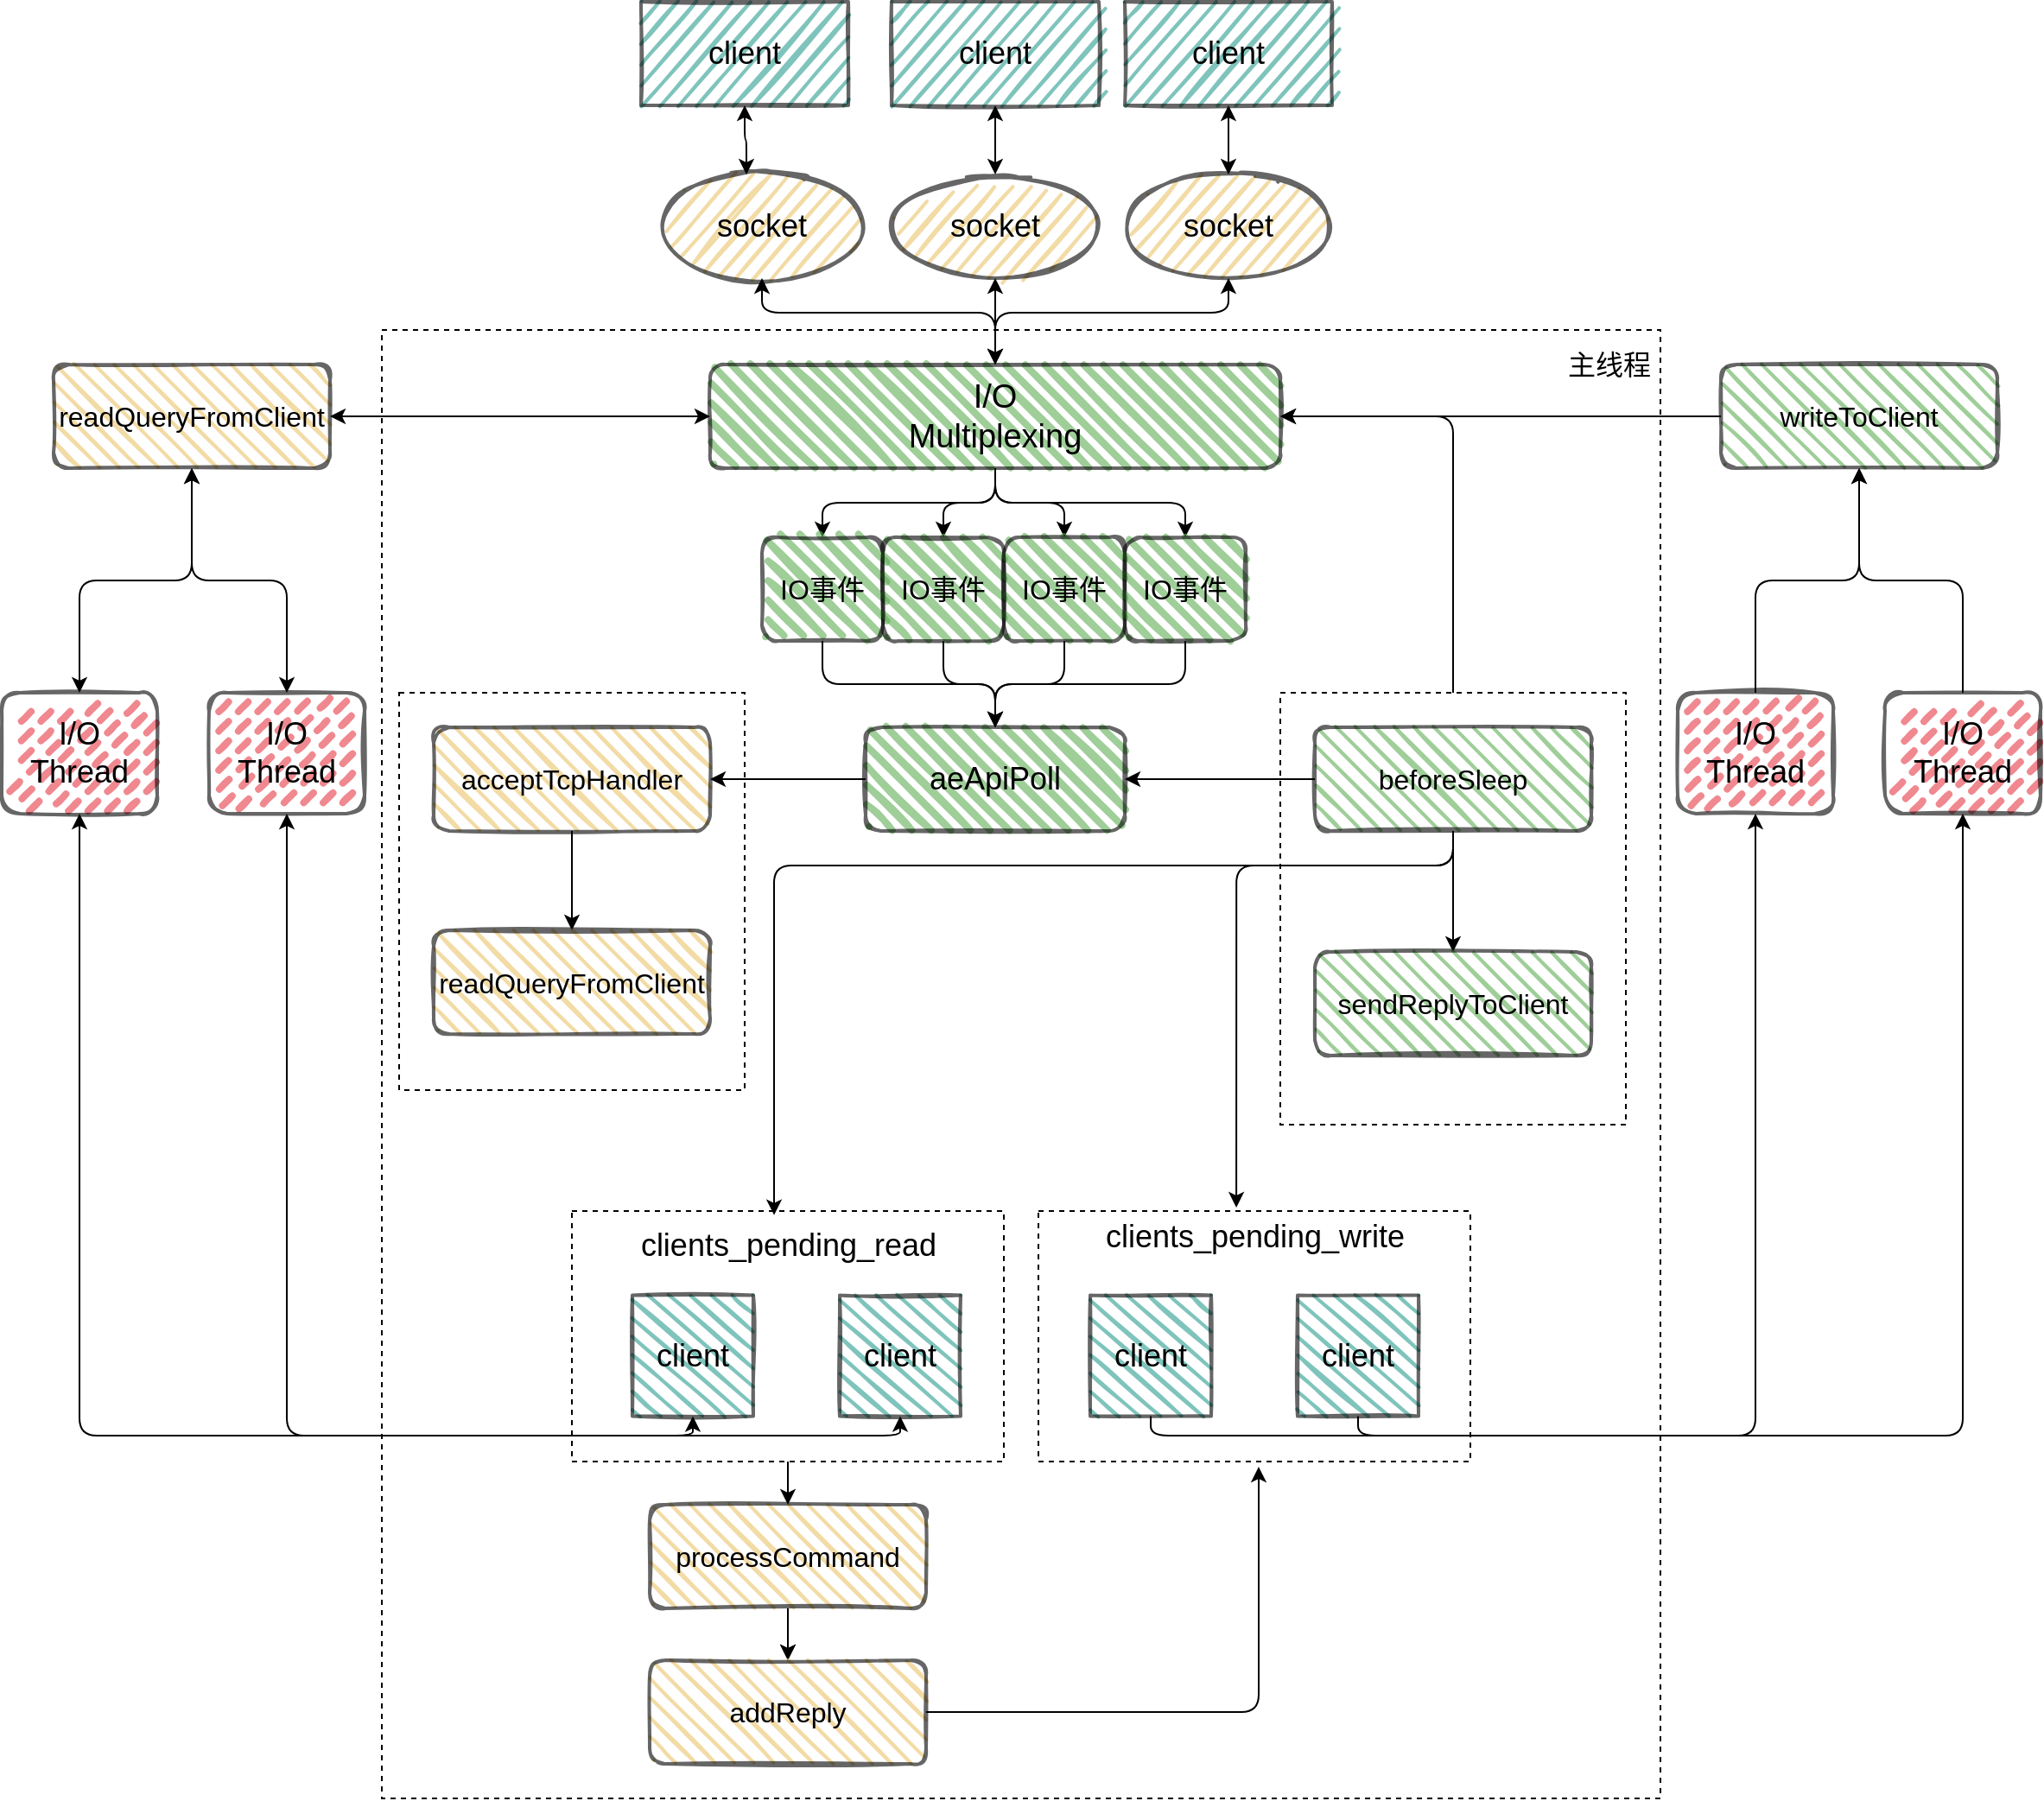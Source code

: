 <mxfile pages="16">
    <diagram id="D5WNsF7SjQdevUL5bSLl" name="multi">
        <mxGraphModel dx="1497" dy="1133" grid="1" gridSize="10" guides="1" tooltips="1" connect="1" arrows="1" fold="1" page="1" pageScale="1" pageWidth="3300" pageHeight="4681" math="0" shadow="0">
            <root>
                <mxCell id="q_E4oddG3_Drv03ctLGm-0"/>
                <mxCell id="q_E4oddG3_Drv03ctLGm-1" parent="q_E4oddG3_Drv03ctLGm-0"/>
                <mxCell id="BRGyFOxaYjBVbTZo5GIt-39" value="" style="verticalLabelPosition=bottom;verticalAlign=top;html=1;shape=mxgraph.basic.rect;fillColor2=none;strokeWidth=1;size=20;indent=5;fillColor=none;dashed=1;" vertex="1" parent="q_E4oddG3_Drv03ctLGm-1">
                    <mxGeometry x="610" y="1000" width="740" height="850" as="geometry"/>
                </mxCell>
                <mxCell id="SyPFVVuLvSQm0flZvW_D-65" value="" style="verticalLabelPosition=bottom;verticalAlign=top;html=1;shape=mxgraph.basic.rect;fillColor2=none;strokeWidth=1;size=20;indent=5;fillColor=none;dashed=1;" vertex="1" parent="q_E4oddG3_Drv03ctLGm-1">
                    <mxGeometry x="990" y="1510" width="250" height="145" as="geometry"/>
                </mxCell>
                <mxCell id="BRGyFOxaYjBVbTZo5GIt-9" value="" style="verticalLabelPosition=bottom;verticalAlign=top;html=1;shape=mxgraph.basic.rect;fillColor2=none;strokeWidth=1;size=20;indent=5;fillColor=none;dashed=1;" vertex="1" parent="q_E4oddG3_Drv03ctLGm-1">
                    <mxGeometry x="720" y="1510" width="250" height="145" as="geometry"/>
                </mxCell>
                <mxCell id="BRGyFOxaYjBVbTZo5GIt-26" style="edgeStyle=orthogonalEdgeStyle;html=1;entryX=0.5;entryY=0;entryDx=0;entryDy=0;fontSize=18;startArrow=none;startFill=0;" edge="1" parent="q_E4oddG3_Drv03ctLGm-1" source="BRGyFOxaYjBVbTZo5GIt-9" target="phtf48tDKZxFoqqDGEo_-33">
                    <mxGeometry relative="1" as="geometry"/>
                </mxCell>
                <mxCell id="SyPFVVuLvSQm0flZvW_D-33" value="" style="verticalLabelPosition=bottom;verticalAlign=top;html=1;shape=mxgraph.basic.rect;fillColor2=none;strokeWidth=1;size=20;indent=5;fillColor=none;dashed=1;" vertex="1" parent="q_E4oddG3_Drv03ctLGm-1">
                    <mxGeometry x="620" y="1210" width="200" height="230" as="geometry"/>
                </mxCell>
                <mxCell id="BRGyFOxaYjBVbTZo5GIt-42" style="edgeStyle=orthogonalEdgeStyle;html=1;entryX=1;entryY=0.5;entryDx=0;entryDy=0;fontSize=18;startArrow=none;startFill=0;" edge="1" parent="q_E4oddG3_Drv03ctLGm-1" source="phtf48tDKZxFoqqDGEo_-2" target="phtf48tDKZxFoqqDGEo_-7">
                    <mxGeometry relative="1" as="geometry"/>
                </mxCell>
                <mxCell id="phtf48tDKZxFoqqDGEo_-2" value="" style="verticalLabelPosition=bottom;verticalAlign=top;html=1;shape=mxgraph.basic.rect;fillColor2=none;strokeWidth=1;size=20;indent=5;fillColor=none;dashed=1;" vertex="1" parent="q_E4oddG3_Drv03ctLGm-1">
                    <mxGeometry x="1130" y="1210" width="200" height="250" as="geometry"/>
                </mxCell>
                <mxCell id="phtf48tDKZxFoqqDGEo_-3" style="edgeStyle=orthogonalEdgeStyle;html=1;entryX=0.5;entryY=0;entryDx=0;entryDy=0;fontSize=16;startArrow=none;startFill=0;" edge="1" parent="q_E4oddG3_Drv03ctLGm-1" source="phtf48tDKZxFoqqDGEo_-7" target="phtf48tDKZxFoqqDGEo_-38">
                    <mxGeometry relative="1" as="geometry"/>
                </mxCell>
                <mxCell id="phtf48tDKZxFoqqDGEo_-4" style="edgeStyle=orthogonalEdgeStyle;html=1;entryX=0.5;entryY=0;entryDx=0;entryDy=0;fontSize=16;startArrow=none;startFill=0;" edge="1" parent="q_E4oddG3_Drv03ctLGm-1" source="phtf48tDKZxFoqqDGEo_-7" target="phtf48tDKZxFoqqDGEo_-44">
                    <mxGeometry relative="1" as="geometry"/>
                </mxCell>
                <mxCell id="phtf48tDKZxFoqqDGEo_-5" style="edgeStyle=orthogonalEdgeStyle;html=1;entryX=0.5;entryY=0;entryDx=0;entryDy=0;fontSize=16;startArrow=none;startFill=0;" edge="1" parent="q_E4oddG3_Drv03ctLGm-1" source="phtf48tDKZxFoqqDGEo_-7" target="phtf48tDKZxFoqqDGEo_-40">
                    <mxGeometry relative="1" as="geometry"/>
                </mxCell>
                <mxCell id="phtf48tDKZxFoqqDGEo_-6" style="edgeStyle=orthogonalEdgeStyle;html=1;entryX=0.5;entryY=0;entryDx=0;entryDy=0;fontSize=16;startArrow=none;startFill=0;" edge="1" parent="q_E4oddG3_Drv03ctLGm-1" source="phtf48tDKZxFoqqDGEo_-7" target="phtf48tDKZxFoqqDGEo_-42">
                    <mxGeometry relative="1" as="geometry"/>
                </mxCell>
                <mxCell id="phtf48tDKZxFoqqDGEo_-7" value="&lt;font style=&quot;font-size: 19px&quot;&gt;I/O&lt;br&gt;Multiplexing&lt;/font&gt;" style="rounded=1;whiteSpace=wrap;html=1;strokeWidth=2;fillWeight=4;hachureGap=8;hachureAngle=45;fillColor=#5FAD56;sketch=1;fontSize=16;opacity=60;" vertex="1" parent="q_E4oddG3_Drv03ctLGm-1">
                    <mxGeometry x="800" y="1020" width="330" height="60" as="geometry"/>
                </mxCell>
                <mxCell id="phtf48tDKZxFoqqDGEo_-8" style="edgeStyle=orthogonalEdgeStyle;html=1;entryX=0.5;entryY=0;entryDx=0;entryDy=0;fontSize=25;startArrow=classic;startFill=1;" edge="1" parent="q_E4oddG3_Drv03ctLGm-1" source="phtf48tDKZxFoqqDGEo_-9" target="phtf48tDKZxFoqqDGEo_-7">
                    <mxGeometry relative="1" as="geometry">
                        <Array as="points">
                            <mxPoint x="830" y="990"/>
                            <mxPoint x="965" y="990"/>
                        </Array>
                    </mxGeometry>
                </mxCell>
                <mxCell id="phtf48tDKZxFoqqDGEo_-9" value="&lt;font style=&quot;font-size: 18px&quot;&gt;socket&lt;/font&gt;" style="ellipse;whiteSpace=wrap;html=1;strokeWidth=2;fillWeight=2;hachureGap=8;fillColor=#E9C46A;fillStyle=dots;sketch=1;fontSize=16;opacity=60;" vertex="1" parent="q_E4oddG3_Drv03ctLGm-1">
                    <mxGeometry x="770" y="910" width="120" height="60" as="geometry"/>
                </mxCell>
                <mxCell id="phtf48tDKZxFoqqDGEo_-10" style="edgeStyle=orthogonalEdgeStyle;html=1;entryX=0.5;entryY=0;entryDx=0;entryDy=0;fontSize=18;exitX=0.5;exitY=1;exitDx=0;exitDy=0;startArrow=classic;startFill=1;" edge="1" parent="q_E4oddG3_Drv03ctLGm-1" source="phtf48tDKZxFoqqDGEo_-11" target="phtf48tDKZxFoqqDGEo_-7">
                    <mxGeometry relative="1" as="geometry">
                        <Array as="points">
                            <mxPoint x="1100" y="990"/>
                            <mxPoint x="965" y="990"/>
                        </Array>
                    </mxGeometry>
                </mxCell>
                <mxCell id="phtf48tDKZxFoqqDGEo_-11" value="&lt;font style=&quot;font-size: 18px&quot;&gt;socket&lt;/font&gt;" style="ellipse;whiteSpace=wrap;html=1;strokeWidth=2;fillWeight=2;hachureGap=8;fillColor=#E9C46A;fillStyle=dots;sketch=1;fontSize=16;opacity=60;" vertex="1" parent="q_E4oddG3_Drv03ctLGm-1">
                    <mxGeometry x="1040" y="910" width="120" height="60" as="geometry"/>
                </mxCell>
                <mxCell id="phtf48tDKZxFoqqDGEo_-12" style="edgeStyle=orthogonalEdgeStyle;html=1;fontSize=16;startArrow=none;startFill=0;" edge="1" parent="q_E4oddG3_Drv03ctLGm-1" source="phtf48tDKZxFoqqDGEo_-13" target="phtf48tDKZxFoqqDGEo_-15">
                    <mxGeometry relative="1" as="geometry"/>
                </mxCell>
                <mxCell id="phtf48tDKZxFoqqDGEo_-13" value="&lt;font style=&quot;font-size: 18px&quot;&gt;aeApiPoll&lt;/font&gt;" style="rounded=1;whiteSpace=wrap;html=1;strokeWidth=2;fillWeight=4;hachureGap=8;hachureAngle=45;fillColor=#5FAD56;sketch=1;fontSize=16;opacity=60;" vertex="1" parent="q_E4oddG3_Drv03ctLGm-1">
                    <mxGeometry x="890" y="1230" width="150" height="60" as="geometry"/>
                </mxCell>
                <mxCell id="phtf48tDKZxFoqqDGEo_-14" style="edgeStyle=orthogonalEdgeStyle;html=1;entryX=0.5;entryY=0;entryDx=0;entryDy=0;fontSize=16;startArrow=none;startFill=0;" edge="1" parent="q_E4oddG3_Drv03ctLGm-1" source="phtf48tDKZxFoqqDGEo_-15" target="phtf48tDKZxFoqqDGEo_-25">
                    <mxGeometry relative="1" as="geometry"/>
                </mxCell>
                <mxCell id="phtf48tDKZxFoqqDGEo_-15" value="acceptTcpHandler" style="rounded=1;whiteSpace=wrap;html=1;strokeWidth=2;fillWeight=2;hachureGap=8;hachureAngle=45;fillColor=#E9C46A;sketch=1;fontSize=16;fillStyle=dots;opacity=60;" vertex="1" parent="q_E4oddG3_Drv03ctLGm-1">
                    <mxGeometry x="640" y="1230" width="160" height="60" as="geometry"/>
                </mxCell>
                <mxCell id="phtf48tDKZxFoqqDGEo_-16" style="edgeStyle=orthogonalEdgeStyle;html=1;entryX=0.5;entryY=0;entryDx=0;entryDy=0;fontSize=18;startArrow=classic;startFill=1;" edge="1" parent="q_E4oddG3_Drv03ctLGm-1" source="phtf48tDKZxFoqqDGEo_-17" target="phtf48tDKZxFoqqDGEo_-7">
                    <mxGeometry relative="1" as="geometry"/>
                </mxCell>
                <mxCell id="phtf48tDKZxFoqqDGEo_-17" value="&lt;font style=&quot;font-size: 18px&quot;&gt;socket&lt;/font&gt;" style="ellipse;whiteSpace=wrap;html=1;strokeWidth=2;fillWeight=2;hachureGap=8;fillColor=#E9C46A;fillStyle=dots;sketch=1;fontSize=16;opacity=60;" vertex="1" parent="q_E4oddG3_Drv03ctLGm-1">
                    <mxGeometry x="905" y="910" width="120" height="60" as="geometry"/>
                </mxCell>
                <mxCell id="phtf48tDKZxFoqqDGEo_-18" style="edgeStyle=orthogonalEdgeStyle;html=1;entryX=0.425;entryY=0;entryDx=0;entryDy=0;entryPerimeter=0;fontSize=19;startArrow=classic;startFill=1;" edge="1" parent="q_E4oddG3_Drv03ctLGm-1" source="phtf48tDKZxFoqqDGEo_-19" target="phtf48tDKZxFoqqDGEo_-9">
                    <mxGeometry relative="1" as="geometry"/>
                </mxCell>
                <mxCell id="phtf48tDKZxFoqqDGEo_-19" value="&lt;font style=&quot;font-size: 18px&quot;&gt;client&lt;/font&gt;" style="rounded=0;whiteSpace=wrap;html=1;fontFamily=Helvetica;fontSize=12;fontColor=default;strokeColor=default;fillColor=#2A9D8F;strokeWidth=2;fillWeight=2;hachureGap=8;fillStyle=dots;sketch=1;opacity=60;" vertex="1" parent="q_E4oddG3_Drv03ctLGm-1">
                    <mxGeometry x="760" y="810" width="120" height="60" as="geometry"/>
                </mxCell>
                <mxCell id="phtf48tDKZxFoqqDGEo_-20" style="edgeStyle=orthogonalEdgeStyle;html=1;entryX=0.5;entryY=0;entryDx=0;entryDy=0;fontSize=19;startArrow=classic;startFill=1;" edge="1" parent="q_E4oddG3_Drv03ctLGm-1" source="phtf48tDKZxFoqqDGEo_-21" target="phtf48tDKZxFoqqDGEo_-17">
                    <mxGeometry relative="1" as="geometry"/>
                </mxCell>
                <mxCell id="phtf48tDKZxFoqqDGEo_-21" value="&lt;font style=&quot;font-size: 18px&quot;&gt;client&lt;/font&gt;" style="rounded=0;whiteSpace=wrap;html=1;fontFamily=Helvetica;fontSize=12;fontColor=default;strokeColor=default;fillColor=#2A9D8F;strokeWidth=2;fillWeight=2;hachureGap=8;fillStyle=dots;sketch=1;opacity=60;" vertex="1" parent="q_E4oddG3_Drv03ctLGm-1">
                    <mxGeometry x="905" y="810" width="120" height="60" as="geometry"/>
                </mxCell>
                <mxCell id="phtf48tDKZxFoqqDGEo_-22" style="edgeStyle=orthogonalEdgeStyle;html=1;fontSize=19;startArrow=classic;startFill=1;" edge="1" parent="q_E4oddG3_Drv03ctLGm-1" source="phtf48tDKZxFoqqDGEo_-23" target="phtf48tDKZxFoqqDGEo_-11">
                    <mxGeometry relative="1" as="geometry"/>
                </mxCell>
                <mxCell id="phtf48tDKZxFoqqDGEo_-23" value="&lt;font style=&quot;font-size: 18px&quot;&gt;client&lt;/font&gt;" style="rounded=0;whiteSpace=wrap;html=1;fontFamily=Helvetica;fontSize=12;fontColor=default;strokeColor=default;fillColor=#2A9D8F;strokeWidth=2;fillWeight=2;hachureGap=8;fillStyle=dots;sketch=1;opacity=60;" vertex="1" parent="q_E4oddG3_Drv03ctLGm-1">
                    <mxGeometry x="1040" y="810" width="120" height="60" as="geometry"/>
                </mxCell>
                <mxCell id="phtf48tDKZxFoqqDGEo_-25" value="readQueryFromClient" style="rounded=1;whiteSpace=wrap;html=1;strokeWidth=2;fillWeight=2;hachureGap=8;hachureAngle=45;fillColor=#E9C46A;sketch=1;fontSize=16;fillStyle=dots;opacity=60;" vertex="1" parent="q_E4oddG3_Drv03ctLGm-1">
                    <mxGeometry x="640" y="1347.5" width="160" height="60" as="geometry"/>
                </mxCell>
                <mxCell id="phtf48tDKZxFoqqDGEo_-28" style="edgeStyle=orthogonalEdgeStyle;html=1;entryX=1;entryY=0.5;entryDx=0;entryDy=0;fontSize=16;startArrow=none;startFill=0;" edge="1" parent="q_E4oddG3_Drv03ctLGm-1" source="phtf48tDKZxFoqqDGEo_-31" target="phtf48tDKZxFoqqDGEo_-13">
                    <mxGeometry relative="1" as="geometry"/>
                </mxCell>
                <mxCell id="SyPFVVuLvSQm0flZvW_D-68" style="edgeStyle=orthogonalEdgeStyle;html=1;entryX=0.5;entryY=0;entryDx=0;entryDy=0;fontSize=18;startArrow=none;startFill=0;" edge="1" parent="q_E4oddG3_Drv03ctLGm-1" source="phtf48tDKZxFoqqDGEo_-31" target="SyPFVVuLvSQm0flZvW_D-18">
                    <mxGeometry relative="1" as="geometry"/>
                </mxCell>
                <mxCell id="BRGyFOxaYjBVbTZo5GIt-12" style="edgeStyle=orthogonalEdgeStyle;html=1;entryX=0.468;entryY=0.016;entryDx=0;entryDy=0;entryPerimeter=0;fontSize=18;startArrow=none;startFill=0;exitX=0.5;exitY=1;exitDx=0;exitDy=0;" edge="1" parent="q_E4oddG3_Drv03ctLGm-1" source="phtf48tDKZxFoqqDGEo_-31" target="BRGyFOxaYjBVbTZo5GIt-9">
                    <mxGeometry relative="1" as="geometry">
                        <mxPoint x="1250" y="1300" as="sourcePoint"/>
                        <Array as="points">
                            <mxPoint x="1230" y="1310"/>
                            <mxPoint x="837" y="1310"/>
                        </Array>
                    </mxGeometry>
                </mxCell>
                <mxCell id="BRGyFOxaYjBVbTZo5GIt-33" style="edgeStyle=orthogonalEdgeStyle;html=1;entryX=0.445;entryY=-0.067;entryDx=0;entryDy=0;entryPerimeter=0;fontSize=18;startArrow=none;startFill=0;" edge="1" parent="q_E4oddG3_Drv03ctLGm-1" source="phtf48tDKZxFoqqDGEo_-31" target="SyPFVVuLvSQm0flZvW_D-66">
                    <mxGeometry relative="1" as="geometry">
                        <Array as="points">
                            <mxPoint x="1230" y="1310"/>
                            <mxPoint x="1105" y="1310"/>
                        </Array>
                    </mxGeometry>
                </mxCell>
                <mxCell id="phtf48tDKZxFoqqDGEo_-31" value="beforeSleep" style="rounded=1;whiteSpace=wrap;html=1;strokeWidth=2;fillWeight=2;hachureGap=8;hachureAngle=45;fillColor=#5FAD56;sketch=1;fontSize=16;fillStyle=dots;opacity=60;" vertex="1" parent="q_E4oddG3_Drv03ctLGm-1">
                    <mxGeometry x="1150" y="1230" width="160" height="60" as="geometry"/>
                </mxCell>
                <mxCell id="phtf48tDKZxFoqqDGEo_-32" style="edgeStyle=orthogonalEdgeStyle;html=1;entryX=0.5;entryY=0;entryDx=0;entryDy=0;fontSize=16;startArrow=none;startFill=0;" edge="1" parent="q_E4oddG3_Drv03ctLGm-1" source="phtf48tDKZxFoqqDGEo_-33" target="phtf48tDKZxFoqqDGEo_-35">
                    <mxGeometry relative="1" as="geometry"/>
                </mxCell>
                <mxCell id="BRGyFOxaYjBVbTZo5GIt-11" style="edgeStyle=orthogonalEdgeStyle;html=1;fontSize=18;startArrow=none;startFill=0;" edge="1" parent="q_E4oddG3_Drv03ctLGm-1" source="phtf48tDKZxFoqqDGEo_-33" target="phtf48tDKZxFoqqDGEo_-35">
                    <mxGeometry relative="1" as="geometry"/>
                </mxCell>
                <mxCell id="phtf48tDKZxFoqqDGEo_-33" value="processCommand" style="rounded=1;whiteSpace=wrap;html=1;strokeWidth=2;fillWeight=2;hachureGap=8;hachureAngle=45;fillColor=#E9C46A;sketch=1;fontSize=16;fillStyle=dots;opacity=60;" vertex="1" parent="q_E4oddG3_Drv03ctLGm-1">
                    <mxGeometry x="765" y="1680" width="160" height="60" as="geometry"/>
                </mxCell>
                <mxCell id="BRGyFOxaYjBVbTZo5GIt-36" style="edgeStyle=orthogonalEdgeStyle;html=1;entryX=0.51;entryY=1.021;entryDx=0;entryDy=0;entryPerimeter=0;fontSize=18;startArrow=none;startFill=0;" edge="1" parent="q_E4oddG3_Drv03ctLGm-1" source="phtf48tDKZxFoqqDGEo_-35" target="SyPFVVuLvSQm0flZvW_D-65">
                    <mxGeometry relative="1" as="geometry"/>
                </mxCell>
                <mxCell id="phtf48tDKZxFoqqDGEo_-35" value="addReply" style="rounded=1;whiteSpace=wrap;html=1;strokeWidth=2;fillWeight=2;hachureGap=8;hachureAngle=45;fillColor=#E9C46A;sketch=1;fontSize=16;fillStyle=dots;opacity=60;" vertex="1" parent="q_E4oddG3_Drv03ctLGm-1">
                    <mxGeometry x="765" y="1770" width="160" height="60" as="geometry"/>
                </mxCell>
                <mxCell id="SyPFVVuLvSQm0flZvW_D-28" style="edgeStyle=orthogonalEdgeStyle;html=1;entryX=1;entryY=0.5;entryDx=0;entryDy=0;fontSize=18;startArrow=none;startFill=0;" edge="1" parent="q_E4oddG3_Drv03ctLGm-1" source="phtf48tDKZxFoqqDGEo_-36" target="phtf48tDKZxFoqqDGEo_-7">
                    <mxGeometry relative="1" as="geometry"/>
                </mxCell>
                <mxCell id="phtf48tDKZxFoqqDGEo_-36" value="writeToClient" style="rounded=1;whiteSpace=wrap;html=1;strokeWidth=2;fillWeight=2;hachureGap=8;hachureAngle=45;fillColor=#5FAD56;sketch=1;fontSize=16;fillStyle=dots;opacity=60;" vertex="1" parent="q_E4oddG3_Drv03ctLGm-1">
                    <mxGeometry x="1385" y="1020" width="160" height="60" as="geometry"/>
                </mxCell>
                <mxCell id="phtf48tDKZxFoqqDGEo_-37" style="edgeStyle=orthogonalEdgeStyle;html=1;entryX=0.5;entryY=0;entryDx=0;entryDy=0;fontSize=16;startArrow=none;startFill=0;" edge="1" parent="q_E4oddG3_Drv03ctLGm-1" source="phtf48tDKZxFoqqDGEo_-38" target="phtf48tDKZxFoqqDGEo_-13">
                    <mxGeometry relative="1" as="geometry"/>
                </mxCell>
                <mxCell id="phtf48tDKZxFoqqDGEo_-38" value="IO事件" style="rounded=1;whiteSpace=wrap;html=1;strokeWidth=2;fillWeight=4;hachureGap=8;hachureAngle=45;fillColor=#5FAD56;sketch=1;fontSize=16;opacity=60;" vertex="1" parent="q_E4oddG3_Drv03ctLGm-1">
                    <mxGeometry x="830" y="1120" width="70" height="60" as="geometry"/>
                </mxCell>
                <mxCell id="phtf48tDKZxFoqqDGEo_-39" style="edgeStyle=orthogonalEdgeStyle;html=1;entryX=0.5;entryY=0;entryDx=0;entryDy=0;fontSize=16;startArrow=none;startFill=0;" edge="1" parent="q_E4oddG3_Drv03ctLGm-1" source="phtf48tDKZxFoqqDGEo_-40" target="phtf48tDKZxFoqqDGEo_-13">
                    <mxGeometry relative="1" as="geometry"/>
                </mxCell>
                <mxCell id="phtf48tDKZxFoqqDGEo_-40" value="IO事件" style="rounded=1;whiteSpace=wrap;html=1;strokeWidth=2;fillWeight=4;hachureGap=8;hachureAngle=45;fillColor=#5FAD56;sketch=1;fontSize=16;opacity=60;" vertex="1" parent="q_E4oddG3_Drv03ctLGm-1">
                    <mxGeometry x="900" y="1120" width="70" height="60" as="geometry"/>
                </mxCell>
                <mxCell id="phtf48tDKZxFoqqDGEo_-41" style="edgeStyle=orthogonalEdgeStyle;html=1;entryX=0.5;entryY=0;entryDx=0;entryDy=0;fontSize=16;startArrow=none;startFill=0;" edge="1" parent="q_E4oddG3_Drv03ctLGm-1" source="phtf48tDKZxFoqqDGEo_-42" target="phtf48tDKZxFoqqDGEo_-13">
                    <mxGeometry relative="1" as="geometry"/>
                </mxCell>
                <mxCell id="phtf48tDKZxFoqqDGEo_-42" value="IO事件" style="rounded=1;whiteSpace=wrap;html=1;strokeWidth=2;fillWeight=4;hachureGap=8;hachureAngle=45;fillColor=#5FAD56;sketch=1;fontSize=16;opacity=60;" vertex="1" parent="q_E4oddG3_Drv03ctLGm-1">
                    <mxGeometry x="970" y="1120" width="70" height="60" as="geometry"/>
                </mxCell>
                <mxCell id="phtf48tDKZxFoqqDGEo_-43" style="edgeStyle=orthogonalEdgeStyle;html=1;entryX=0.5;entryY=0;entryDx=0;entryDy=0;fontSize=16;startArrow=none;startFill=0;" edge="1" parent="q_E4oddG3_Drv03ctLGm-1" source="phtf48tDKZxFoqqDGEo_-44" target="phtf48tDKZxFoqqDGEo_-13">
                    <mxGeometry relative="1" as="geometry"/>
                </mxCell>
                <mxCell id="phtf48tDKZxFoqqDGEo_-44" value="IO事件" style="rounded=1;whiteSpace=wrap;html=1;strokeWidth=2;fillWeight=4;hachureGap=8;hachureAngle=45;fillColor=#5FAD56;sketch=1;fontSize=16;opacity=60;" vertex="1" parent="q_E4oddG3_Drv03ctLGm-1">
                    <mxGeometry x="1040" y="1120" width="70" height="60" as="geometry"/>
                </mxCell>
                <mxCell id="phtf48tDKZxFoqqDGEo_-45" value="主线程" style="text;html=1;align=center;verticalAlign=middle;resizable=0;points=[];autosize=1;strokeColor=none;fillColor=none;fontSize=16;" vertex="1" parent="q_E4oddG3_Drv03ctLGm-1">
                    <mxGeometry x="1290" y="1010" width="60" height="20" as="geometry"/>
                </mxCell>
                <mxCell id="SyPFVVuLvSQm0flZvW_D-18" value="sendReplyToClient" style="rounded=1;whiteSpace=wrap;html=1;strokeWidth=2;fillWeight=2;hachureGap=8;hachureAngle=45;fillColor=#5FAD56;sketch=1;fontSize=16;fillStyle=dots;opacity=60;" vertex="1" parent="q_E4oddG3_Drv03ctLGm-1">
                    <mxGeometry x="1150" y="1360" width="160" height="60" as="geometry"/>
                </mxCell>
                <mxCell id="SyPFVVuLvSQm0flZvW_D-32" style="edgeStyle=orthogonalEdgeStyle;html=1;entryX=0;entryY=0.5;entryDx=0;entryDy=0;fontSize=18;startArrow=classic;startFill=1;" edge="1" parent="q_E4oddG3_Drv03ctLGm-1" source="SyPFVVuLvSQm0flZvW_D-29" target="phtf48tDKZxFoqqDGEo_-7">
                    <mxGeometry relative="1" as="geometry"/>
                </mxCell>
                <mxCell id="SyPFVVuLvSQm0flZvW_D-29" value="readQueryFromClient" style="rounded=1;whiteSpace=wrap;html=1;strokeWidth=2;fillWeight=2;hachureGap=8;hachureAngle=45;fillColor=#E9C46A;sketch=1;fontSize=16;fillStyle=dots;opacity=60;" vertex="1" parent="q_E4oddG3_Drv03ctLGm-1">
                    <mxGeometry x="420" y="1020" width="160" height="60" as="geometry"/>
                </mxCell>
                <mxCell id="SyPFVVuLvSQm0flZvW_D-71" style="edgeStyle=orthogonalEdgeStyle;html=1;entryX=0.5;entryY=1;entryDx=0;entryDy=0;fontSize=18;startArrow=none;startFill=0;" edge="1" parent="q_E4oddG3_Drv03ctLGm-1" source="SyPFVVuLvSQm0flZvW_D-59" target="phtf48tDKZxFoqqDGEo_-36">
                    <mxGeometry relative="1" as="geometry"/>
                </mxCell>
                <mxCell id="SyPFVVuLvSQm0flZvW_D-59" value="&lt;font style=&quot;font-size: 18px&quot;&gt;I/O&lt;br&gt;Thread&lt;br&gt;&lt;/font&gt;" style="rounded=1;whiteSpace=wrap;html=1;strokeWidth=2;fillWeight=4;hachureGap=8;hachureAngle=45;fillColor=#E63946;sketch=1;fontSize=16;opacity=60;fillStyle=dashed;direction=south;" vertex="1" parent="q_E4oddG3_Drv03ctLGm-1">
                    <mxGeometry x="1480" y="1210" width="90" height="70" as="geometry"/>
                </mxCell>
                <mxCell id="BRGyFOxaYjBVbTZo5GIt-34" style="edgeStyle=orthogonalEdgeStyle;html=1;entryX=1;entryY=0.5;entryDx=0;entryDy=0;fontSize=18;startArrow=none;startFill=0;" edge="1" parent="q_E4oddG3_Drv03ctLGm-1" source="SyPFVVuLvSQm0flZvW_D-61" target="SyPFVVuLvSQm0flZvW_D-62">
                    <mxGeometry relative="1" as="geometry">
                        <Array as="points">
                            <mxPoint x="1055" y="1640"/>
                            <mxPoint x="1405" y="1640"/>
                        </Array>
                    </mxGeometry>
                </mxCell>
                <mxCell id="SyPFVVuLvSQm0flZvW_D-61" value="&lt;font style=&quot;font-size: 18px&quot;&gt;client&lt;/font&gt;" style="rounded=0;whiteSpace=wrap;html=1;fontFamily=Helvetica;fontSize=12;fontColor=default;strokeColor=default;fillColor=#2A9D8F;strokeWidth=2;fillWeight=2;hachureGap=8;fillStyle=dots;sketch=1;opacity=60;direction=south;" vertex="1" parent="q_E4oddG3_Drv03ctLGm-1">
                    <mxGeometry x="1020" y="1558.75" width="70" height="70" as="geometry"/>
                </mxCell>
                <mxCell id="SyPFVVuLvSQm0flZvW_D-70" style="edgeStyle=orthogonalEdgeStyle;html=1;fontSize=18;startArrow=none;startFill=0;" edge="1" parent="q_E4oddG3_Drv03ctLGm-1" source="SyPFVVuLvSQm0flZvW_D-62" target="phtf48tDKZxFoqqDGEo_-36">
                    <mxGeometry relative="1" as="geometry"/>
                </mxCell>
                <mxCell id="SyPFVVuLvSQm0flZvW_D-62" value="&lt;font style=&quot;font-size: 18px&quot;&gt;I/O&lt;br&gt;Thread&lt;br&gt;&lt;/font&gt;" style="rounded=1;whiteSpace=wrap;html=1;strokeWidth=2;fillWeight=4;hachureGap=8;hachureAngle=45;fillColor=#E63946;sketch=1;fontSize=16;opacity=60;fillStyle=dashed;direction=south;" vertex="1" parent="q_E4oddG3_Drv03ctLGm-1">
                    <mxGeometry x="1360" y="1210" width="90" height="70" as="geometry"/>
                </mxCell>
                <mxCell id="BRGyFOxaYjBVbTZo5GIt-35" style="edgeStyle=orthogonalEdgeStyle;html=1;fontSize=18;startArrow=none;startFill=0;" edge="1" parent="q_E4oddG3_Drv03ctLGm-1" source="SyPFVVuLvSQm0flZvW_D-64" target="SyPFVVuLvSQm0flZvW_D-59">
                    <mxGeometry relative="1" as="geometry">
                        <Array as="points">
                            <mxPoint x="1175" y="1640"/>
                            <mxPoint x="1525" y="1640"/>
                        </Array>
                    </mxGeometry>
                </mxCell>
                <mxCell id="SyPFVVuLvSQm0flZvW_D-64" value="&lt;font style=&quot;font-size: 18px&quot;&gt;client&lt;/font&gt;" style="rounded=0;whiteSpace=wrap;html=1;fontFamily=Helvetica;fontSize=12;fontColor=default;strokeColor=default;fillColor=#2A9D8F;strokeWidth=2;fillWeight=2;hachureGap=8;fillStyle=dots;sketch=1;opacity=60;direction=south;" vertex="1" parent="q_E4oddG3_Drv03ctLGm-1">
                    <mxGeometry x="1140" y="1558.75" width="70" height="70" as="geometry"/>
                </mxCell>
                <mxCell id="SyPFVVuLvSQm0flZvW_D-66" value="clients_pending_write" style="text;html=1;align=center;verticalAlign=middle;resizable=0;points=[];autosize=1;strokeColor=none;fillColor=none;fontSize=18;" vertex="1" parent="q_E4oddG3_Drv03ctLGm-1">
                    <mxGeometry x="1020" y="1510" width="190" height="30" as="geometry"/>
                </mxCell>
                <mxCell id="BRGyFOxaYjBVbTZo5GIt-17" style="edgeStyle=orthogonalEdgeStyle;html=1;entryX=1;entryY=0.5;entryDx=0;entryDy=0;fontSize=18;startArrow=classic;startFill=1;" edge="1" parent="q_E4oddG3_Drv03ctLGm-1" source="BRGyFOxaYjBVbTZo5GIt-7" target="BRGyFOxaYjBVbTZo5GIt-14">
                    <mxGeometry relative="1" as="geometry">
                        <Array as="points">
                            <mxPoint x="790" y="1640"/>
                            <mxPoint x="435" y="1640"/>
                        </Array>
                    </mxGeometry>
                </mxCell>
                <mxCell id="BRGyFOxaYjBVbTZo5GIt-7" value="&lt;font style=&quot;font-size: 18px&quot;&gt;client&lt;/font&gt;" style="rounded=0;whiteSpace=wrap;html=1;fontFamily=Helvetica;fontSize=12;fontColor=default;strokeColor=default;fillColor=#2A9D8F;strokeWidth=2;fillWeight=2;hachureGap=8;fillStyle=dots;sketch=1;opacity=60;direction=south;" vertex="1" parent="q_E4oddG3_Drv03ctLGm-1">
                    <mxGeometry x="755" y="1558.75" width="70" height="70" as="geometry"/>
                </mxCell>
                <mxCell id="BRGyFOxaYjBVbTZo5GIt-27" style="edgeStyle=orthogonalEdgeStyle;html=1;entryX=1;entryY=0.5;entryDx=0;entryDy=0;fontSize=18;startArrow=classic;startFill=1;" edge="1" parent="q_E4oddG3_Drv03ctLGm-1" source="BRGyFOxaYjBVbTZo5GIt-8" target="BRGyFOxaYjBVbTZo5GIt-15">
                    <mxGeometry relative="1" as="geometry">
                        <Array as="points">
                            <mxPoint x="910" y="1640"/>
                            <mxPoint x="555" y="1640"/>
                        </Array>
                    </mxGeometry>
                </mxCell>
                <mxCell id="BRGyFOxaYjBVbTZo5GIt-8" value="&lt;font style=&quot;font-size: 18px&quot;&gt;client&lt;/font&gt;" style="rounded=0;whiteSpace=wrap;html=1;fontFamily=Helvetica;fontSize=12;fontColor=default;strokeColor=default;fillColor=#2A9D8F;strokeWidth=2;fillWeight=2;hachureGap=8;fillStyle=dots;sketch=1;opacity=60;direction=south;" vertex="1" parent="q_E4oddG3_Drv03ctLGm-1">
                    <mxGeometry x="875" y="1558.75" width="70" height="70" as="geometry"/>
                </mxCell>
                <mxCell id="BRGyFOxaYjBVbTZo5GIt-10" value="clients_pending_read" style="text;html=1;align=center;verticalAlign=middle;resizable=0;points=[];autosize=1;strokeColor=none;fillColor=none;fontSize=18;" vertex="1" parent="q_E4oddG3_Drv03ctLGm-1">
                    <mxGeometry x="750" y="1515" width="190" height="30" as="geometry"/>
                </mxCell>
                <mxCell id="BRGyFOxaYjBVbTZo5GIt-20" style="edgeStyle=orthogonalEdgeStyle;html=1;entryX=0.5;entryY=1;entryDx=0;entryDy=0;fontSize=18;startArrow=classic;startFill=1;" edge="1" parent="q_E4oddG3_Drv03ctLGm-1" source="BRGyFOxaYjBVbTZo5GIt-14" target="SyPFVVuLvSQm0flZvW_D-29">
                    <mxGeometry relative="1" as="geometry"/>
                </mxCell>
                <mxCell id="BRGyFOxaYjBVbTZo5GIt-14" value="&lt;font style=&quot;font-size: 18px&quot;&gt;I/O&lt;br&gt;Thread&lt;br&gt;&lt;/font&gt;" style="rounded=1;whiteSpace=wrap;html=1;strokeWidth=2;fillWeight=4;hachureGap=8;hachureAngle=45;fillColor=#E63946;sketch=1;fontSize=16;opacity=60;fillStyle=dashed;direction=south;" vertex="1" parent="q_E4oddG3_Drv03ctLGm-1">
                    <mxGeometry x="390" y="1210" width="90" height="70" as="geometry"/>
                </mxCell>
                <mxCell id="BRGyFOxaYjBVbTZo5GIt-21" style="edgeStyle=orthogonalEdgeStyle;html=1;entryX=0.5;entryY=1;entryDx=0;entryDy=0;fontSize=18;startArrow=classic;startFill=1;" edge="1" parent="q_E4oddG3_Drv03ctLGm-1" source="BRGyFOxaYjBVbTZo5GIt-15" target="SyPFVVuLvSQm0flZvW_D-29">
                    <mxGeometry relative="1" as="geometry"/>
                </mxCell>
                <mxCell id="BRGyFOxaYjBVbTZo5GIt-15" value="&lt;font style=&quot;font-size: 18px&quot;&gt;I/O&lt;br&gt;Thread&lt;br&gt;&lt;/font&gt;" style="rounded=1;whiteSpace=wrap;html=1;strokeWidth=2;fillWeight=4;hachureGap=8;hachureAngle=45;fillColor=#E63946;sketch=1;fontSize=16;opacity=60;fillStyle=dashed;direction=south;" vertex="1" parent="q_E4oddG3_Drv03ctLGm-1">
                    <mxGeometry x="510" y="1210" width="90" height="70" as="geometry"/>
                </mxCell>
            </root>
        </mxGraphModel>
    </diagram>
    <diagram id="mX-UH3VdsVsm4J8shtKE" name="reactor-3">
        <mxGraphModel dx="898" dy="571" grid="1" gridSize="10" guides="1" tooltips="1" connect="1" arrows="1" fold="1" page="1" pageScale="1" pageWidth="3300" pageHeight="4681" math="0" shadow="0">
            <root>
                <mxCell id="AN7UPiiHz3ZN9YLO5DTp-0"/>
                <mxCell id="AN7UPiiHz3ZN9YLO5DTp-1" parent="AN7UPiiHz3ZN9YLO5DTp-0"/>
                <mxCell id="ELp1plrgk6yOZGfu74LT-0" value="" style="verticalLabelPosition=bottom;verticalAlign=top;html=1;shape=mxgraph.basic.rect;fillColor2=none;strokeWidth=1;size=20;indent=5;fillColor=none;dashed=1;" vertex="1" parent="AN7UPiiHz3ZN9YLO5DTp-1">
                    <mxGeometry x="420" y="640" width="690" height="150" as="geometry"/>
                </mxCell>
                <mxCell id="AN7UPiiHz3ZN9YLO5DTp-3" style="edgeStyle=orthogonalEdgeStyle;html=1;entryX=0;entryY=0.5;entryDx=0;entryDy=0;fontSize=18;startArrow=none;startFill=0;" edge="1" parent="AN7UPiiHz3ZN9YLO5DTp-1" source="AN7UPiiHz3ZN9YLO5DTp-6" target="AN7UPiiHz3ZN9YLO5DTp-17">
                    <mxGeometry relative="1" as="geometry"/>
                </mxCell>
                <mxCell id="AN7UPiiHz3ZN9YLO5DTp-4" value="建立&lt;br&gt;连接" style="edgeLabel;html=1;align=center;verticalAlign=middle;resizable=0;points=[];fontSize=18;" vertex="1" connectable="0" parent="AN7UPiiHz3ZN9YLO5DTp-3">
                    <mxGeometry x="-0.2" relative="1" as="geometry">
                        <mxPoint x="11" as="offset"/>
                    </mxGeometry>
                </mxCell>
                <mxCell id="AN7UPiiHz3ZN9YLO5DTp-54" style="edgeStyle=orthogonalEdgeStyle;html=1;entryX=0.448;entryY=-0.018;entryDx=0;entryDy=0;entryPerimeter=0;fontSize=18;startArrow=none;startFill=0;" edge="1" parent="AN7UPiiHz3ZN9YLO5DTp-1" source="AN7UPiiHz3ZN9YLO5DTp-6" target="AN7UPiiHz3ZN9YLO5DTp-46">
                    <mxGeometry relative="1" as="geometry"/>
                </mxCell>
                <mxCell id="AN7UPiiHz3ZN9YLO5DTp-55" style="edgeStyle=orthogonalEdgeStyle;html=1;entryX=0.559;entryY=-0.067;entryDx=0;entryDy=0;entryPerimeter=0;fontSize=18;startArrow=none;startFill=0;" edge="1" parent="AN7UPiiHz3ZN9YLO5DTp-1" source="AN7UPiiHz3ZN9YLO5DTp-6" target="AN7UPiiHz3ZN9YLO5DTp-52">
                    <mxGeometry relative="1" as="geometry">
                        <Array as="points">
                            <mxPoint x="730" y="820"/>
                            <mxPoint x="874" y="820"/>
                        </Array>
                    </mxGeometry>
                </mxCell>
                <mxCell id="AN7UPiiHz3ZN9YLO5DTp-6" value="" style="rounded=1;whiteSpace=wrap;html=1;strokeWidth=2;fillWeight=2;hachureGap=8;hachureAngle=45;fillColor=none;sketch=1;fontSize=16;fillStyle=dots;" vertex="1" parent="AN7UPiiHz3ZN9YLO5DTp-1">
                    <mxGeometry x="620" y="670" width="220" height="110" as="geometry"/>
                </mxCell>
                <mxCell id="AN7UPiiHz3ZN9YLO5DTp-7" style="edgeStyle=orthogonalEdgeStyle;html=1;entryX=0.5;entryY=0;entryDx=0;entryDy=0;fontSize=18;startArrow=none;startFill=0;" edge="1" parent="AN7UPiiHz3ZN9YLO5DTp-1" source="AN7UPiiHz3ZN9YLO5DTp-8" target="AN7UPiiHz3ZN9YLO5DTp-6">
                    <mxGeometry relative="1" as="geometry">
                        <Array as="points">
                            <mxPoint x="870" y="620"/>
                            <mxPoint x="730" y="620"/>
                        </Array>
                    </mxGeometry>
                </mxCell>
                <mxCell id="AN7UPiiHz3ZN9YLO5DTp-8" value="&lt;font style=&quot;font-size: 18px&quot;&gt;client&lt;/font&gt;" style="ellipse;whiteSpace=wrap;html=1;strokeWidth=2;fillWeight=2;hachureGap=8;fillColor=#E9C46A;fillStyle=dots;sketch=1;fontSize=16;opacity=60;" vertex="1" parent="AN7UPiiHz3ZN9YLO5DTp-1">
                    <mxGeometry x="810" y="540" width="120" height="60" as="geometry"/>
                </mxCell>
                <mxCell id="AN7UPiiHz3ZN9YLO5DTp-9" style="edgeStyle=orthogonalEdgeStyle;html=1;entryX=0.5;entryY=0;entryDx=0;entryDy=0;fontSize=18;startArrow=none;startFill=0;" edge="1" parent="AN7UPiiHz3ZN9YLO5DTp-1" source="AN7UPiiHz3ZN9YLO5DTp-10" target="AN7UPiiHz3ZN9YLO5DTp-6">
                    <mxGeometry relative="1" as="geometry"/>
                </mxCell>
                <mxCell id="AN7UPiiHz3ZN9YLO5DTp-10" value="&lt;font style=&quot;font-size: 18px&quot;&gt;client&lt;/font&gt;" style="ellipse;whiteSpace=wrap;html=1;strokeWidth=2;fillWeight=2;hachureGap=8;fillColor=#E9C46A;fillStyle=dots;sketch=1;fontSize=16;opacity=60;" vertex="1" parent="AN7UPiiHz3ZN9YLO5DTp-1">
                    <mxGeometry x="670" y="540" width="120" height="60" as="geometry"/>
                </mxCell>
                <mxCell id="AN7UPiiHz3ZN9YLO5DTp-11" style="edgeStyle=orthogonalEdgeStyle;html=1;entryX=0.5;entryY=0;entryDx=0;entryDy=0;fontSize=18;startArrow=none;startFill=0;" edge="1" parent="AN7UPiiHz3ZN9YLO5DTp-1" source="AN7UPiiHz3ZN9YLO5DTp-12" target="AN7UPiiHz3ZN9YLO5DTp-6">
                    <mxGeometry relative="1" as="geometry">
                        <Array as="points">
                            <mxPoint x="590" y="620"/>
                            <mxPoint x="730" y="620"/>
                        </Array>
                    </mxGeometry>
                </mxCell>
                <mxCell id="AN7UPiiHz3ZN9YLO5DTp-12" value="&lt;font style=&quot;font-size: 18px&quot;&gt;client&lt;/font&gt;" style="ellipse;whiteSpace=wrap;html=1;strokeWidth=2;fillWeight=2;hachureGap=8;fillColor=#E9C46A;fillStyle=dots;sketch=1;fontSize=16;opacity=60;" vertex="1" parent="AN7UPiiHz3ZN9YLO5DTp-1">
                    <mxGeometry x="530" y="540" width="120" height="60" as="geometry"/>
                </mxCell>
                <mxCell id="AN7UPiiHz3ZN9YLO5DTp-15" value="&lt;font style=&quot;font-size: 18px&quot;&gt;dispatch&lt;/font&gt;" style="rounded=1;whiteSpace=wrap;html=1;fontSize=16;fillColor=#5FAD56;strokeWidth=2;fillWeight=4;hachureGap=8;fillStyle=dashed;sketch=1;hachureAngle=45;opacity=60;" vertex="1" parent="AN7UPiiHz3ZN9YLO5DTp-1">
                    <mxGeometry x="731.25" y="715" width="100" height="50" as="geometry"/>
                </mxCell>
                <mxCell id="AN7UPiiHz3ZN9YLO5DTp-16" value="mainReactor" style="text;html=1;align=center;verticalAlign=middle;resizable=0;points=[];autosize=1;strokeColor=none;fillColor=none;fontSize=18;" vertex="1" parent="AN7UPiiHz3ZN9YLO5DTp-1">
                    <mxGeometry x="667.5" y="675" width="120" height="30" as="geometry"/>
                </mxCell>
                <mxCell id="AN7UPiiHz3ZN9YLO5DTp-17" value="" style="rounded=1;whiteSpace=wrap;html=1;strokeWidth=2;fillWeight=2;hachureGap=8;hachureAngle=45;fillColor=none;sketch=1;fontSize=16;fillStyle=dots;" vertex="1" parent="AN7UPiiHz3ZN9YLO5DTp-1">
                    <mxGeometry x="920" y="675" width="170" height="100" as="geometry"/>
                </mxCell>
                <mxCell id="AN7UPiiHz3ZN9YLO5DTp-19" value="" style="rounded=1;whiteSpace=wrap;html=1;strokeWidth=2;fillWeight=2;hachureGap=8;hachureAngle=45;fillColor=none;sketch=1;fontSize=16;fillStyle=dots;" vertex="1" parent="AN7UPiiHz3ZN9YLO5DTp-1">
                    <mxGeometry x="463.75" y="1020" width="230" height="170" as="geometry"/>
                </mxCell>
                <mxCell id="AN7UPiiHz3ZN9YLO5DTp-20" value="&lt;font style=&quot;font-size: 18px&quot;&gt;accept&lt;/font&gt;" style="rounded=1;whiteSpace=wrap;html=1;fontSize=16;fillColor=#2A9D8F;strokeWidth=2;fillWeight=4;hachureGap=8;fillStyle=dashed;sketch=1;hachureAngle=45;opacity=60;" vertex="1" parent="AN7UPiiHz3ZN9YLO5DTp-1">
                    <mxGeometry x="958.75" y="715" width="100" height="50" as="geometry"/>
                </mxCell>
                <mxCell id="AN7UPiiHz3ZN9YLO5DTp-21" value="acceptor" style="text;html=1;align=center;verticalAlign=middle;resizable=0;points=[];autosize=1;strokeColor=none;fillColor=none;fontSize=18;" vertex="1" parent="AN7UPiiHz3ZN9YLO5DTp-1">
                    <mxGeometry x="968.75" y="675" width="80" height="30" as="geometry"/>
                </mxCell>
                <mxCell id="AN7UPiiHz3ZN9YLO5DTp-22" value="handler" style="text;html=1;align=center;verticalAlign=middle;resizable=0;points=[];autosize=1;strokeColor=none;fillColor=none;fontSize=18;" vertex="1" parent="AN7UPiiHz3ZN9YLO5DTp-1">
                    <mxGeometry x="535" y="1020" width="80" height="30" as="geometry"/>
                </mxCell>
                <mxCell id="AN7UPiiHz3ZN9YLO5DTp-23" value="&lt;font style=&quot;font-size: 18px&quot;&gt;read&lt;/font&gt;" style="rounded=1;whiteSpace=wrap;html=1;fontSize=16;fillColor=#2A9D8F;strokeWidth=2;fillWeight=4;hachureGap=8;fillStyle=dashed;sketch=1;hachureAngle=45;opacity=60;" vertex="1" parent="AN7UPiiHz3ZN9YLO5DTp-1">
                    <mxGeometry x="476.25" y="1070" width="100" height="50" as="geometry"/>
                </mxCell>
                <mxCell id="AN7UPiiHz3ZN9YLO5DTp-24" value="&lt;font style=&quot;font-size: 18px&quot;&gt;send&lt;/font&gt;" style="rounded=1;whiteSpace=wrap;html=1;fontSize=16;fillColor=#2A9D8F;strokeWidth=2;fillWeight=4;hachureGap=8;fillStyle=dashed;sketch=1;hachureAngle=45;opacity=60;" vertex="1" parent="AN7UPiiHz3ZN9YLO5DTp-1">
                    <mxGeometry x="586.25" y="1070" width="100" height="50" as="geometry"/>
                </mxCell>
                <mxCell id="AN7UPiiHz3ZN9YLO5DTp-26" value="" style="rounded=1;whiteSpace=wrap;html=1;strokeWidth=2;fillWeight=2;hachureGap=8;hachureAngle=45;fillColor=none;sketch=1;fontSize=16;fillStyle=dots;" vertex="1" parent="AN7UPiiHz3ZN9YLO5DTp-1">
                    <mxGeometry x="761.25" y="1020" width="230" height="170" as="geometry"/>
                </mxCell>
                <mxCell id="AN7UPiiHz3ZN9YLO5DTp-27" value="handler" style="text;html=1;align=center;verticalAlign=middle;resizable=0;points=[];autosize=1;strokeColor=none;fillColor=none;fontSize=18;" vertex="1" parent="AN7UPiiHz3ZN9YLO5DTp-1">
                    <mxGeometry x="830" y="1020" width="80" height="30" as="geometry"/>
                </mxCell>
                <mxCell id="AN7UPiiHz3ZN9YLO5DTp-28" value="&lt;font style=&quot;font-size: 18px&quot;&gt;read&lt;/font&gt;" style="rounded=1;whiteSpace=wrap;html=1;fontSize=16;fillColor=#2A9D8F;strokeWidth=2;fillWeight=4;hachureGap=8;fillStyle=dashed;sketch=1;hachureAngle=45;opacity=60;" vertex="1" parent="AN7UPiiHz3ZN9YLO5DTp-1">
                    <mxGeometry x="771.25" y="1070" width="100" height="50" as="geometry"/>
                </mxCell>
                <mxCell id="AN7UPiiHz3ZN9YLO5DTp-29" value="&lt;font style=&quot;font-size: 18px&quot;&gt;send&lt;/font&gt;" style="rounded=1;whiteSpace=wrap;html=1;fontSize=16;fillColor=#2A9D8F;strokeWidth=2;fillWeight=4;hachureGap=8;fillStyle=dashed;sketch=1;hachureAngle=45;opacity=60;" vertex="1" parent="AN7UPiiHz3ZN9YLO5DTp-1">
                    <mxGeometry x="881.25" y="1070" width="100" height="50" as="geometry"/>
                </mxCell>
                <mxCell id="AN7UPiiHz3ZN9YLO5DTp-38" value="主线程" style="text;html=1;align=center;verticalAlign=middle;resizable=0;points=[];autosize=1;strokeColor=none;fillColor=none;fontSize=18;" vertex="1" parent="AN7UPiiHz3ZN9YLO5DTp-1">
                    <mxGeometry x="420" y="645" width="70" height="30" as="geometry"/>
                </mxCell>
                <mxCell id="AN7UPiiHz3ZN9YLO5DTp-41" value="&lt;font style=&quot;font-size: 18px&quot;&gt;select&lt;/font&gt;" style="rounded=1;whiteSpace=wrap;html=1;fontSize=16;fillColor=#5FAD56;strokeWidth=2;fillWeight=4;hachureGap=8;fillStyle=dashed;sketch=1;hachureAngle=45;opacity=60;" vertex="1" parent="AN7UPiiHz3ZN9YLO5DTp-1">
                    <mxGeometry x="625" y="715" width="100" height="50" as="geometry"/>
                </mxCell>
                <mxCell id="AN7UPiiHz3ZN9YLO5DTp-43" value="&lt;span style=&quot;font-size: 18px&quot;&gt;业务处理&lt;/span&gt;" style="rounded=1;whiteSpace=wrap;html=1;fontSize=16;fillColor=#2A9D8F;strokeWidth=2;fillWeight=4;hachureGap=8;fillStyle=dashed;sketch=1;hachureAngle=45;opacity=60;" vertex="1" parent="AN7UPiiHz3ZN9YLO5DTp-1">
                    <mxGeometry x="528.75" y="1130" width="100" height="50" as="geometry"/>
                </mxCell>
                <mxCell id="AN7UPiiHz3ZN9YLO5DTp-44" value="&lt;span style=&quot;font-size: 18px&quot;&gt;业务处理&lt;/span&gt;" style="rounded=1;whiteSpace=wrap;html=1;fontSize=16;fillColor=#2A9D8F;strokeWidth=2;fillWeight=4;hachureGap=8;fillStyle=dashed;sketch=1;hachureAngle=45;opacity=60;" vertex="1" parent="AN7UPiiHz3ZN9YLO5DTp-1">
                    <mxGeometry x="826.25" y="1130" width="100" height="50" as="geometry"/>
                </mxCell>
                <mxCell id="AN7UPiiHz3ZN9YLO5DTp-56" style="edgeStyle=orthogonalEdgeStyle;html=1;entryX=0.5;entryY=0;entryDx=0;entryDy=0;fontSize=18;startArrow=none;startFill=0;" edge="1" parent="AN7UPiiHz3ZN9YLO5DTp-1" source="AN7UPiiHz3ZN9YLO5DTp-46" target="AN7UPiiHz3ZN9YLO5DTp-19">
                    <mxGeometry relative="1" as="geometry"/>
                </mxCell>
                <mxCell id="AN7UPiiHz3ZN9YLO5DTp-46" value="" style="rounded=1;whiteSpace=wrap;html=1;strokeWidth=2;fillWeight=2;hachureGap=8;hachureAngle=45;fillColor=none;sketch=1;fontSize=16;fillStyle=dots;" vertex="1" parent="AN7UPiiHz3ZN9YLO5DTp-1">
                    <mxGeometry x="467.5" y="860" width="220" height="110" as="geometry"/>
                </mxCell>
                <mxCell id="AN7UPiiHz3ZN9YLO5DTp-47" value="&lt;font style=&quot;font-size: 18px&quot;&gt;dispatch&lt;/font&gt;" style="rounded=1;whiteSpace=wrap;html=1;fontSize=16;fillColor=#5FAD56;strokeWidth=2;fillWeight=4;hachureGap=8;fillStyle=dashed;sketch=1;hachureAngle=45;opacity=60;" vertex="1" parent="AN7UPiiHz3ZN9YLO5DTp-1">
                    <mxGeometry x="578.75" y="905" width="100" height="50" as="geometry"/>
                </mxCell>
                <mxCell id="AN7UPiiHz3ZN9YLO5DTp-48" value="subReactor" style="text;html=1;align=center;verticalAlign=middle;resizable=0;points=[];autosize=1;strokeColor=none;fillColor=none;fontSize=18;" vertex="1" parent="AN7UPiiHz3ZN9YLO5DTp-1">
                    <mxGeometry x="520" y="865" width="110" height="30" as="geometry"/>
                </mxCell>
                <mxCell id="AN7UPiiHz3ZN9YLO5DTp-49" value="&lt;font style=&quot;font-size: 18px&quot;&gt;select&lt;/font&gt;" style="rounded=1;whiteSpace=wrap;html=1;fontSize=16;fillColor=#5FAD56;strokeWidth=2;fillWeight=4;hachureGap=8;fillStyle=dashed;sketch=1;hachureAngle=45;opacity=60;" vertex="1" parent="AN7UPiiHz3ZN9YLO5DTp-1">
                    <mxGeometry x="472.5" y="905" width="100" height="50" as="geometry"/>
                </mxCell>
                <mxCell id="AN7UPiiHz3ZN9YLO5DTp-57" style="edgeStyle=orthogonalEdgeStyle;html=1;fontSize=18;startArrow=none;startFill=0;" edge="1" parent="AN7UPiiHz3ZN9YLO5DTp-1" source="AN7UPiiHz3ZN9YLO5DTp-50" target="AN7UPiiHz3ZN9YLO5DTp-27">
                    <mxGeometry relative="1" as="geometry"/>
                </mxCell>
                <mxCell id="AN7UPiiHz3ZN9YLO5DTp-50" value="" style="rounded=1;whiteSpace=wrap;html=1;strokeWidth=2;fillWeight=2;hachureGap=8;hachureAngle=45;fillColor=none;sketch=1;fontSize=16;fillStyle=dots;" vertex="1" parent="AN7UPiiHz3ZN9YLO5DTp-1">
                    <mxGeometry x="760" y="860" width="220" height="110" as="geometry"/>
                </mxCell>
                <mxCell id="AN7UPiiHz3ZN9YLO5DTp-51" value="&lt;font style=&quot;font-size: 18px&quot;&gt;dispatch&lt;/font&gt;" style="rounded=1;whiteSpace=wrap;html=1;fontSize=16;fillColor=#5FAD56;strokeWidth=2;fillWeight=4;hachureGap=8;fillStyle=dashed;sketch=1;hachureAngle=45;opacity=60;" vertex="1" parent="AN7UPiiHz3ZN9YLO5DTp-1">
                    <mxGeometry x="871.25" y="905" width="100" height="50" as="geometry"/>
                </mxCell>
                <mxCell id="AN7UPiiHz3ZN9YLO5DTp-52" value="subReactor" style="text;html=1;align=center;verticalAlign=middle;resizable=0;points=[];autosize=1;strokeColor=none;fillColor=none;fontSize=18;" vertex="1" parent="AN7UPiiHz3ZN9YLO5DTp-1">
                    <mxGeometry x="812.5" y="865" width="110" height="30" as="geometry"/>
                </mxCell>
                <mxCell id="AN7UPiiHz3ZN9YLO5DTp-53" value="&lt;font style=&quot;font-size: 18px&quot;&gt;select&lt;/font&gt;" style="rounded=1;whiteSpace=wrap;html=1;fontSize=16;fillColor=#5FAD56;strokeWidth=2;fillWeight=4;hachureGap=8;fillStyle=dashed;sketch=1;hachureAngle=45;opacity=60;" vertex="1" parent="AN7UPiiHz3ZN9YLO5DTp-1">
                    <mxGeometry x="765" y="905" width="100" height="50" as="geometry"/>
                </mxCell>
                <mxCell id="ELp1plrgk6yOZGfu74LT-1" value="" style="verticalLabelPosition=bottom;verticalAlign=top;html=1;shape=mxgraph.basic.rect;fillColor2=none;strokeWidth=1;size=20;indent=5;fillColor=none;dashed=1;strokeColor=#E63946;" vertex="1" parent="AN7UPiiHz3ZN9YLO5DTp-1">
                    <mxGeometry x="420" y="840" width="290" height="370" as="geometry"/>
                </mxCell>
                <mxCell id="ELp1plrgk6yOZGfu74LT-2" value="子&lt;br&gt;线&lt;br&gt;程" style="text;html=1;align=center;verticalAlign=middle;resizable=0;points=[];autosize=1;strokeColor=none;fillColor=none;fontSize=18;" vertex="1" parent="AN7UPiiHz3ZN9YLO5DTp-1">
                    <mxGeometry x="420" y="845" width="30" height="70" as="geometry"/>
                </mxCell>
                <mxCell id="ELp1plrgk6yOZGfu74LT-3" value="" style="verticalLabelPosition=bottom;verticalAlign=top;html=1;shape=mxgraph.basic.rect;fillColor2=none;strokeWidth=1;size=20;indent=5;fillColor=none;dashed=1;strokeColor=#E63946;" vertex="1" parent="AN7UPiiHz3ZN9YLO5DTp-1">
                    <mxGeometry x="740" y="840" width="290" height="370" as="geometry"/>
                </mxCell>
                <mxCell id="ELp1plrgk6yOZGfu74LT-4" value="子&lt;br&gt;线&lt;br&gt;程" style="text;html=1;align=center;verticalAlign=middle;resizable=0;points=[];autosize=1;strokeColor=none;fillColor=none;fontSize=18;" vertex="1" parent="AN7UPiiHz3ZN9YLO5DTp-1">
                    <mxGeometry x="1000" y="845" width="30" height="70" as="geometry"/>
                </mxCell>
            </root>
        </mxGraphModel>
    </diagram>
    <diagram id="SihR-3rMrDKXmETeyq03" name="reactor-1">
        <mxGraphModel dx="898" dy="680" grid="1" gridSize="10" guides="1" tooltips="1" connect="1" arrows="1" fold="1" page="1" pageScale="1" pageWidth="3300" pageHeight="4681" math="0" shadow="0">
            <root>
                <mxCell id="U_S4nQfk2S35pz2fE1vD-0"/>
                <mxCell id="U_S4nQfk2S35pz2fE1vD-1" parent="U_S4nQfk2S35pz2fE1vD-0"/>
                <mxCell id="TSclHmUN3-PxW1BqqHxQ-23" value="" style="verticalLabelPosition=bottom;verticalAlign=top;html=1;shape=mxgraph.basic.rect;fillColor2=none;strokeWidth=1;size=20;indent=5;fillColor=none;dashed=1;" vertex="1" parent="U_S4nQfk2S35pz2fE1vD-1">
                    <mxGeometry x="460" y="520" width="560" height="410" as="geometry"/>
                </mxCell>
                <mxCell id="TSclHmUN3-PxW1BqqHxQ-24" style="edgeStyle=orthogonalEdgeStyle;html=1;entryX=0;entryY=0.5;entryDx=0;entryDy=0;fontSize=18;" edge="1" parent="U_S4nQfk2S35pz2fE1vD-1" target="TSclHmUN3-PxW1BqqHxQ-29">
                    <mxGeometry relative="1" as="geometry">
                        <mxPoint x="370" y="590" as="sourcePoint"/>
                    </mxGeometry>
                </mxCell>
                <mxCell id="TSclHmUN3-PxW1BqqHxQ-25" style="edgeStyle=orthogonalEdgeStyle;html=1;entryX=0;entryY=0.5;entryDx=0;entryDy=0;fontSize=18;startArrow=none;startFill=0;" edge="1" parent="U_S4nQfk2S35pz2fE1vD-1" target="TSclHmUN3-PxW1BqqHxQ-37">
                    <mxGeometry relative="1" as="geometry">
                        <mxPoint x="710" y="705" as="sourcePoint"/>
                    </mxGeometry>
                </mxCell>
                <mxCell id="TSclHmUN3-PxW1BqqHxQ-26" value="建立连接" style="edgeLabel;html=1;align=center;verticalAlign=middle;resizable=0;points=[];fontSize=18;" vertex="1" connectable="0" parent="TSclHmUN3-PxW1BqqHxQ-25">
                    <mxGeometry x="0.157" y="-2" relative="1" as="geometry">
                        <mxPoint x="-17" y="-23" as="offset"/>
                    </mxGeometry>
                </mxCell>
                <mxCell id="TSclHmUN3-PxW1BqqHxQ-27" style="edgeStyle=orthogonalEdgeStyle;html=1;entryX=0;entryY=0.5;entryDx=0;entryDy=0;fontSize=18;startArrow=none;startFill=0;" edge="1" parent="U_S4nQfk2S35pz2fE1vD-1" target="TSclHmUN3-PxW1BqqHxQ-38">
                    <mxGeometry relative="1" as="geometry">
                        <mxPoint x="710" y="705" as="sourcePoint"/>
                    </mxGeometry>
                </mxCell>
                <mxCell id="TSclHmUN3-PxW1BqqHxQ-28" value="处理任务" style="edgeLabel;html=1;align=center;verticalAlign=middle;resizable=0;points=[];fontSize=18;" vertex="1" connectable="0" parent="TSclHmUN3-PxW1BqqHxQ-27">
                    <mxGeometry x="0.3" y="-1" relative="1" as="geometry">
                        <mxPoint x="-19" y="-2" as="offset"/>
                    </mxGeometry>
                </mxCell>
                <mxCell id="TSclHmUN3-PxW1BqqHxQ-29" value="" style="rounded=1;whiteSpace=wrap;html=1;strokeWidth=2;fillWeight=2;hachureGap=8;hachureAngle=45;fillColor=none;sketch=1;fontSize=16;fillStyle=dots;" vertex="1" parent="U_S4nQfk2S35pz2fE1vD-1">
                    <mxGeometry x="480" y="650" width="230" height="110" as="geometry"/>
                </mxCell>
                <mxCell id="TSclHmUN3-PxW1BqqHxQ-30" style="edgeStyle=orthogonalEdgeStyle;html=1;entryX=0;entryY=0.5;entryDx=0;entryDy=0;fontSize=18;" edge="1" parent="U_S4nQfk2S35pz2fE1vD-1" target="TSclHmUN3-PxW1BqqHxQ-29">
                    <mxGeometry relative="1" as="geometry">
                        <mxPoint x="370" y="810" as="sourcePoint"/>
                    </mxGeometry>
                </mxCell>
                <mxCell id="TSclHmUN3-PxW1BqqHxQ-31" value="&lt;font style=&quot;font-size: 18px&quot;&gt;client&lt;/font&gt;" style="ellipse;whiteSpace=wrap;html=1;strokeWidth=2;fillWeight=2;hachureGap=8;fillColor=#E9C46A;fillStyle=dots;sketch=1;fontSize=16;opacity=60;" vertex="1" parent="U_S4nQfk2S35pz2fE1vD-1">
                    <mxGeometry x="250" y="560" width="120" height="60" as="geometry"/>
                </mxCell>
                <mxCell id="0Skci1wgg_1WcSwrjBFN-0" style="edgeStyle=orthogonalEdgeStyle;html=1;entryX=0;entryY=0.5;entryDx=0;entryDy=0;fontSize=18;startArrow=none;startFill=0;" edge="1" parent="U_S4nQfk2S35pz2fE1vD-1" source="TSclHmUN3-PxW1BqqHxQ-33" target="TSclHmUN3-PxW1BqqHxQ-29">
                    <mxGeometry relative="1" as="geometry"/>
                </mxCell>
                <mxCell id="TSclHmUN3-PxW1BqqHxQ-33" value="&lt;font style=&quot;font-size: 18px&quot;&gt;client&lt;/font&gt;" style="ellipse;whiteSpace=wrap;html=1;strokeWidth=2;fillWeight=2;hachureGap=8;fillColor=#E9C46A;fillStyle=dots;sketch=1;fontSize=16;opacity=60;" vertex="1" parent="U_S4nQfk2S35pz2fE1vD-1">
                    <mxGeometry x="250" y="675" width="120" height="60" as="geometry"/>
                </mxCell>
                <mxCell id="TSclHmUN3-PxW1BqqHxQ-34" value="&lt;font style=&quot;font-size: 18px&quot;&gt;client&lt;/font&gt;" style="ellipse;whiteSpace=wrap;html=1;strokeWidth=2;fillWeight=2;hachureGap=8;fillColor=#E9C46A;fillStyle=dots;sketch=1;fontSize=16;opacity=60;" vertex="1" parent="U_S4nQfk2S35pz2fE1vD-1">
                    <mxGeometry x="250" y="780" width="120" height="60" as="geometry"/>
                </mxCell>
                <mxCell id="TSclHmUN3-PxW1BqqHxQ-35" value="&lt;font style=&quot;font-size: 18px&quot;&gt;dispatch&lt;/font&gt;" style="rounded=1;whiteSpace=wrap;html=1;fontSize=16;fillColor=#5FAD56;strokeWidth=2;fillWeight=4;hachureGap=8;fillStyle=dashed;sketch=1;hachureAngle=45;opacity=60;" vertex="1" parent="U_S4nQfk2S35pz2fE1vD-1">
                    <mxGeometry x="605" y="700" width="100" height="50" as="geometry"/>
                </mxCell>
                <mxCell id="TSclHmUN3-PxW1BqqHxQ-36" value="reactor" style="text;html=1;align=center;verticalAlign=middle;resizable=0;points=[];autosize=1;strokeColor=none;fillColor=none;fontSize=18;" vertex="1" parent="U_S4nQfk2S35pz2fE1vD-1">
                    <mxGeometry x="560" y="660" width="70" height="30" as="geometry"/>
                </mxCell>
                <mxCell id="TSclHmUN3-PxW1BqqHxQ-37" value="" style="rounded=1;whiteSpace=wrap;html=1;strokeWidth=2;fillWeight=2;hachureGap=8;hachureAngle=45;fillColor=none;sketch=1;fontSize=16;fillStyle=dots;" vertex="1" parent="U_S4nQfk2S35pz2fE1vD-1">
                    <mxGeometry x="780" y="540" width="170" height="100" as="geometry"/>
                </mxCell>
                <mxCell id="TSclHmUN3-PxW1BqqHxQ-38" value="" style="rounded=1;whiteSpace=wrap;html=1;strokeWidth=2;fillWeight=2;hachureGap=8;hachureAngle=45;fillColor=none;sketch=1;fontSize=16;fillStyle=dots;" vertex="1" parent="U_S4nQfk2S35pz2fE1vD-1">
                    <mxGeometry x="770" y="740" width="230" height="170" as="geometry"/>
                </mxCell>
                <mxCell id="TSclHmUN3-PxW1BqqHxQ-39" value="&lt;font style=&quot;font-size: 18px&quot;&gt;accept&lt;/font&gt;" style="rounded=1;whiteSpace=wrap;html=1;fontSize=16;fillColor=#2A9D8F;strokeWidth=2;fillWeight=4;hachureGap=8;fillStyle=dashed;sketch=1;hachureAngle=45;opacity=60;" vertex="1" parent="U_S4nQfk2S35pz2fE1vD-1">
                    <mxGeometry x="818.75" y="580" width="100" height="50" as="geometry"/>
                </mxCell>
                <mxCell id="TSclHmUN3-PxW1BqqHxQ-40" value="acceptor" style="text;html=1;align=center;verticalAlign=middle;resizable=0;points=[];autosize=1;strokeColor=none;fillColor=none;fontSize=18;" vertex="1" parent="U_S4nQfk2S35pz2fE1vD-1">
                    <mxGeometry x="828.75" y="540" width="80" height="30" as="geometry"/>
                </mxCell>
                <mxCell id="TSclHmUN3-PxW1BqqHxQ-41" value="handler" style="text;html=1;align=center;verticalAlign=middle;resizable=0;points=[];autosize=1;strokeColor=none;fillColor=none;fontSize=18;" vertex="1" parent="U_S4nQfk2S35pz2fE1vD-1">
                    <mxGeometry x="848.75" y="750" width="80" height="30" as="geometry"/>
                </mxCell>
                <mxCell id="TSclHmUN3-PxW1BqqHxQ-42" value="&lt;font style=&quot;font-size: 18px&quot;&gt;read&lt;/font&gt;" style="rounded=1;whiteSpace=wrap;html=1;fontSize=16;fillColor=#2A9D8F;strokeWidth=2;fillWeight=4;hachureGap=8;fillStyle=dashed;sketch=1;hachureAngle=45;opacity=60;" vertex="1" parent="U_S4nQfk2S35pz2fE1vD-1">
                    <mxGeometry x="780" y="790" width="100" height="50" as="geometry"/>
                </mxCell>
                <mxCell id="TSclHmUN3-PxW1BqqHxQ-43" value="业务处理" style="rounded=1;whiteSpace=wrap;html=1;fontSize=16;fillColor=#2A9D8F;strokeWidth=2;fillWeight=4;hachureGap=8;fillStyle=dashed;sketch=1;hachureAngle=45;opacity=60;" vertex="1" parent="U_S4nQfk2S35pz2fE1vD-1">
                    <mxGeometry x="838.75" y="850" width="100" height="50" as="geometry"/>
                </mxCell>
                <mxCell id="TSclHmUN3-PxW1BqqHxQ-44" value="&lt;font style=&quot;font-size: 18px&quot;&gt;send&lt;/font&gt;" style="rounded=1;whiteSpace=wrap;html=1;fontSize=16;fillColor=#2A9D8F;strokeWidth=2;fillWeight=4;hachureGap=8;fillStyle=dashed;sketch=1;hachureAngle=45;opacity=60;" vertex="1" parent="U_S4nQfk2S35pz2fE1vD-1">
                    <mxGeometry x="890" y="790" width="100" height="50" as="geometry"/>
                </mxCell>
                <mxCell id="TSclHmUN3-PxW1BqqHxQ-45" value="线程" style="text;html=1;align=center;verticalAlign=middle;resizable=0;points=[];autosize=1;strokeColor=none;fillColor=none;fontSize=18;" vertex="1" parent="U_S4nQfk2S35pz2fE1vD-1">
                    <mxGeometry x="475" y="530" width="50" height="30" as="geometry"/>
                </mxCell>
                <mxCell id="0Skci1wgg_1WcSwrjBFN-1" value="&lt;font style=&quot;font-size: 18px&quot;&gt;select&lt;/font&gt;" style="rounded=1;whiteSpace=wrap;html=1;fontSize=16;fillColor=#5FAD56;strokeWidth=2;fillWeight=4;hachureGap=8;fillStyle=dashed;sketch=1;hachureAngle=45;opacity=60;" vertex="1" parent="U_S4nQfk2S35pz2fE1vD-1">
                    <mxGeometry x="490" y="700" width="100" height="50" as="geometry"/>
                </mxCell>
            </root>
        </mxGraphModel>
    </diagram>
    <diagram name="reactor-2" id="cpeWkNqH-EPLwLXyGvtH">
        <mxGraphModel dx="898" dy="680" grid="1" gridSize="10" guides="1" tooltips="1" connect="1" arrows="1" fold="1" page="1" pageScale="1" pageWidth="3300" pageHeight="4681" math="0" shadow="0">
            <root>
                <mxCell id="CLgS07pZJv1Tw2EI7n1P-0"/>
                <mxCell id="CLgS07pZJv1Tw2EI7n1P-1" parent="CLgS07pZJv1Tw2EI7n1P-0"/>
                <mxCell id="CLgS07pZJv1Tw2EI7n1P-2" value="" style="verticalLabelPosition=bottom;verticalAlign=top;html=1;shape=mxgraph.basic.rect;fillColor2=none;strokeWidth=1;size=20;indent=5;fillColor=none;dashed=1;" vertex="1" parent="CLgS07pZJv1Tw2EI7n1P-1">
                    <mxGeometry x="450" y="640" width="650" height="370" as="geometry"/>
                </mxCell>
                <mxCell id="CLgS07pZJv1Tw2EI7n1P-4" style="edgeStyle=orthogonalEdgeStyle;html=1;entryX=0;entryY=0.5;entryDx=0;entryDy=0;fontSize=18;startArrow=none;startFill=0;" edge="1" parent="CLgS07pZJv1Tw2EI7n1P-1" source="CLgS07pZJv1Tw2EI7n1P-8" target="CLgS07pZJv1Tw2EI7n1P-16">
                    <mxGeometry relative="1" as="geometry"/>
                </mxCell>
                <mxCell id="EobQiTror4fOo6DMna0b-10" value="建立&lt;br&gt;连接" style="edgeLabel;html=1;align=center;verticalAlign=middle;resizable=0;points=[];fontSize=18;" vertex="1" connectable="0" parent="CLgS07pZJv1Tw2EI7n1P-4">
                    <mxGeometry x="-0.2" relative="1" as="geometry">
                        <mxPoint x="11" as="offset"/>
                    </mxGeometry>
                </mxCell>
                <mxCell id="EobQiTror4fOo6DMna0b-8" style="edgeStyle=orthogonalEdgeStyle;html=1;entryX=0.478;entryY=0.05;entryDx=0;entryDy=0;entryPerimeter=0;fontSize=18;startArrow=none;startFill=0;exitX=0.5;exitY=1;exitDx=0;exitDy=0;" edge="1" parent="CLgS07pZJv1Tw2EI7n1P-1" source="CLgS07pZJv1Tw2EI7n1P-8" target="CLgS07pZJv1Tw2EI7n1P-20">
                    <mxGeometry relative="1" as="geometry"/>
                </mxCell>
                <mxCell id="CLgS07pZJv1Tw2EI7n1P-8" value="" style="rounded=1;whiteSpace=wrap;html=1;strokeWidth=2;fillWeight=2;hachureGap=8;hachureAngle=45;fillColor=none;sketch=1;fontSize=16;fillStyle=dots;" vertex="1" parent="CLgS07pZJv1Tw2EI7n1P-1">
                    <mxGeometry x="620" y="670" width="220" height="110" as="geometry"/>
                </mxCell>
                <mxCell id="EobQiTror4fOo6DMna0b-14" style="edgeStyle=orthogonalEdgeStyle;html=1;entryX=0.5;entryY=0;entryDx=0;entryDy=0;fontSize=18;startArrow=none;startFill=0;" edge="1" parent="CLgS07pZJv1Tw2EI7n1P-1" source="CLgS07pZJv1Tw2EI7n1P-10" target="CLgS07pZJv1Tw2EI7n1P-8">
                    <mxGeometry relative="1" as="geometry">
                        <Array as="points">
                            <mxPoint x="870" y="620"/>
                            <mxPoint x="730" y="620"/>
                        </Array>
                    </mxGeometry>
                </mxCell>
                <mxCell id="CLgS07pZJv1Tw2EI7n1P-10" value="&lt;font style=&quot;font-size: 18px&quot;&gt;client&lt;/font&gt;" style="ellipse;whiteSpace=wrap;html=1;strokeWidth=2;fillWeight=2;hachureGap=8;fillColor=#E9C46A;fillStyle=dots;sketch=1;fontSize=16;opacity=60;" vertex="1" parent="CLgS07pZJv1Tw2EI7n1P-1">
                    <mxGeometry x="810" y="540" width="120" height="60" as="geometry"/>
                </mxCell>
                <mxCell id="EobQiTror4fOo6DMna0b-13" style="edgeStyle=orthogonalEdgeStyle;html=1;entryX=0.5;entryY=0;entryDx=0;entryDy=0;fontSize=18;startArrow=none;startFill=0;" edge="1" parent="CLgS07pZJv1Tw2EI7n1P-1" source="CLgS07pZJv1Tw2EI7n1P-12" target="CLgS07pZJv1Tw2EI7n1P-8">
                    <mxGeometry relative="1" as="geometry"/>
                </mxCell>
                <mxCell id="CLgS07pZJv1Tw2EI7n1P-12" value="&lt;font style=&quot;font-size: 18px&quot;&gt;client&lt;/font&gt;" style="ellipse;whiteSpace=wrap;html=1;strokeWidth=2;fillWeight=2;hachureGap=8;fillColor=#E9C46A;fillStyle=dots;sketch=1;fontSize=16;opacity=60;" vertex="1" parent="CLgS07pZJv1Tw2EI7n1P-1">
                    <mxGeometry x="670" y="540" width="120" height="60" as="geometry"/>
                </mxCell>
                <mxCell id="EobQiTror4fOo6DMna0b-12" style="edgeStyle=orthogonalEdgeStyle;html=1;entryX=0.5;entryY=0;entryDx=0;entryDy=0;fontSize=18;startArrow=none;startFill=0;" edge="1" parent="CLgS07pZJv1Tw2EI7n1P-1" source="CLgS07pZJv1Tw2EI7n1P-13" target="CLgS07pZJv1Tw2EI7n1P-8">
                    <mxGeometry relative="1" as="geometry">
                        <Array as="points">
                            <mxPoint x="590" y="620"/>
                            <mxPoint x="730" y="620"/>
                        </Array>
                    </mxGeometry>
                </mxCell>
                <mxCell id="CLgS07pZJv1Tw2EI7n1P-13" value="&lt;font style=&quot;font-size: 18px&quot;&gt;client&lt;/font&gt;" style="ellipse;whiteSpace=wrap;html=1;strokeWidth=2;fillWeight=2;hachureGap=8;fillColor=#E9C46A;fillStyle=dots;sketch=1;fontSize=16;opacity=60;" vertex="1" parent="CLgS07pZJv1Tw2EI7n1P-1">
                    <mxGeometry x="530" y="540" width="120" height="60" as="geometry"/>
                </mxCell>
                <mxCell id="EobQiTror4fOo6DMna0b-9" style="edgeStyle=orthogonalEdgeStyle;html=1;fontSize=18;startArrow=none;startFill=0;exitX=0.5;exitY=1;exitDx=0;exitDy=0;" edge="1" parent="CLgS07pZJv1Tw2EI7n1P-1" source="CLgS07pZJv1Tw2EI7n1P-8" target="EobQiTror4fOo6DMna0b-3">
                    <mxGeometry relative="1" as="geometry"/>
                </mxCell>
                <mxCell id="EobQiTror4fOo6DMna0b-11" value="处理请求" style="edgeLabel;html=1;align=center;verticalAlign=middle;resizable=0;points=[];fontSize=18;" vertex="1" connectable="0" parent="EobQiTror4fOo6DMna0b-9">
                    <mxGeometry x="-0.758" y="1" relative="1" as="geometry">
                        <mxPoint x="-1" y="-8" as="offset"/>
                    </mxGeometry>
                </mxCell>
                <mxCell id="CLgS07pZJv1Tw2EI7n1P-14" value="&lt;font style=&quot;font-size: 18px&quot;&gt;dispatch&lt;/font&gt;" style="rounded=1;whiteSpace=wrap;html=1;fontSize=16;fillColor=#5FAD56;strokeWidth=2;fillWeight=4;hachureGap=8;fillStyle=dashed;sketch=1;hachureAngle=45;opacity=60;" vertex="1" parent="CLgS07pZJv1Tw2EI7n1P-1">
                    <mxGeometry x="731.25" y="715" width="100" height="50" as="geometry"/>
                </mxCell>
                <mxCell id="CLgS07pZJv1Tw2EI7n1P-15" value="reactor" style="text;html=1;align=center;verticalAlign=middle;resizable=0;points=[];autosize=1;strokeColor=none;fillColor=none;fontSize=18;" vertex="1" parent="CLgS07pZJv1Tw2EI7n1P-1">
                    <mxGeometry x="692.5" y="675" width="70" height="30" as="geometry"/>
                </mxCell>
                <mxCell id="CLgS07pZJv1Tw2EI7n1P-16" value="" style="rounded=1;whiteSpace=wrap;html=1;strokeWidth=2;fillWeight=2;hachureGap=8;hachureAngle=45;fillColor=none;sketch=1;fontSize=16;fillStyle=dots;" vertex="1" parent="CLgS07pZJv1Tw2EI7n1P-1">
                    <mxGeometry x="920" y="675" width="170" height="100" as="geometry"/>
                </mxCell>
                <mxCell id="EobQiTror4fOo6DMna0b-23" style="edgeStyle=orthogonalEdgeStyle;html=1;entryX=0.46;entryY=-0.008;entryDx=0;entryDy=0;entryPerimeter=0;fontSize=18;startArrow=none;startFill=0;" edge="1" parent="CLgS07pZJv1Tw2EI7n1P-1" source="CLgS07pZJv1Tw2EI7n1P-17" target="EobQiTror4fOo6DMna0b-15">
                    <mxGeometry relative="1" as="geometry"/>
                </mxCell>
                <mxCell id="CLgS07pZJv1Tw2EI7n1P-17" value="" style="rounded=1;whiteSpace=wrap;html=1;strokeWidth=2;fillWeight=2;hachureGap=8;hachureAngle=45;fillColor=none;sketch=1;fontSize=16;fillStyle=dots;" vertex="1" parent="CLgS07pZJv1Tw2EI7n1P-1">
                    <mxGeometry x="467.5" y="870" width="230" height="120" as="geometry"/>
                </mxCell>
                <mxCell id="CLgS07pZJv1Tw2EI7n1P-18" value="&lt;font style=&quot;font-size: 18px&quot;&gt;accept&lt;/font&gt;" style="rounded=1;whiteSpace=wrap;html=1;fontSize=16;fillColor=#2A9D8F;strokeWidth=2;fillWeight=4;hachureGap=8;fillStyle=dashed;sketch=1;hachureAngle=45;opacity=60;" vertex="1" parent="CLgS07pZJv1Tw2EI7n1P-1">
                    <mxGeometry x="958.75" y="715" width="100" height="50" as="geometry"/>
                </mxCell>
                <mxCell id="CLgS07pZJv1Tw2EI7n1P-19" value="acceptor" style="text;html=1;align=center;verticalAlign=middle;resizable=0;points=[];autosize=1;strokeColor=none;fillColor=none;fontSize=18;" vertex="1" parent="CLgS07pZJv1Tw2EI7n1P-1">
                    <mxGeometry x="968.75" y="675" width="80" height="30" as="geometry"/>
                </mxCell>
                <mxCell id="CLgS07pZJv1Tw2EI7n1P-20" value="handler" style="text;html=1;align=center;verticalAlign=middle;resizable=0;points=[];autosize=1;strokeColor=none;fillColor=none;fontSize=18;" vertex="1" parent="CLgS07pZJv1Tw2EI7n1P-1">
                    <mxGeometry x="536.25" y="870" width="80" height="30" as="geometry"/>
                </mxCell>
                <mxCell id="CLgS07pZJv1Tw2EI7n1P-21" value="&lt;font style=&quot;font-size: 18px&quot;&gt;read&lt;/font&gt;" style="rounded=1;whiteSpace=wrap;html=1;fontSize=16;fillColor=#2A9D8F;strokeWidth=2;fillWeight=4;hachureGap=8;fillStyle=dashed;sketch=1;hachureAngle=45;opacity=60;" vertex="1" parent="CLgS07pZJv1Tw2EI7n1P-1">
                    <mxGeometry x="477.5" y="920" width="100" height="50" as="geometry"/>
                </mxCell>
                <mxCell id="CLgS07pZJv1Tw2EI7n1P-23" value="&lt;font style=&quot;font-size: 18px&quot;&gt;send&lt;/font&gt;" style="rounded=1;whiteSpace=wrap;html=1;fontSize=16;fillColor=#2A9D8F;strokeWidth=2;fillWeight=4;hachureGap=8;fillStyle=dashed;sketch=1;hachureAngle=45;opacity=60;" vertex="1" parent="CLgS07pZJv1Tw2EI7n1P-1">
                    <mxGeometry x="587.5" y="920" width="100" height="50" as="geometry"/>
                </mxCell>
                <mxCell id="EobQiTror4fOo6DMna0b-24" style="edgeStyle=orthogonalEdgeStyle;html=1;fontSize=18;startArrow=none;startFill=0;" edge="1" parent="CLgS07pZJv1Tw2EI7n1P-1" source="EobQiTror4fOo6DMna0b-2" target="EobQiTror4fOo6DMna0b-18">
                    <mxGeometry relative="1" as="geometry"/>
                </mxCell>
                <mxCell id="EobQiTror4fOo6DMna0b-2" value="" style="rounded=1;whiteSpace=wrap;html=1;strokeWidth=2;fillWeight=2;hachureGap=8;hachureAngle=45;fillColor=none;sketch=1;fontSize=16;fillStyle=dots;" vertex="1" parent="CLgS07pZJv1Tw2EI7n1P-1">
                    <mxGeometry x="762.5" y="870" width="230" height="120" as="geometry"/>
                </mxCell>
                <mxCell id="EobQiTror4fOo6DMna0b-3" value="handler" style="text;html=1;align=center;verticalAlign=middle;resizable=0;points=[];autosize=1;strokeColor=none;fillColor=none;fontSize=18;" vertex="1" parent="CLgS07pZJv1Tw2EI7n1P-1">
                    <mxGeometry x="831.25" y="870" width="80" height="30" as="geometry"/>
                </mxCell>
                <mxCell id="EobQiTror4fOo6DMna0b-4" value="&lt;font style=&quot;font-size: 18px&quot;&gt;read&lt;/font&gt;" style="rounded=1;whiteSpace=wrap;html=1;fontSize=16;fillColor=#2A9D8F;strokeWidth=2;fillWeight=4;hachureGap=8;fillStyle=dashed;sketch=1;hachureAngle=45;opacity=60;" vertex="1" parent="CLgS07pZJv1Tw2EI7n1P-1">
                    <mxGeometry x="772.5" y="920" width="100" height="50" as="geometry"/>
                </mxCell>
                <mxCell id="EobQiTror4fOo6DMna0b-6" value="&lt;font style=&quot;font-size: 18px&quot;&gt;send&lt;/font&gt;" style="rounded=1;whiteSpace=wrap;html=1;fontSize=16;fillColor=#2A9D8F;strokeWidth=2;fillWeight=4;hachureGap=8;fillStyle=dashed;sketch=1;hachureAngle=45;opacity=60;" vertex="1" parent="CLgS07pZJv1Tw2EI7n1P-1">
                    <mxGeometry x="882.5" y="920" width="100" height="50" as="geometry"/>
                </mxCell>
                <mxCell id="EobQiTror4fOo6DMna0b-15" value="" style="rounded=1;whiteSpace=wrap;html=1;strokeWidth=2;fillWeight=2;hachureGap=8;hachureAngle=45;fillColor=none;sketch=1;fontSize=16;fillStyle=dots;" vertex="1" parent="CLgS07pZJv1Tw2EI7n1P-1">
                    <mxGeometry x="513.75" y="1060" width="150" height="120" as="geometry"/>
                </mxCell>
                <mxCell id="EobQiTror4fOo6DMna0b-16" value="&lt;font style=&quot;font-size: 18px&quot;&gt;业务处理&lt;/font&gt;" style="rounded=1;whiteSpace=wrap;html=1;fontSize=16;fillColor=#2A9D8F;strokeWidth=2;fillWeight=4;hachureGap=8;fillStyle=dashed;sketch=1;hachureAngle=45;opacity=60;" vertex="1" parent="CLgS07pZJv1Tw2EI7n1P-1">
                    <mxGeometry x="536.25" y="1120" width="100" height="50" as="geometry"/>
                </mxCell>
                <mxCell id="EobQiTror4fOo6DMna0b-17" value="processor" style="text;html=1;align=center;verticalAlign=middle;resizable=0;points=[];autosize=1;strokeColor=none;fillColor=none;fontSize=18;" vertex="1" parent="CLgS07pZJv1Tw2EI7n1P-1">
                    <mxGeometry x="536.25" y="1070" width="90" height="30" as="geometry"/>
                </mxCell>
                <mxCell id="EobQiTror4fOo6DMna0b-18" value="" style="rounded=1;whiteSpace=wrap;html=1;strokeWidth=2;fillWeight=2;hachureGap=8;hachureAngle=45;fillColor=none;sketch=1;fontSize=16;fillStyle=dots;" vertex="1" parent="CLgS07pZJv1Tw2EI7n1P-1">
                    <mxGeometry x="802.5" y="1060" width="150" height="120" as="geometry"/>
                </mxCell>
                <mxCell id="EobQiTror4fOo6DMna0b-19" value="&lt;font style=&quot;font-size: 18px&quot;&gt;业务处理&lt;/font&gt;" style="rounded=1;whiteSpace=wrap;html=1;fontSize=16;fillColor=#2A9D8F;strokeWidth=2;fillWeight=4;hachureGap=8;fillStyle=dashed;sketch=1;hachureAngle=45;opacity=60;" vertex="1" parent="CLgS07pZJv1Tw2EI7n1P-1">
                    <mxGeometry x="825" y="1120" width="100" height="50" as="geometry"/>
                </mxCell>
                <mxCell id="EobQiTror4fOo6DMna0b-20" value="processor" style="text;html=1;align=center;verticalAlign=middle;resizable=0;points=[];autosize=1;strokeColor=none;fillColor=none;fontSize=18;" vertex="1" parent="CLgS07pZJv1Tw2EI7n1P-1">
                    <mxGeometry x="825" y="1070" width="90" height="30" as="geometry"/>
                </mxCell>
                <mxCell id="EobQiTror4fOo6DMna0b-21" value="子线程1" style="text;html=1;align=center;verticalAlign=middle;resizable=0;points=[];autosize=1;strokeColor=none;fillColor=none;fontSize=18;" vertex="1" parent="CLgS07pZJv1Tw2EI7n1P-1">
                    <mxGeometry x="507.5" y="1030" width="80" height="30" as="geometry"/>
                </mxCell>
                <mxCell id="EobQiTror4fOo6DMna0b-22" value="子线程2" style="text;html=1;align=center;verticalAlign=middle;resizable=0;points=[];autosize=1;strokeColor=none;fillColor=none;fontSize=18;" vertex="1" parent="CLgS07pZJv1Tw2EI7n1P-1">
                    <mxGeometry x="872.5" y="1030" width="80" height="30" as="geometry"/>
                </mxCell>
                <mxCell id="EobQiTror4fOo6DMna0b-25" value="主线程" style="text;html=1;align=center;verticalAlign=middle;resizable=0;points=[];autosize=1;strokeColor=none;fillColor=none;fontSize=18;" vertex="1" parent="CLgS07pZJv1Tw2EI7n1P-1">
                    <mxGeometry x="450" y="645" width="70" height="30" as="geometry"/>
                </mxCell>
                <mxCell id="EobQiTror4fOo6DMna0b-26" value="" style="verticalLabelPosition=bottom;verticalAlign=top;html=1;shape=mxgraph.basic.rect;fillColor2=none;strokeWidth=1;size=20;indent=5;fillColor=none;dashed=1;strokeColor=#E63946;" vertex="1" parent="CLgS07pZJv1Tw2EI7n1P-1">
                    <mxGeometry x="450" y="1030" width="650" height="160" as="geometry"/>
                </mxCell>
                <mxCell id="EobQiTror4fOo6DMna0b-27" value="线程池" style="text;html=1;align=center;verticalAlign=middle;resizable=0;points=[];autosize=1;strokeColor=none;fillColor=none;fontSize=18;" vertex="1" parent="CLgS07pZJv1Tw2EI7n1P-1">
                    <mxGeometry x="1020" y="1040" width="70" height="30" as="geometry"/>
                </mxCell>
                <mxCell id="EobQiTror4fOo6DMna0b-29" value="&lt;font style=&quot;font-size: 18px&quot;&gt;select&lt;/font&gt;" style="rounded=1;whiteSpace=wrap;html=1;fontSize=16;fillColor=#5FAD56;strokeWidth=2;fillWeight=4;hachureGap=8;fillStyle=dashed;sketch=1;hachureAngle=45;opacity=60;" vertex="1" parent="CLgS07pZJv1Tw2EI7n1P-1">
                    <mxGeometry x="625" y="715" width="100" height="50" as="geometry"/>
                </mxCell>
            </root>
        </mxGraphModel>
    </diagram>
    <diagram id="3n921f3iXirqcN1u3Ysv" name="single">
        <mxGraphModel dx="898" dy="571" grid="1" gridSize="10" guides="1" tooltips="1" connect="1" arrows="1" fold="1" page="1" pageScale="1" pageWidth="3300" pageHeight="4681" math="0" shadow="0">
            <root>
                <mxCell id="KkZHtV6HfjBjP-QfyIvR-0"/>
                <mxCell id="KkZHtV6HfjBjP-QfyIvR-1" parent="KkZHtV6HfjBjP-QfyIvR-0"/>
                <mxCell id="rrIn8BsDmMunWOERDtQa-9" value="" style="verticalLabelPosition=bottom;verticalAlign=top;html=1;shape=mxgraph.basic.rect;fillColor2=none;strokeWidth=1;size=20;indent=5;fillColor=none;dashed=1;" vertex="1" parent="KkZHtV6HfjBjP-QfyIvR-1">
                    <mxGeometry x="280" y="1040" width="680" height="660" as="geometry"/>
                </mxCell>
                <mxCell id="rrIn8BsDmMunWOERDtQa-5" value="" style="verticalLabelPosition=bottom;verticalAlign=top;html=1;shape=mxgraph.basic.rect;fillColor2=none;strokeWidth=1;size=20;indent=5;fillColor=none;dashed=1;" vertex="1" parent="KkZHtV6HfjBjP-QfyIvR-1">
                    <mxGeometry x="740" y="1250" width="200" height="320" as="geometry"/>
                </mxCell>
                <mxCell id="vicqEd6XC0AAev5NyINa-0" value="" style="verticalLabelPosition=bottom;verticalAlign=top;html=1;shape=mxgraph.basic.rect;fillColor2=none;strokeWidth=1;size=20;indent=5;fillColor=none;dashed=1;" vertex="1" parent="KkZHtV6HfjBjP-QfyIvR-1">
                    <mxGeometry x="300" y="1250" width="200" height="440" as="geometry"/>
                </mxCell>
                <mxCell id="rrIn8BsDmMunWOERDtQa-23" style="edgeStyle=orthogonalEdgeStyle;html=1;entryX=0.5;entryY=0;entryDx=0;entryDy=0;fontSize=16;startArrow=none;startFill=0;" edge="1" parent="KkZHtV6HfjBjP-QfyIvR-1" source="Fyzt-uK-mrvEkcZ5hX47-2" target="rrIn8BsDmMunWOERDtQa-2">
                    <mxGeometry relative="1" as="geometry"/>
                </mxCell>
                <mxCell id="rrIn8BsDmMunWOERDtQa-24" style="edgeStyle=orthogonalEdgeStyle;html=1;entryX=0.5;entryY=0;entryDx=0;entryDy=0;fontSize=16;startArrow=none;startFill=0;" edge="1" parent="KkZHtV6HfjBjP-QfyIvR-1" source="Fyzt-uK-mrvEkcZ5hX47-2" target="rrIn8BsDmMunWOERDtQa-17">
                    <mxGeometry relative="1" as="geometry"/>
                </mxCell>
                <mxCell id="rrIn8BsDmMunWOERDtQa-25" style="edgeStyle=orthogonalEdgeStyle;html=1;entryX=0.5;entryY=0;entryDx=0;entryDy=0;fontSize=16;startArrow=none;startFill=0;" edge="1" parent="KkZHtV6HfjBjP-QfyIvR-1" source="Fyzt-uK-mrvEkcZ5hX47-2" target="rrIn8BsDmMunWOERDtQa-15">
                    <mxGeometry relative="1" as="geometry"/>
                </mxCell>
                <mxCell id="rrIn8BsDmMunWOERDtQa-26" style="edgeStyle=orthogonalEdgeStyle;html=1;entryX=0.5;entryY=0;entryDx=0;entryDy=0;fontSize=16;startArrow=none;startFill=0;" edge="1" parent="KkZHtV6HfjBjP-QfyIvR-1" source="Fyzt-uK-mrvEkcZ5hX47-2" target="rrIn8BsDmMunWOERDtQa-16">
                    <mxGeometry relative="1" as="geometry"/>
                </mxCell>
                <mxCell id="Fyzt-uK-mrvEkcZ5hX47-2" value="&lt;font style=&quot;font-size: 19px&quot;&gt;I/O&lt;br&gt;Multiplexing&lt;/font&gt;" style="rounded=1;whiteSpace=wrap;html=1;strokeWidth=2;fillWeight=4;hachureGap=8;hachureAngle=45;fillColor=#5FAD56;sketch=1;fontSize=16;opacity=60;" vertex="1" parent="KkZHtV6HfjBjP-QfyIvR-1">
                    <mxGeometry x="440" y="1060" width="330" height="60" as="geometry"/>
                </mxCell>
                <mxCell id="Fyzt-uK-mrvEkcZ5hX47-3" style="edgeStyle=orthogonalEdgeStyle;html=1;entryX=0.5;entryY=0;entryDx=0;entryDy=0;fontSize=25;startArrow=classic;startFill=1;" edge="1" parent="KkZHtV6HfjBjP-QfyIvR-1" source="Fyzt-uK-mrvEkcZ5hX47-4" target="Fyzt-uK-mrvEkcZ5hX47-2">
                    <mxGeometry relative="1" as="geometry">
                        <Array as="points">
                            <mxPoint x="470" y="1030"/>
                            <mxPoint x="605" y="1030"/>
                        </Array>
                    </mxGeometry>
                </mxCell>
                <mxCell id="Fyzt-uK-mrvEkcZ5hX47-4" value="&lt;font style=&quot;font-size: 18px&quot;&gt;socket&lt;/font&gt;" style="ellipse;whiteSpace=wrap;html=1;strokeWidth=2;fillWeight=2;hachureGap=8;fillColor=#E9C46A;fillStyle=dots;sketch=1;fontSize=16;opacity=60;" vertex="1" parent="KkZHtV6HfjBjP-QfyIvR-1">
                    <mxGeometry x="410" y="950" width="120" height="60" as="geometry"/>
                </mxCell>
                <mxCell id="Fyzt-uK-mrvEkcZ5hX47-24" style="edgeStyle=orthogonalEdgeStyle;html=1;entryX=0.5;entryY=0;entryDx=0;entryDy=0;fontSize=18;exitX=0.5;exitY=1;exitDx=0;exitDy=0;startArrow=classic;startFill=1;" edge="1" parent="KkZHtV6HfjBjP-QfyIvR-1" source="Fyzt-uK-mrvEkcZ5hX47-6" target="Fyzt-uK-mrvEkcZ5hX47-2">
                    <mxGeometry relative="1" as="geometry">
                        <Array as="points">
                            <mxPoint x="740" y="1030"/>
                            <mxPoint x="605" y="1030"/>
                        </Array>
                    </mxGeometry>
                </mxCell>
                <mxCell id="Fyzt-uK-mrvEkcZ5hX47-6" value="&lt;font style=&quot;font-size: 18px&quot;&gt;socket&lt;/font&gt;" style="ellipse;whiteSpace=wrap;html=1;strokeWidth=2;fillWeight=2;hachureGap=8;fillColor=#E9C46A;fillStyle=dots;sketch=1;fontSize=16;opacity=60;" vertex="1" parent="KkZHtV6HfjBjP-QfyIvR-1">
                    <mxGeometry x="680" y="950" width="120" height="60" as="geometry"/>
                </mxCell>
                <mxCell id="qVk-_wfB0VwJsGi2b_M8-5" style="edgeStyle=orthogonalEdgeStyle;html=1;fontSize=16;startArrow=none;startFill=0;" edge="1" parent="KkZHtV6HfjBjP-QfyIvR-1" source="Fyzt-uK-mrvEkcZ5hX47-14" target="Fyzt-uK-mrvEkcZ5hX47-16">
                    <mxGeometry relative="1" as="geometry"/>
                </mxCell>
                <mxCell id="Fyzt-uK-mrvEkcZ5hX47-14" value="&lt;font style=&quot;font-size: 18px&quot;&gt;aeApiPoll&lt;/font&gt;" style="rounded=1;whiteSpace=wrap;html=1;strokeWidth=2;fillWeight=4;hachureGap=8;hachureAngle=45;fillColor=#5FAD56;sketch=1;fontSize=16;opacity=60;" vertex="1" parent="KkZHtV6HfjBjP-QfyIvR-1">
                    <mxGeometry x="530" y="1270" width="150" height="60" as="geometry"/>
                </mxCell>
                <mxCell id="qVk-_wfB0VwJsGi2b_M8-6" style="edgeStyle=orthogonalEdgeStyle;html=1;entryX=0.5;entryY=0;entryDx=0;entryDy=0;fontSize=16;startArrow=none;startFill=0;" edge="1" parent="KkZHtV6HfjBjP-QfyIvR-1" source="Fyzt-uK-mrvEkcZ5hX47-16" target="qVk-_wfB0VwJsGi2b_M8-0">
                    <mxGeometry relative="1" as="geometry"/>
                </mxCell>
                <mxCell id="Fyzt-uK-mrvEkcZ5hX47-16" value="acceptTcpHandler" style="rounded=1;whiteSpace=wrap;html=1;strokeWidth=2;fillWeight=2;hachureGap=8;hachureAngle=45;fillColor=#E9C46A;sketch=1;fontSize=16;fillStyle=dots;opacity=60;" vertex="1" parent="KkZHtV6HfjBjP-QfyIvR-1">
                    <mxGeometry x="320" y="1270" width="160" height="60" as="geometry"/>
                </mxCell>
                <mxCell id="Fyzt-uK-mrvEkcZ5hX47-25" style="edgeStyle=orthogonalEdgeStyle;html=1;entryX=0.5;entryY=0;entryDx=0;entryDy=0;fontSize=18;startArrow=classic;startFill=1;" edge="1" parent="KkZHtV6HfjBjP-QfyIvR-1" source="Fyzt-uK-mrvEkcZ5hX47-21" target="Fyzt-uK-mrvEkcZ5hX47-2">
                    <mxGeometry relative="1" as="geometry"/>
                </mxCell>
                <mxCell id="Fyzt-uK-mrvEkcZ5hX47-21" value="&lt;font style=&quot;font-size: 18px&quot;&gt;socket&lt;/font&gt;" style="ellipse;whiteSpace=wrap;html=1;strokeWidth=2;fillWeight=2;hachureGap=8;fillColor=#E9C46A;fillStyle=dots;sketch=1;fontSize=16;opacity=60;" vertex="1" parent="KkZHtV6HfjBjP-QfyIvR-1">
                    <mxGeometry x="545" y="950" width="120" height="60" as="geometry"/>
                </mxCell>
                <mxCell id="Fyzt-uK-mrvEkcZ5hX47-29" style="edgeStyle=orthogonalEdgeStyle;html=1;entryX=0.425;entryY=0;entryDx=0;entryDy=0;entryPerimeter=0;fontSize=19;startArrow=classic;startFill=1;" edge="1" parent="KkZHtV6HfjBjP-QfyIvR-1" source="Fyzt-uK-mrvEkcZ5hX47-26" target="Fyzt-uK-mrvEkcZ5hX47-4">
                    <mxGeometry relative="1" as="geometry"/>
                </mxCell>
                <mxCell id="Fyzt-uK-mrvEkcZ5hX47-26" value="&lt;font style=&quot;font-size: 18px&quot;&gt;client&lt;/font&gt;" style="rounded=0;whiteSpace=wrap;html=1;fontFamily=Helvetica;fontSize=12;fontColor=default;strokeColor=default;fillColor=#2A9D8F;strokeWidth=2;fillWeight=2;hachureGap=8;fillStyle=dots;sketch=1;opacity=60;" vertex="1" parent="KkZHtV6HfjBjP-QfyIvR-1">
                    <mxGeometry x="400" y="850" width="120" height="60" as="geometry"/>
                </mxCell>
                <mxCell id="Fyzt-uK-mrvEkcZ5hX47-30" style="edgeStyle=orthogonalEdgeStyle;html=1;entryX=0.5;entryY=0;entryDx=0;entryDy=0;fontSize=19;startArrow=classic;startFill=1;" edge="1" parent="KkZHtV6HfjBjP-QfyIvR-1" source="Fyzt-uK-mrvEkcZ5hX47-27" target="Fyzt-uK-mrvEkcZ5hX47-21">
                    <mxGeometry relative="1" as="geometry"/>
                </mxCell>
                <mxCell id="Fyzt-uK-mrvEkcZ5hX47-27" value="&lt;font style=&quot;font-size: 18px&quot;&gt;client&lt;/font&gt;" style="rounded=0;whiteSpace=wrap;html=1;fontFamily=Helvetica;fontSize=12;fontColor=default;strokeColor=default;fillColor=#2A9D8F;strokeWidth=2;fillWeight=2;hachureGap=8;fillStyle=dots;sketch=1;opacity=60;" vertex="1" parent="KkZHtV6HfjBjP-QfyIvR-1">
                    <mxGeometry x="545" y="850" width="120" height="60" as="geometry"/>
                </mxCell>
                <mxCell id="Fyzt-uK-mrvEkcZ5hX47-31" style="edgeStyle=orthogonalEdgeStyle;html=1;fontSize=19;startArrow=classic;startFill=1;" edge="1" parent="KkZHtV6HfjBjP-QfyIvR-1" source="Fyzt-uK-mrvEkcZ5hX47-28" target="Fyzt-uK-mrvEkcZ5hX47-6">
                    <mxGeometry relative="1" as="geometry"/>
                </mxCell>
                <mxCell id="Fyzt-uK-mrvEkcZ5hX47-28" value="&lt;font style=&quot;font-size: 18px&quot;&gt;client&lt;/font&gt;" style="rounded=0;whiteSpace=wrap;html=1;fontFamily=Helvetica;fontSize=12;fontColor=default;strokeColor=default;fillColor=#2A9D8F;strokeWidth=2;fillWeight=2;hachureGap=8;fillStyle=dots;sketch=1;opacity=60;" vertex="1" parent="KkZHtV6HfjBjP-QfyIvR-1">
                    <mxGeometry x="680" y="850" width="120" height="60" as="geometry"/>
                </mxCell>
                <mxCell id="qVk-_wfB0VwJsGi2b_M8-7" style="edgeStyle=orthogonalEdgeStyle;html=1;fontSize=16;startArrow=none;startFill=0;" edge="1" parent="KkZHtV6HfjBjP-QfyIvR-1" source="qVk-_wfB0VwJsGi2b_M8-0" target="qVk-_wfB0VwJsGi2b_M8-3">
                    <mxGeometry relative="1" as="geometry"/>
                </mxCell>
                <mxCell id="qVk-_wfB0VwJsGi2b_M8-0" value="readQueryFromClient" style="rounded=1;whiteSpace=wrap;html=1;strokeWidth=2;fillWeight=2;hachureGap=8;hachureAngle=45;fillColor=#E9C46A;sketch=1;fontSize=16;fillStyle=dots;opacity=60;" vertex="1" parent="KkZHtV6HfjBjP-QfyIvR-1">
                    <mxGeometry x="320" y="1390" width="160" height="60" as="geometry"/>
                </mxCell>
                <mxCell id="qVk-_wfB0VwJsGi2b_M8-15" style="edgeStyle=orthogonalEdgeStyle;html=1;entryX=0.5;entryY=0;entryDx=0;entryDy=0;fontSize=16;startArrow=none;startFill=0;" edge="1" parent="KkZHtV6HfjBjP-QfyIvR-1" source="qVk-_wfB0VwJsGi2b_M8-1" target="qVk-_wfB0VwJsGi2b_M8-14">
                    <mxGeometry relative="1" as="geometry"/>
                </mxCell>
                <mxCell id="qVk-_wfB0VwJsGi2b_M8-1" value="sendReplyToClient" style="rounded=1;whiteSpace=wrap;html=1;strokeWidth=2;fillWeight=2;hachureGap=8;hachureAngle=45;fillColor=#5FAD56;sketch=1;fontSize=16;fillStyle=dots;opacity=60;" vertex="1" parent="KkZHtV6HfjBjP-QfyIvR-1">
                    <mxGeometry x="760" y="1380" width="160" height="60" as="geometry"/>
                </mxCell>
                <mxCell id="qVk-_wfB0VwJsGi2b_M8-11" style="edgeStyle=orthogonalEdgeStyle;html=1;entryX=1;entryY=0.5;entryDx=0;entryDy=0;fontSize=16;startArrow=none;startFill=0;" edge="1" parent="KkZHtV6HfjBjP-QfyIvR-1" source="qVk-_wfB0VwJsGi2b_M8-2" target="Fyzt-uK-mrvEkcZ5hX47-14">
                    <mxGeometry relative="1" as="geometry"/>
                </mxCell>
                <mxCell id="rrIn8BsDmMunWOERDtQa-0" style="edgeStyle=orthogonalEdgeStyle;html=1;entryX=0.5;entryY=0;entryDx=0;entryDy=0;fontSize=16;startArrow=none;startFill=0;" edge="1" parent="KkZHtV6HfjBjP-QfyIvR-1" source="qVk-_wfB0VwJsGi2b_M8-2" target="qVk-_wfB0VwJsGi2b_M8-1">
                    <mxGeometry relative="1" as="geometry"/>
                </mxCell>
                <mxCell id="rrIn8BsDmMunWOERDtQa-13" style="edgeStyle=orthogonalEdgeStyle;html=1;entryX=1;entryY=0.5;entryDx=0;entryDy=0;fontSize=16;startArrow=none;startFill=0;" edge="1" parent="KkZHtV6HfjBjP-QfyIvR-1" target="Fyzt-uK-mrvEkcZ5hX47-2">
                    <mxGeometry relative="1" as="geometry">
                        <mxPoint x="840" y="1250" as="sourcePoint"/>
                        <Array as="points">
                            <mxPoint x="840" y="1090"/>
                        </Array>
                    </mxGeometry>
                </mxCell>
                <mxCell id="qVk-_wfB0VwJsGi2b_M8-2" value="beforeSleep" style="rounded=1;whiteSpace=wrap;html=1;strokeWidth=2;fillWeight=2;hachureGap=8;hachureAngle=45;fillColor=#5FAD56;sketch=1;fontSize=16;fillStyle=dots;opacity=60;" vertex="1" parent="KkZHtV6HfjBjP-QfyIvR-1">
                    <mxGeometry x="760" y="1270" width="160" height="60" as="geometry"/>
                </mxCell>
                <mxCell id="qVk-_wfB0VwJsGi2b_M8-9" style="edgeStyle=orthogonalEdgeStyle;html=1;entryX=0.5;entryY=0;entryDx=0;entryDy=0;fontSize=16;startArrow=none;startFill=0;" edge="1" parent="KkZHtV6HfjBjP-QfyIvR-1" source="qVk-_wfB0VwJsGi2b_M8-3" target="qVk-_wfB0VwJsGi2b_M8-4">
                    <mxGeometry relative="1" as="geometry"/>
                </mxCell>
                <mxCell id="qVk-_wfB0VwJsGi2b_M8-3" value="processCommand" style="rounded=1;whiteSpace=wrap;html=1;strokeWidth=2;fillWeight=2;hachureGap=8;hachureAngle=45;fillColor=#E9C46A;sketch=1;fontSize=16;fillStyle=dots;opacity=60;" vertex="1" parent="KkZHtV6HfjBjP-QfyIvR-1">
                    <mxGeometry x="320" y="1500" width="160" height="60" as="geometry"/>
                </mxCell>
                <mxCell id="rrIn8BsDmMunWOERDtQa-8" style="edgeStyle=orthogonalEdgeStyle;html=1;fontSize=16;startArrow=none;startFill=0;entryX=0;entryY=0.75;entryDx=0;entryDy=0;" edge="1" parent="KkZHtV6HfjBjP-QfyIvR-1" source="qVk-_wfB0VwJsGi2b_M8-4" target="qVk-_wfB0VwJsGi2b_M8-2">
                    <mxGeometry relative="1" as="geometry">
                        <mxPoint x="790" y="1680" as="targetPoint"/>
                        <Array as="points">
                            <mxPoint x="700" y="1640"/>
                            <mxPoint x="700" y="1315"/>
                        </Array>
                    </mxGeometry>
                </mxCell>
                <mxCell id="qVk-_wfB0VwJsGi2b_M8-4" value="addReply" style="rounded=1;whiteSpace=wrap;html=1;strokeWidth=2;fillWeight=2;hachureGap=8;hachureAngle=45;fillColor=#E9C46A;sketch=1;fontSize=16;fillStyle=dots;opacity=60;" vertex="1" parent="KkZHtV6HfjBjP-QfyIvR-1">
                    <mxGeometry x="320" y="1610" width="160" height="60" as="geometry"/>
                </mxCell>
                <mxCell id="qVk-_wfB0VwJsGi2b_M8-14" value="writeToClient" style="rounded=1;whiteSpace=wrap;html=1;strokeWidth=2;fillWeight=2;hachureGap=8;hachureAngle=45;fillColor=#5FAD56;sketch=1;fontSize=16;fillStyle=dots;opacity=60;" vertex="1" parent="KkZHtV6HfjBjP-QfyIvR-1">
                    <mxGeometry x="760" y="1480" width="160" height="60" as="geometry"/>
                </mxCell>
                <mxCell id="rrIn8BsDmMunWOERDtQa-18" style="edgeStyle=orthogonalEdgeStyle;html=1;entryX=0.5;entryY=0;entryDx=0;entryDy=0;fontSize=16;startArrow=none;startFill=0;" edge="1" parent="KkZHtV6HfjBjP-QfyIvR-1" source="rrIn8BsDmMunWOERDtQa-2" target="Fyzt-uK-mrvEkcZ5hX47-14">
                    <mxGeometry relative="1" as="geometry"/>
                </mxCell>
                <mxCell id="rrIn8BsDmMunWOERDtQa-2" value="IO事件" style="rounded=1;whiteSpace=wrap;html=1;strokeWidth=2;fillWeight=4;hachureGap=8;hachureAngle=45;fillColor=#5FAD56;sketch=1;fontSize=16;opacity=60;" vertex="1" parent="KkZHtV6HfjBjP-QfyIvR-1">
                    <mxGeometry x="470" y="1160" width="70" height="60" as="geometry"/>
                </mxCell>
                <mxCell id="rrIn8BsDmMunWOERDtQa-19" style="edgeStyle=orthogonalEdgeStyle;html=1;entryX=0.5;entryY=0;entryDx=0;entryDy=0;fontSize=16;startArrow=none;startFill=0;" edge="1" parent="KkZHtV6HfjBjP-QfyIvR-1" source="rrIn8BsDmMunWOERDtQa-15" target="Fyzt-uK-mrvEkcZ5hX47-14">
                    <mxGeometry relative="1" as="geometry"/>
                </mxCell>
                <mxCell id="rrIn8BsDmMunWOERDtQa-15" value="IO事件" style="rounded=1;whiteSpace=wrap;html=1;strokeWidth=2;fillWeight=4;hachureGap=8;hachureAngle=45;fillColor=#5FAD56;sketch=1;fontSize=16;opacity=60;" vertex="1" parent="KkZHtV6HfjBjP-QfyIvR-1">
                    <mxGeometry x="540" y="1160" width="70" height="60" as="geometry"/>
                </mxCell>
                <mxCell id="rrIn8BsDmMunWOERDtQa-20" style="edgeStyle=orthogonalEdgeStyle;html=1;entryX=0.5;entryY=0;entryDx=0;entryDy=0;fontSize=16;startArrow=none;startFill=0;" edge="1" parent="KkZHtV6HfjBjP-QfyIvR-1" source="rrIn8BsDmMunWOERDtQa-16" target="Fyzt-uK-mrvEkcZ5hX47-14">
                    <mxGeometry relative="1" as="geometry"/>
                </mxCell>
                <mxCell id="rrIn8BsDmMunWOERDtQa-16" value="IO事件" style="rounded=1;whiteSpace=wrap;html=1;strokeWidth=2;fillWeight=4;hachureGap=8;hachureAngle=45;fillColor=#5FAD56;sketch=1;fontSize=16;opacity=60;" vertex="1" parent="KkZHtV6HfjBjP-QfyIvR-1">
                    <mxGeometry x="610" y="1160" width="70" height="60" as="geometry"/>
                </mxCell>
                <mxCell id="rrIn8BsDmMunWOERDtQa-22" style="edgeStyle=orthogonalEdgeStyle;html=1;entryX=0.5;entryY=0;entryDx=0;entryDy=0;fontSize=16;startArrow=none;startFill=0;" edge="1" parent="KkZHtV6HfjBjP-QfyIvR-1" source="rrIn8BsDmMunWOERDtQa-17" target="Fyzt-uK-mrvEkcZ5hX47-14">
                    <mxGeometry relative="1" as="geometry"/>
                </mxCell>
                <mxCell id="rrIn8BsDmMunWOERDtQa-17" value="IO事件" style="rounded=1;whiteSpace=wrap;html=1;strokeWidth=2;fillWeight=4;hachureGap=8;hachureAngle=45;fillColor=#5FAD56;sketch=1;fontSize=16;opacity=60;" vertex="1" parent="KkZHtV6HfjBjP-QfyIvR-1">
                    <mxGeometry x="680" y="1160" width="70" height="60" as="geometry"/>
                </mxCell>
                <mxCell id="rrIn8BsDmMunWOERDtQa-27" value="主线程" style="text;html=1;align=center;verticalAlign=middle;resizable=0;points=[];autosize=1;strokeColor=none;fillColor=none;fontSize=16;" vertex="1" parent="KkZHtV6HfjBjP-QfyIvR-1">
                    <mxGeometry x="890" y="1050" width="60" height="20" as="geometry"/>
                </mxCell>
            </root>
        </mxGraphModel>
    </diagram>
    <diagram id="AMCQjJ7Fe81_brut-4Ob" name="reactor-list">
        <mxGraphModel dx="898" dy="680" grid="1" gridSize="10" guides="1" tooltips="1" connect="1" arrows="1" fold="1" page="1" pageScale="1" pageWidth="3300" pageHeight="4681" math="0" shadow="0">
            <root>
                <mxCell id="Vo4qKcyDv-nj8S5_PWlO-0"/>
                <mxCell id="Vo4qKcyDv-nj8S5_PWlO-1" parent="Vo4qKcyDv-nj8S5_PWlO-0"/>
                <mxCell id="dql2BO8ekm0SjjnZcF9l-35" value="acceptor处理,并创建handler" style="rounded=1;whiteSpace=wrap;html=1;strokeWidth=2;fillWeight=2;hachureGap=8;hachureAngle=45;fillColor=#E9C46A;sketch=1;fontSize=16;fillStyle=dots;opacity=60;" vertex="1" parent="Vo4qKcyDv-nj8S5_PWlO-1">
                    <mxGeometry x="410" y="1220" width="120" height="60" as="geometry"/>
                </mxCell>
                <mxCell id="XyxAZcIdQBnmRYY6EhWd-0" style="edgeStyle=orthogonalEdgeStyle;html=1;fontSize=18;startArrow=none;startFill=0;" edge="1" parent="Vo4qKcyDv-nj8S5_PWlO-1" source="dql2BO8ekm0SjjnZcF9l-43" target="dql2BO8ekm0SjjnZcF9l-46">
                    <mxGeometry relative="1" as="geometry"/>
                </mxCell>
                <mxCell id="dql2BO8ekm0SjjnZcF9l-43" value="&lt;span style=&quot;font-size: 18px&quot;&gt;监听事件&lt;/span&gt;" style="rounded=0;whiteSpace=wrap;html=1;fontFamily=Helvetica;fontSize=12;fontColor=default;strokeColor=default;fillColor=#2A9D8F;strokeWidth=2;fillWeight=2;hachureGap=8;fillStyle=dots;sketch=1;opacity=60;" vertex="1" parent="Vo4qKcyDv-nj8S5_PWlO-1">
                    <mxGeometry x="545" y="870" width="120" height="60" as="geometry"/>
                </mxCell>
                <mxCell id="gb_3qpBqbyOEa_ATh_yt-0" style="edgeStyle=orthogonalEdgeStyle;html=1;entryX=0.5;entryY=0;entryDx=0;entryDy=0;fontSize=16;startArrow=none;startFill=0;" edge="1" parent="Vo4qKcyDv-nj8S5_PWlO-1" source="dql2BO8ekm0SjjnZcF9l-46" target="dql2BO8ekm0SjjnZcF9l-47">
                    <mxGeometry relative="1" as="geometry"/>
                </mxCell>
                <mxCell id="dql2BO8ekm0SjjnZcF9l-46" value="捕获事件" style="whiteSpace=wrap;html=1;fontSize=16;fillColor=#5FAD56;rounded=1;strokeWidth=2;fillWeight=4;hachureGap=8;hachureAngle=45;sketch=1;opacity=60;" vertex="1" parent="Vo4qKcyDv-nj8S5_PWlO-1">
                    <mxGeometry x="545" y="980" width="120" height="60" as="geometry"/>
                </mxCell>
                <mxCell id="gb_3qpBqbyOEa_ATh_yt-3" style="edgeStyle=orthogonalEdgeStyle;html=1;entryX=0.5;entryY=0;entryDx=0;entryDy=0;fontSize=16;startArrow=none;startFill=0;" edge="1" parent="Vo4qKcyDv-nj8S5_PWlO-1" source="dql2BO8ekm0SjjnZcF9l-47" target="dql2BO8ekm0SjjnZcF9l-35">
                    <mxGeometry relative="1" as="geometry"/>
                </mxCell>
                <mxCell id="gb_3qpBqbyOEa_ATh_yt-4" style="edgeStyle=orthogonalEdgeStyle;html=1;fontSize=16;startArrow=none;startFill=0;" edge="1" parent="Vo4qKcyDv-nj8S5_PWlO-1" source="dql2BO8ekm0SjjnZcF9l-47" target="gb_3qpBqbyOEa_ATh_yt-2">
                    <mxGeometry relative="1" as="geometry"/>
                </mxCell>
                <mxCell id="gb_3qpBqbyOEa_ATh_yt-8" value="写事件" style="edgeLabel;html=1;align=center;verticalAlign=middle;resizable=0;points=[];fontSize=16;" vertex="1" connectable="0" parent="gb_3qpBqbyOEa_ATh_yt-4">
                    <mxGeometry x="0.484" relative="1" as="geometry">
                        <mxPoint y="5" as="offset"/>
                    </mxGeometry>
                </mxCell>
                <mxCell id="gb_3qpBqbyOEa_ATh_yt-5" style="edgeStyle=orthogonalEdgeStyle;html=1;fontSize=16;startArrow=none;startFill=0;" edge="1" parent="Vo4qKcyDv-nj8S5_PWlO-1" source="dql2BO8ekm0SjjnZcF9l-47" target="gb_3qpBqbyOEa_ATh_yt-1">
                    <mxGeometry relative="1" as="geometry"/>
                </mxCell>
                <mxCell id="gb_3qpBqbyOEa_ATh_yt-7" value="读事件" style="edgeLabel;html=1;align=center;verticalAlign=middle;resizable=0;points=[];fontSize=16;" vertex="1" connectable="0" parent="gb_3qpBqbyOEa_ATh_yt-5">
                    <mxGeometry x="-0.46" y="2" relative="1" as="geometry">
                        <mxPoint as="offset"/>
                    </mxGeometry>
                </mxCell>
                <mxCell id="dql2BO8ekm0SjjnZcF9l-47" value="&lt;font style=&quot;font-size: 16px&quot;&gt;事件类型&lt;/font&gt;" style="rhombus;whiteSpace=wrap;html=1;fontSize=12;fillColor=#2A9D8F;rounded=0;strokeWidth=2;fillWeight=2;hachureGap=8;fillStyle=dots;sketch=1;hachureAngle=45;opacity=60;" vertex="1" parent="Vo4qKcyDv-nj8S5_PWlO-1">
                    <mxGeometry x="552.5" y="1090" width="105" height="80" as="geometry"/>
                </mxCell>
                <mxCell id="gb_3qpBqbyOEa_ATh_yt-1" value="handler处理" style="rounded=1;whiteSpace=wrap;html=1;strokeWidth=2;fillWeight=2;hachureGap=8;hachureAngle=45;fillColor=#E9C46A;sketch=1;fontSize=16;fillStyle=dots;opacity=60;" vertex="1" parent="Vo4qKcyDv-nj8S5_PWlO-1">
                    <mxGeometry x="545" y="1220" width="120" height="60" as="geometry"/>
                </mxCell>
                <mxCell id="gb_3qpBqbyOEa_ATh_yt-2" value="handler处理" style="rounded=1;whiteSpace=wrap;html=1;strokeWidth=2;fillWeight=2;hachureGap=8;hachureAngle=45;fillColor=#E9C46A;sketch=1;fontSize=16;fillStyle=dots;opacity=60;" vertex="1" parent="Vo4qKcyDv-nj8S5_PWlO-1">
                    <mxGeometry x="680" y="1220" width="120" height="60" as="geometry"/>
                </mxCell>
                <mxCell id="gb_3qpBqbyOEa_ATh_yt-6" value="连接事件" style="text;html=1;align=center;verticalAlign=middle;resizable=0;points=[];autosize=1;strokeColor=none;fillColor=none;fontSize=16;" vertex="1" parent="Vo4qKcyDv-nj8S5_PWlO-1">
                    <mxGeometry x="430" y="1170" width="80" height="20" as="geometry"/>
                </mxCell>
            </root>
        </mxGraphModel>
    </diagram>
    <diagram id="Sln0QfoDv3o13MeQ-f5I" name="reactor">
        <mxGraphModel dx="898" dy="680" grid="1" gridSize="10" guides="1" tooltips="1" connect="1" arrows="1" fold="1" page="1" pageScale="1" pageWidth="3300" pageHeight="4681" math="0" shadow="0">
            <root>
                <mxCell id="B5VFJ7lNq1nwlTygibGI-0"/>
                <mxCell id="B5VFJ7lNq1nwlTygibGI-1" parent="B5VFJ7lNq1nwlTygibGI-0"/>
                <mxCell id="4hEvKGFas-XP4M9qF5xe-7" style="edgeStyle=orthogonalEdgeStyle;html=1;entryX=0;entryY=0.5;entryDx=0;entryDy=0;fontSize=18;" edge="1" parent="B5VFJ7lNq1nwlTygibGI-1" source="p799NbyyXfZgzrv5Tnzc-0" target="jXfEjZMSy8tfTScUWLBG-0">
                    <mxGeometry relative="1" as="geometry"/>
                </mxCell>
                <mxCell id="p799NbyyXfZgzrv5Tnzc-0" value="&lt;font style=&quot;font-size: 18px&quot;&gt;client&lt;/font&gt;" style="rounded=0;whiteSpace=wrap;html=1;fontFamily=Helvetica;fontSize=12;fontColor=default;strokeColor=default;fillColor=#E9C46A;strokeWidth=2;fillWeight=2;hachureGap=8;fillStyle=dots;sketch=1;opacity=60;" vertex="1" parent="B5VFJ7lNq1nwlTygibGI-1">
                    <mxGeometry x="240" y="550" width="120" height="60" as="geometry"/>
                </mxCell>
                <mxCell id="4hEvKGFas-XP4M9qF5xe-10" style="edgeStyle=orthogonalEdgeStyle;html=1;entryX=0;entryY=0.5;entryDx=0;entryDy=0;fontSize=18;" edge="1" parent="B5VFJ7lNq1nwlTygibGI-1" source="jXfEjZMSy8tfTScUWLBG-0" target="OgSJZdiGVKwWTKnaTDDr-0">
                    <mxGeometry relative="1" as="geometry">
                        <Array as="points">
                            <mxPoint x="570" y="690"/>
                            <mxPoint x="570" y="580"/>
                        </Array>
                    </mxGeometry>
                </mxCell>
                <mxCell id="4hEvKGFas-XP4M9qF5xe-15" value="连接事件" style="edgeLabel;html=1;align=center;verticalAlign=middle;resizable=0;points=[];fontSize=18;" vertex="1" connectable="0" parent="4hEvKGFas-XP4M9qF5xe-10">
                    <mxGeometry x="0.2" relative="1" as="geometry">
                        <mxPoint x="1" y="30" as="offset"/>
                    </mxGeometry>
                </mxCell>
                <mxCell id="4hEvKGFas-XP4M9qF5xe-11" style="edgeStyle=orthogonalEdgeStyle;html=1;entryX=0;entryY=0.5;entryDx=0;entryDy=0;fontSize=18;fillColor=#a20025;strokeColor=#6F0000;" edge="1" parent="B5VFJ7lNq1nwlTygibGI-1" source="jXfEjZMSy8tfTScUWLBG-0" target="OgSJZdiGVKwWTKnaTDDr-1">
                    <mxGeometry relative="1" as="geometry"/>
                </mxCell>
                <mxCell id="4hEvKGFas-XP4M9qF5xe-17" value="读&lt;br&gt;写&lt;br&gt;事&lt;br&gt;件" style="edgeLabel;html=1;align=center;verticalAlign=middle;resizable=0;points=[];fontSize=18;" vertex="1" connectable="0" parent="4hEvKGFas-XP4M9qF5xe-11">
                    <mxGeometry x="0.009" y="3" relative="1" as="geometry">
                        <mxPoint y="1" as="offset"/>
                    </mxGeometry>
                </mxCell>
                <mxCell id="4hEvKGFas-XP4M9qF5xe-12" style="edgeStyle=orthogonalEdgeStyle;html=1;entryX=0;entryY=0.5;entryDx=0;entryDy=0;fontSize=18;fillColor=#a20025;strokeColor=#6F0000;" edge="1" parent="B5VFJ7lNq1nwlTygibGI-1" source="jXfEjZMSy8tfTScUWLBG-0" target="4hEvKGFas-XP4M9qF5xe-3">
                    <mxGeometry relative="1" as="geometry">
                        <Array as="points">
                            <mxPoint x="570" y="690"/>
                            <mxPoint x="570" y="810"/>
                        </Array>
                    </mxGeometry>
                </mxCell>
                <mxCell id="4hEvKGFas-XP4M9qF5xe-16" value="读写事件" style="edgeLabel;html=1;align=center;verticalAlign=middle;resizable=0;points=[];fontSize=18;" vertex="1" connectable="0" parent="4hEvKGFas-XP4M9qF5xe-12">
                    <mxGeometry x="0.026" y="1" relative="1" as="geometry">
                        <mxPoint y="-16" as="offset"/>
                    </mxGeometry>
                </mxCell>
                <mxCell id="jXfEjZMSy8tfTScUWLBG-0" value="&lt;font style=&quot;font-size: 18px&quot;&gt;reactor&lt;/font&gt;" style="rounded=1;whiteSpace=wrap;html=1;strokeWidth=2;fillWeight=4;hachureGap=8;hachureAngle=45;fillColor=#5FAD56;sketch=1;fontSize=16;opacity=60;" vertex="1" parent="B5VFJ7lNq1nwlTygibGI-1">
                    <mxGeometry x="435" y="660" width="110" height="60" as="geometry"/>
                </mxCell>
                <mxCell id="4hEvKGFas-XP4M9qF5xe-13" style="edgeStyle=orthogonalEdgeStyle;html=1;entryX=1;entryY=0.5;entryDx=0;entryDy=0;fontSize=18;dashed=1;" edge="1" parent="B5VFJ7lNq1nwlTygibGI-1" source="OgSJZdiGVKwWTKnaTDDr-0" target="OgSJZdiGVKwWTKnaTDDr-1">
                    <mxGeometry relative="1" as="geometry">
                        <Array as="points">
                            <mxPoint x="820" y="580"/>
                            <mxPoint x="820" y="690"/>
                        </Array>
                    </mxGeometry>
                </mxCell>
                <mxCell id="4hEvKGFas-XP4M9qF5xe-14" style="edgeStyle=orthogonalEdgeStyle;html=1;entryX=1;entryY=0.5;entryDx=0;entryDy=0;fontSize=18;dashed=1;" edge="1" parent="B5VFJ7lNq1nwlTygibGI-1" source="OgSJZdiGVKwWTKnaTDDr-0" target="4hEvKGFas-XP4M9qF5xe-3">
                    <mxGeometry relative="1" as="geometry">
                        <Array as="points">
                            <mxPoint x="820" y="580"/>
                            <mxPoint x="820" y="810"/>
                        </Array>
                    </mxGeometry>
                </mxCell>
                <mxCell id="4hEvKGFas-XP4M9qF5xe-18" value="创建handler" style="edgeLabel;html=1;align=center;verticalAlign=middle;resizable=0;points=[];fontSize=18;" vertex="1" connectable="0" parent="4hEvKGFas-XP4M9qF5xe-14">
                    <mxGeometry x="-0.371" y="-1" relative="1" as="geometry">
                        <mxPoint x="-29" y="-7" as="offset"/>
                    </mxGeometry>
                </mxCell>
                <mxCell id="OgSJZdiGVKwWTKnaTDDr-0" value="&lt;font style=&quot;font-size: 18px&quot;&gt;acceptor&lt;/font&gt;" style="rounded=1;whiteSpace=wrap;html=1;fontFamily=Helvetica;fontSize=16;fontColor=default;strokeColor=default;fillColor=#2A9D8F;strokeWidth=2;fillWeight=4;hachureGap=8;fillStyle=dashed;sketch=1;hachureAngle=45;opacity=60;" vertex="1" parent="B5VFJ7lNq1nwlTygibGI-1">
                    <mxGeometry x="660" y="550" width="120" height="60" as="geometry"/>
                </mxCell>
                <mxCell id="OgSJZdiGVKwWTKnaTDDr-1" value="&lt;font style=&quot;font-size: 18px&quot;&gt;handler&lt;/font&gt;" style="rounded=0;whiteSpace=wrap;html=1;fontFamily=Helvetica;fontSize=12;fontColor=default;strokeColor=default;fillColor=#2A9D8F;strokeWidth=2;fillWeight=2;hachureGap=8;fillStyle=dots;sketch=1;hachureAngle=45;opacity=60;" vertex="1" parent="B5VFJ7lNq1nwlTygibGI-1">
                    <mxGeometry x="660" y="660" width="120" height="60" as="geometry"/>
                </mxCell>
                <mxCell id="4hEvKGFas-XP4M9qF5xe-3" value="&lt;font style=&quot;font-size: 18px&quot;&gt;handler&lt;/font&gt;" style="rounded=0;whiteSpace=wrap;html=1;fontFamily=Helvetica;fontSize=12;fontColor=default;strokeColor=default;fillColor=#2A9D8F;strokeWidth=2;fillWeight=2;hachureGap=8;fillStyle=dots;sketch=1;hachureAngle=45;opacity=60;" vertex="1" parent="B5VFJ7lNq1nwlTygibGI-1">
                    <mxGeometry x="660" y="780" width="120" height="60" as="geometry"/>
                </mxCell>
                <mxCell id="4hEvKGFas-XP4M9qF5xe-8" style="edgeStyle=orthogonalEdgeStyle;html=1;entryX=0;entryY=0.5;entryDx=0;entryDy=0;fontSize=18;" edge="1" parent="B5VFJ7lNq1nwlTygibGI-1" source="4hEvKGFas-XP4M9qF5xe-5" target="jXfEjZMSy8tfTScUWLBG-0">
                    <mxGeometry relative="1" as="geometry"/>
                </mxCell>
                <mxCell id="4hEvKGFas-XP4M9qF5xe-5" value="&lt;font style=&quot;font-size: 18px&quot;&gt;client&lt;/font&gt;" style="rounded=0;whiteSpace=wrap;html=1;fontFamily=Helvetica;fontSize=12;fontColor=default;strokeColor=default;fillColor=#E9C46A;strokeWidth=2;fillWeight=2;hachureGap=8;fillStyle=dots;sketch=1;opacity=60;" vertex="1" parent="B5VFJ7lNq1nwlTygibGI-1">
                    <mxGeometry x="240" y="660" width="120" height="60" as="geometry"/>
                </mxCell>
                <mxCell id="4hEvKGFas-XP4M9qF5xe-9" style="edgeStyle=orthogonalEdgeStyle;html=1;entryX=0;entryY=0.5;entryDx=0;entryDy=0;fontSize=18;" edge="1" parent="B5VFJ7lNq1nwlTygibGI-1" source="4hEvKGFas-XP4M9qF5xe-6" target="jXfEjZMSy8tfTScUWLBG-0">
                    <mxGeometry relative="1" as="geometry"/>
                </mxCell>
                <mxCell id="4hEvKGFas-XP4M9qF5xe-6" value="&lt;font style=&quot;font-size: 18px&quot;&gt;client&lt;/font&gt;" style="rounded=0;whiteSpace=wrap;html=1;fontFamily=Helvetica;fontSize=12;fontColor=default;strokeColor=default;fillColor=#E9C46A;strokeWidth=2;fillWeight=2;hachureGap=8;fillStyle=dots;sketch=1;opacity=60;" vertex="1" parent="B5VFJ7lNq1nwlTygibGI-1">
                    <mxGeometry x="240" y="770" width="120" height="60" as="geometry"/>
                </mxCell>
            </root>
        </mxGraphModel>
    </diagram>
    <diagram id="fMmhcgtJ58U2JJGpBOf0" name="rmw">
        <mxGraphModel dx="898" dy="680" grid="1" gridSize="10" guides="1" tooltips="1" connect="1" arrows="1" fold="1" page="1" pageScale="1" pageWidth="3300" pageHeight="4681" math="0" shadow="0">
            <root>
                <mxCell id="XWAF5f8hMGV1xQIgr_dU-0"/>
                <mxCell id="XWAF5f8hMGV1xQIgr_dU-1" parent="XWAF5f8hMGV1xQIgr_dU-0"/>
                <mxCell id="iMNnYDmZESWCcligbLVv-0" value="" style="verticalLabelPosition=bottom;verticalAlign=top;html=1;shape=mxgraph.basic.rect;fillColor2=none;strokeWidth=1;size=20;indent=5;fillColor=none;dashed=1;" parent="XWAF5f8hMGV1xQIgr_dU-1" vertex="1">
                    <mxGeometry x="230" y="230" width="140" height="400" as="geometry"/>
                </mxCell>
                <mxCell id="iMNnYDmZESWCcligbLVv-11" value="" style="verticalLabelPosition=bottom;verticalAlign=top;html=1;shape=mxgraph.basic.rect;fillColor2=none;strokeWidth=1;size=20;indent=5;fillColor=none;dashed=1;" parent="XWAF5f8hMGV1xQIgr_dU-1" vertex="1">
                    <mxGeometry x="390" y="230" width="140" height="400" as="geometry"/>
                </mxCell>
                <mxCell id="iMNnYDmZESWCcligbLVv-1" style="edgeStyle=none;html=1;entryX=0.5;entryY=0;entryDx=0;entryDy=0;" parent="XWAF5f8hMGV1xQIgr_dU-1" source="iMNnYDmZESWCcligbLVv-2" target="iMNnYDmZESWCcligbLVv-5" edge="1">
                    <mxGeometry relative="1" as="geometry"/>
                </mxCell>
                <mxCell id="iMNnYDmZESWCcligbLVv-2" value="本地修改数据&lt;br&gt;次数+1&lt;br&gt;times=2" style="ellipse;whiteSpace=wrap;html=1;strokeWidth=2;fillWeight=2;hachureGap=8;fillColor=none;fillStyle=dots;sketch=1;fontSize=16;" parent="XWAF5f8hMGV1xQIgr_dU-1" vertex="1">
                    <mxGeometry x="240" y="350" width="120" height="80" as="geometry"/>
                </mxCell>
                <mxCell id="iMNnYDmZESWCcligbLVv-5" value="times=2&lt;br&gt;更新到 Redis" style="rounded=1;whiteSpace=wrap;html=1;strokeWidth=2;fillWeight=2;hachureGap=8;hachureAngle=45;fillColor=none;sketch=1;fontSize=16;fillStyle=dots;" parent="XWAF5f8hMGV1xQIgr_dU-1" vertex="1">
                    <mxGeometry x="250" y="480" width="100" height="60" as="geometry"/>
                </mxCell>
                <mxCell id="iMNnYDmZESWCcligbLVv-6" style="edgeStyle=none;html=1;entryX=0.5;entryY=0;entryDx=0;entryDy=0;" parent="XWAF5f8hMGV1xQIgr_dU-1" target="iMNnYDmZESWCcligbLVv-2" edge="1">
                    <mxGeometry relative="1" as="geometry">
                        <mxPoint x="300" y="310" as="sourcePoint"/>
                    </mxGeometry>
                </mxCell>
                <mxCell id="yT98qRYGe7BL77jNnyIh-18" style="edgeStyle=none;html=1;entryX=0.5;entryY=0;entryDx=0;entryDy=0;fontSize=11;strokeColor=default;" parent="XWAF5f8hMGV1xQIgr_dU-1" source="iMNnYDmZESWCcligbLVv-9" target="yT98qRYGe7BL77jNnyIh-16" edge="1">
                    <mxGeometry relative="1" as="geometry"/>
                </mxCell>
                <mxCell id="iMNnYDmZESWCcligbLVv-9" value="查询 Redis&lt;br&gt;times=1" style="ellipse;whiteSpace=wrap;html=1;strokeWidth=2;fillWeight=2;hachureGap=8;fillColor=none;fillStyle=dots;sketch=1;fontSize=16;" parent="XWAF5f8hMGV1xQIgr_dU-1" vertex="1">
                    <mxGeometry x="400" y="300" width="120" height="60" as="geometry"/>
                </mxCell>
                <mxCell id="iMNnYDmZESWCcligbLVv-12" value="&lt;font style=&quot;font-size: 16px&quot;&gt;客户端1&lt;/font&gt;" style="text;html=1;align=center;verticalAlign=middle;resizable=0;points=[];autosize=1;strokeColor=none;fillColor=none;strokeWidth=1;" parent="XWAF5f8hMGV1xQIgr_dU-1" vertex="1">
                    <mxGeometry x="255" y="200" width="70" height="20" as="geometry"/>
                </mxCell>
                <mxCell id="iMNnYDmZESWCcligbLVv-13" value="&lt;font style=&quot;font-size: 16px&quot;&gt;客户端2&lt;/font&gt;" style="text;html=1;align=center;verticalAlign=middle;resizable=0;points=[];autosize=1;strokeColor=none;fillColor=none;" parent="XWAF5f8hMGV1xQIgr_dU-1" vertex="1">
                    <mxGeometry x="420" y="200" width="70" height="20" as="geometry"/>
                </mxCell>
                <mxCell id="iMNnYDmZESWCcligbLVv-14" value="查询 Redis&amp;nbsp;&lt;br&gt;times=1" style="ellipse;whiteSpace=wrap;html=1;strokeWidth=2;fillWeight=2;hachureGap=8;fillColor=none;fillStyle=dots;sketch=1;fontSize=16;" parent="XWAF5f8hMGV1xQIgr_dU-1" vertex="1">
                    <mxGeometry x="240" y="250" width="120" height="60" as="geometry"/>
                </mxCell>
                <mxCell id="yT98qRYGe7BL77jNnyIh-3" value="times=2&lt;br&gt;更新到 Redis" style="rounded=1;whiteSpace=wrap;html=1;strokeWidth=2;fillWeight=2;hachureGap=8;hachureAngle=45;fillColor=none;sketch=1;fontSize=16;fillStyle=dots;" parent="XWAF5f8hMGV1xQIgr_dU-1" vertex="1">
                    <mxGeometry x="410" y="550" width="100" height="60" as="geometry"/>
                </mxCell>
                <mxCell id="yT98qRYGe7BL77jNnyIh-5" value="栗如：统计对一个页面的访问次数&lt;br&gt;每次刷新页面次数+1" style="text;html=1;align=center;verticalAlign=middle;resizable=0;points=[];autosize=1;strokeColor=none;fillColor=none;fontSize=16;" parent="XWAF5f8hMGV1xQIgr_dU-1" vertex="1">
                    <mxGeometry x="240" y="150" width="260" height="40" as="geometry"/>
                </mxCell>
                <mxCell id="yT98qRYGe7BL77jNnyIh-9" value="" style="endArrow=classic;html=1;fontSize=11;strokeColor=default;" parent="XWAF5f8hMGV1xQIgr_dU-1" edge="1">
                    <mxGeometry width="50" height="50" relative="1" as="geometry">
                        <mxPoint x="190" y="230" as="sourcePoint"/>
                        <mxPoint x="190" y="640" as="targetPoint"/>
                    </mxGeometry>
                </mxCell>
                <mxCell id="yT98qRYGe7BL77jNnyIh-10" value="时间" style="text;html=1;align=center;verticalAlign=middle;resizable=0;points=[];autosize=1;strokeColor=none;fillColor=none;fontSize=16;" parent="XWAF5f8hMGV1xQIgr_dU-1" vertex="1">
                    <mxGeometry x="165" y="200" width="50" height="20" as="geometry"/>
                </mxCell>
                <mxCell id="yT98qRYGe7BL77jNnyIh-11" value="T1" style="text;html=1;align=center;verticalAlign=middle;resizable=0;points=[];autosize=1;strokeColor=none;fillColor=none;fontSize=16;" parent="XWAF5f8hMGV1xQIgr_dU-1" vertex="1">
                    <mxGeometry x="145" y="270" width="30" height="20" as="geometry"/>
                </mxCell>
                <mxCell id="yT98qRYGe7BL77jNnyIh-12" value="T2" style="text;html=1;align=center;verticalAlign=middle;resizable=0;points=[];autosize=1;strokeColor=none;fillColor=none;fontSize=16;" parent="XWAF5f8hMGV1xQIgr_dU-1" vertex="1">
                    <mxGeometry x="145" y="340" width="30" height="20" as="geometry"/>
                </mxCell>
                <mxCell id="yT98qRYGe7BL77jNnyIh-13" value="T3" style="text;html=1;align=center;verticalAlign=middle;resizable=0;points=[];autosize=1;strokeColor=none;fillColor=none;fontSize=16;" parent="XWAF5f8hMGV1xQIgr_dU-1" vertex="1">
                    <mxGeometry x="145" y="410" width="30" height="20" as="geometry"/>
                </mxCell>
                <mxCell id="yT98qRYGe7BL77jNnyIh-14" value="T4" style="text;html=1;align=center;verticalAlign=middle;resizable=0;points=[];autosize=1;strokeColor=none;fillColor=none;fontSize=16;" parent="XWAF5f8hMGV1xQIgr_dU-1" vertex="1">
                    <mxGeometry x="145" y="470" width="30" height="20" as="geometry"/>
                </mxCell>
                <mxCell id="yT98qRYGe7BL77jNnyIh-15" value="T5" style="text;html=1;align=center;verticalAlign=middle;resizable=0;points=[];autosize=1;strokeColor=none;fillColor=none;fontSize=16;" parent="XWAF5f8hMGV1xQIgr_dU-1" vertex="1">
                    <mxGeometry x="145" y="550" width="30" height="20" as="geometry"/>
                </mxCell>
                <mxCell id="yT98qRYGe7BL77jNnyIh-19" style="edgeStyle=none;html=1;entryX=0.5;entryY=0;entryDx=0;entryDy=0;fontSize=11;strokeColor=default;" parent="XWAF5f8hMGV1xQIgr_dU-1" source="yT98qRYGe7BL77jNnyIh-16" target="yT98qRYGe7BL77jNnyIh-3" edge="1">
                    <mxGeometry relative="1" as="geometry"/>
                </mxCell>
                <mxCell id="yT98qRYGe7BL77jNnyIh-16" value="本地修改数据&lt;br&gt;次数+1&lt;br&gt;times=2" style="ellipse;whiteSpace=wrap;html=1;strokeWidth=2;fillWeight=2;hachureGap=8;fillColor=none;fillStyle=dots;sketch=1;fontSize=16;" parent="XWAF5f8hMGV1xQIgr_dU-1" vertex="1">
                    <mxGeometry x="400" y="420" width="120" height="80" as="geometry"/>
                </mxCell>
            </root>
        </mxGraphModel>
    </diagram>
    <diagram id="SnU_mgIZnNL6GG54V3Ua" name="cache-up-1">
        <mxGraphModel dx="898" dy="680" grid="1" gridSize="10" guides="1" tooltips="1" connect="1" arrows="1" fold="1" page="1" pageScale="1" pageWidth="3300" pageHeight="4681" math="0" shadow="0">
            <root>
                <mxCell id="0CyaFLQlnl4Xtgg1nf-x-0"/>
                <mxCell id="0CyaFLQlnl4Xtgg1nf-x-1" parent="0CyaFLQlnl4Xtgg1nf-x-0"/>
                <mxCell id="KZQab4WVsrZexsP9Muta-1" value="" style="verticalLabelPosition=bottom;verticalAlign=top;html=1;shape=mxgraph.basic.rect;fillColor2=none;strokeWidth=1;size=20;indent=5;fillColor=none;dashed=1;" parent="0CyaFLQlnl4Xtgg1nf-x-1" vertex="1">
                    <mxGeometry x="390" y="230" width="140" height="440" as="geometry"/>
                </mxCell>
                <mxCell id="KZQab4WVsrZexsP9Muta-0" value="" style="verticalLabelPosition=bottom;verticalAlign=top;html=1;shape=mxgraph.basic.rect;fillColor2=none;strokeWidth=1;size=20;indent=5;fillColor=none;dashed=1;" parent="0CyaFLQlnl4Xtgg1nf-x-1" vertex="1">
                    <mxGeometry x="230" y="230" width="140" height="440" as="geometry"/>
                </mxCell>
                <mxCell id="edVmg9U6GTJfyV9uYRbM-5" style="edgeStyle=none;html=1;entryX=0.5;entryY=0;entryDx=0;entryDy=0;" parent="0CyaFLQlnl4Xtgg1nf-x-1" source="473DYeXSsMHpbLCy2MnA-1" target="edVmg9U6GTJfyV9uYRbM-0" edge="1">
                    <mxGeometry relative="1" as="geometry"/>
                </mxCell>
                <mxCell id="473DYeXSsMHpbLCy2MnA-1" value="更新数据库" style="ellipse;whiteSpace=wrap;html=1;strokeWidth=2;fillWeight=2;hachureGap=8;fillColor=#E9C46A;fillStyle=dots;sketch=1;fontSize=16;" parent="0CyaFLQlnl4Xtgg1nf-x-1" vertex="1">
                    <mxGeometry x="240" y="360" width="120" height="60" as="geometry"/>
                </mxCell>
                <mxCell id="473DYeXSsMHpbLCy2MnA-4" value="&lt;span style=&quot;font-size: 15px&quot;&gt;删除缓存&lt;/span&gt;" style="rounded=1;whiteSpace=wrap;html=1;strokeWidth=2;fillWeight=2;hachureGap=8;hachureAngle=45;fillColor=#E63946;sketch=1;fontSize=16;fillStyle=dots;" parent="0CyaFLQlnl4Xtgg1nf-x-1" vertex="1">
                    <mxGeometry x="250" y="580" width="100" height="60" as="geometry"/>
                </mxCell>
                <mxCell id="edVmg9U6GTJfyV9uYRbM-6" style="edgeStyle=none;html=1;entryX=0.5;entryY=0;entryDx=0;entryDy=0;" parent="0CyaFLQlnl4Xtgg1nf-x-1" source="edVmg9U6GTJfyV9uYRbM-0" target="473DYeXSsMHpbLCy2MnA-4" edge="1">
                    <mxGeometry relative="1" as="geometry"/>
                </mxCell>
                <mxCell id="edVmg9U6GTJfyV9uYRbM-0" value="sleep" style="rounded=1;whiteSpace=wrap;html=1;strokeWidth=2;fillWeight=2;hachureGap=8;hachureAngle=45;fillColor=#5FAD56;sketch=1;fontSize=16;fillStyle=dots;" parent="0CyaFLQlnl4Xtgg1nf-x-1" vertex="1">
                    <mxGeometry x="250" y="460" width="100" height="60" as="geometry"/>
                </mxCell>
                <mxCell id="edVmg9U6GTJfyV9uYRbM-4" style="edgeStyle=none;html=1;entryX=0.5;entryY=0;entryDx=0;entryDy=0;" parent="0CyaFLQlnl4Xtgg1nf-x-1" source="edVmg9U6GTJfyV9uYRbM-3" target="473DYeXSsMHpbLCy2MnA-1" edge="1">
                    <mxGeometry relative="1" as="geometry"/>
                </mxCell>
                <mxCell id="edVmg9U6GTJfyV9uYRbM-3" value="&lt;span style=&quot;font-size: 15px&quot;&gt;删除缓存&lt;/span&gt;" style="rounded=1;whiteSpace=wrap;html=1;strokeWidth=2;fillWeight=2;hachureGap=8;hachureAngle=45;fillColor=#E63946;sketch=1;fontSize=16;fillStyle=dots;" parent="0CyaFLQlnl4Xtgg1nf-x-1" vertex="1">
                    <mxGeometry x="250" y="250" width="100" height="60" as="geometry"/>
                </mxCell>
                <mxCell id="f4kd8DjJswnaYpjiFyrI-2" style="edgeStyle=none;html=1;" parent="0CyaFLQlnl4Xtgg1nf-x-1" source="f4kd8DjJswnaYpjiFyrI-0" target="f4kd8DjJswnaYpjiFyrI-1" edge="1">
                    <mxGeometry relative="1" as="geometry"/>
                </mxCell>
                <mxCell id="f4kd8DjJswnaYpjiFyrI-0" value="查询数据库" style="ellipse;whiteSpace=wrap;html=1;strokeWidth=2;fillWeight=2;hachureGap=8;fillColor=#5FAD56;fillStyle=dots;sketch=1;fontSize=16;" parent="0CyaFLQlnl4Xtgg1nf-x-1" vertex="1">
                    <mxGeometry x="400" y="300" width="120" height="60" as="geometry"/>
                </mxCell>
                <mxCell id="f4kd8DjJswnaYpjiFyrI-1" value="&lt;span style=&quot;font-size: 15px&quot;&gt;写入缓存&lt;/span&gt;" style="rounded=1;whiteSpace=wrap;html=1;strokeWidth=2;fillWeight=2;hachureGap=8;hachureAngle=45;fillColor=#E9C46A;sketch=1;fontSize=16;fillStyle=dots;" parent="0CyaFLQlnl4Xtgg1nf-x-1" vertex="1">
                    <mxGeometry x="410" y="420" width="100" height="60" as="geometry"/>
                </mxCell>
                <mxCell id="KZQab4WVsrZexsP9Muta-2" value="&lt;font style=&quot;font-size: 16px&quot;&gt;线程1&lt;/font&gt;" style="text;html=1;align=center;verticalAlign=middle;resizable=0;points=[];autosize=1;strokeColor=none;fillColor=none;strokeWidth=1;" parent="0CyaFLQlnl4Xtgg1nf-x-1" vertex="1">
                    <mxGeometry x="260" y="200" width="60" height="20" as="geometry"/>
                </mxCell>
                <mxCell id="KZQab4WVsrZexsP9Muta-3" value="&lt;font style=&quot;font-size: 16px&quot;&gt;线程2&lt;/font&gt;" style="text;html=1;align=center;verticalAlign=middle;resizable=0;points=[];autosize=1;strokeColor=none;fillColor=none;" parent="0CyaFLQlnl4Xtgg1nf-x-1" vertex="1">
                    <mxGeometry x="425" y="200" width="60" height="20" as="geometry"/>
                </mxCell>
            </root>
        </mxGraphModel>
    </diagram>
    <diagram id="wMsBRi2cUj5LRMmTLX06" name="cache-mq">
        <mxGraphModel dx="898" dy="680" grid="1" gridSize="10" guides="1" tooltips="1" connect="1" arrows="1" fold="1" page="1" pageScale="1" pageWidth="3300" pageHeight="4681" math="0" shadow="0">
            <root>
                <mxCell id="qg3MssO4NTCh_GFvMCYO-0"/>
                <mxCell id="qg3MssO4NTCh_GFvMCYO-1" parent="qg3MssO4NTCh_GFvMCYO-0"/>
                <mxCell id="FWPJeXOZue6YUyO2TAp6-3" style="edgeStyle=none;html=1;entryX=1;entryY=0.5;entryDx=0;entryDy=0;" parent="qg3MssO4NTCh_GFvMCYO-1" source="qg3MssO4NTCh_GFvMCYO-6" target="qg3MssO4NTCh_GFvMCYO-10" edge="1">
                    <mxGeometry relative="1" as="geometry"/>
                </mxCell>
                <mxCell id="qg3MssO4NTCh_GFvMCYO-6" value="db" style="ellipse;whiteSpace=wrap;html=1;strokeWidth=2;fillWeight=2;hachureGap=8;fillColor=#E63946;fillStyle=dots;sketch=1;fontSize=16;" parent="qg3MssO4NTCh_GFvMCYO-1" vertex="1">
                    <mxGeometry x="185" y="400" width="120" height="60" as="geometry"/>
                </mxCell>
                <mxCell id="qg3MssO4NTCh_GFvMCYO-10" value="" style="rounded=1;whiteSpace=wrap;html=1;strokeWidth=2;fillWeight=4;hachureGap=8;hachureAngle=45;sketch=1;fillColor=#2A9D8F;direction=west;" parent="qg3MssO4NTCh_GFvMCYO-1" vertex="1">
                    <mxGeometry x="350" y="400" width="40" height="60" as="geometry"/>
                </mxCell>
                <mxCell id="qg3MssO4NTCh_GFvMCYO-17" value="&lt;span style=&quot;font-size: 15px&quot;&gt;消息队列&lt;/span&gt;" style="text;html=1;align=center;verticalAlign=middle;resizable=0;points=[];autosize=1;strokeColor=none;fillColor=none;fontSize=25;" parent="qg3MssO4NTCh_GFvMCYO-1" vertex="1">
                    <mxGeometry x="390" y="355" width="80" height="40" as="geometry"/>
                </mxCell>
                <mxCell id="qg3MssO4NTCh_GFvMCYO-19" value="cache" style="rounded=1;whiteSpace=wrap;html=1;strokeWidth=2;fillWeight=2;hachureGap=8;hachureAngle=45;fillColor=#E9C46A;sketch=1;fontSize=16;fillStyle=dots;" parent="qg3MssO4NTCh_GFvMCYO-1" vertex="1">
                    <mxGeometry x="565" y="400" width="70" height="60" as="geometry"/>
                </mxCell>
                <mxCell id="qg3MssO4NTCh_GFvMCYO-21" value="更新数据库" style="text;html=1;align=center;verticalAlign=middle;resizable=0;points=[];autosize=1;strokeColor=none;fillColor=none;fontSize=15;" parent="qg3MssO4NTCh_GFvMCYO-1" vertex="1">
                    <mxGeometry x="200" y="365" width="90" height="20" as="geometry"/>
                </mxCell>
                <mxCell id="qg3MssO4NTCh_GFvMCYO-26" value="删除缓存" style="text;html=1;align=center;verticalAlign=middle;resizable=0;points=[];autosize=1;strokeColor=none;fillColor=none;fontSize=15;" parent="qg3MssO4NTCh_GFvMCYO-1" vertex="1">
                    <mxGeometry x="560" y="365" width="80" height="20" as="geometry"/>
                </mxCell>
                <mxCell id="FWPJeXOZue6YUyO2TAp6-0" value="" style="rounded=1;whiteSpace=wrap;html=1;strokeWidth=2;fillWeight=4;hachureGap=8;hachureAngle=45;sketch=1;fillColor=#2A9D8F;direction=west;" parent="qg3MssO4NTCh_GFvMCYO-1" vertex="1">
                    <mxGeometry x="390" y="400" width="40" height="60" as="geometry"/>
                </mxCell>
                <mxCell id="FWPJeXOZue6YUyO2TAp6-1" value="" style="rounded=1;whiteSpace=wrap;html=1;strokeWidth=2;fillWeight=4;hachureGap=8;hachureAngle=45;sketch=1;fillColor=#2A9D8F;direction=west;" parent="qg3MssO4NTCh_GFvMCYO-1" vertex="1">
                    <mxGeometry x="430" y="400" width="40" height="60" as="geometry"/>
                </mxCell>
                <mxCell id="FWPJeXOZue6YUyO2TAp6-5" style="edgeStyle=none;html=1;entryX=0;entryY=0.5;entryDx=0;entryDy=0;" parent="qg3MssO4NTCh_GFvMCYO-1" source="FWPJeXOZue6YUyO2TAp6-2" target="qg3MssO4NTCh_GFvMCYO-19" edge="1">
                    <mxGeometry relative="1" as="geometry"/>
                </mxCell>
                <mxCell id="FWPJeXOZue6YUyO2TAp6-2" value="" style="rounded=1;whiteSpace=wrap;html=1;strokeWidth=2;fillWeight=4;hachureGap=8;hachureAngle=45;sketch=1;fillColor=#2A9D8F;direction=west;" parent="qg3MssO4NTCh_GFvMCYO-1" vertex="1">
                    <mxGeometry x="470" y="400" width="40" height="60" as="geometry"/>
                </mxCell>
            </root>
        </mxGraphModel>
    </diagram>
    <diagram id="PAAoaZ1p9hZBX__NDkRV" name="lru">
        <mxGraphModel dx="898" dy="680" grid="1" gridSize="10" guides="1" tooltips="1" connect="1" arrows="1" fold="1" page="1" pageScale="1" pageWidth="3300" pageHeight="4681" math="0" shadow="0">
            <root>
                <mxCell id="rG_CnBP1y-Kcn_T5bA-w-0"/>
                <mxCell id="rG_CnBP1y-Kcn_T5bA-w-1" parent="rG_CnBP1y-Kcn_T5bA-w-0"/>
                <mxCell id="CsKrXgddw8uF6zkFxsQf-0" style="edgeStyle=none;html=1;entryX=0.5;entryY=0;entryDx=0;entryDy=0;" parent="rG_CnBP1y-Kcn_T5bA-w-1" target="CsKrXgddw8uF6zkFxsQf-6" edge="1">
                    <mxGeometry relative="1" as="geometry">
                        <mxPoint x="470" y="230" as="sourcePoint"/>
                    </mxGeometry>
                </mxCell>
                <mxCell id="CsKrXgddw8uF6zkFxsQf-4" style="edgeStyle=orthogonalEdgeStyle;html=1;entryX=0.5;entryY=0;entryDx=0;entryDy=0;" parent="rG_CnBP1y-Kcn_T5bA-w-1" source="CsKrXgddw8uF6zkFxsQf-6" target="CsKrXgddw8uF6zkFxsQf-8" edge="1">
                    <mxGeometry relative="1" as="geometry"/>
                </mxCell>
                <mxCell id="CsKrXgddw8uF6zkFxsQf-5" value="达到" style="edgeLabel;html=1;align=center;verticalAlign=middle;resizable=0;points=[];fontSize=16;" parent="CsKrXgddw8uF6zkFxsQf-4" vertex="1" connectable="0">
                    <mxGeometry x="0.084" relative="1" as="geometry">
                        <mxPoint y="-13" as="offset"/>
                    </mxGeometry>
                </mxCell>
                <mxCell id="CsKrXgddw8uF6zkFxsQf-15" style="edgeStyle=orthogonalEdgeStyle;html=1;entryX=0.5;entryY=0;entryDx=0;entryDy=0;" parent="rG_CnBP1y-Kcn_T5bA-w-1" source="CsKrXgddw8uF6zkFxsQf-6" target="KWuaHqXHhmDQTFwklvfJ-0" edge="1">
                    <mxGeometry relative="1" as="geometry">
                        <mxPoint x="390" y="730" as="targetPoint"/>
                        <Array as="points">
                            <mxPoint x="470" y="370"/>
                            <mxPoint x="390" y="370"/>
                        </Array>
                    </mxGeometry>
                </mxCell>
                <mxCell id="CsKrXgddw8uF6zkFxsQf-16" value="&lt;font style=&quot;font-size: 16px&quot;&gt;未达到&lt;/font&gt;" style="edgeLabel;html=1;align=center;verticalAlign=middle;resizable=0;points=[];" parent="CsKrXgddw8uF6zkFxsQf-15" vertex="1" connectable="0">
                    <mxGeometry x="0.18" y="1" relative="1" as="geometry">
                        <mxPoint as="offset"/>
                    </mxGeometry>
                </mxCell>
                <mxCell id="CsKrXgddw8uF6zkFxsQf-6" value="&lt;font style=&quot;font-size: 16px&quot;&gt;判断内存是否达到maxmemeory&lt;br&gt;&lt;/font&gt;" style="rhombus;whiteSpace=wrap;html=1;fillColor=#E9C46A;rounded=0;strokeWidth=2;fillWeight=2;hachureGap=8;fillStyle=dots;sketch=1;" parent="rG_CnBP1y-Kcn_T5bA-w-1" vertex="1">
                    <mxGeometry x="410" y="270" width="120" height="70" as="geometry"/>
                </mxCell>
                <mxCell id="CsKrXgddw8uF6zkFxsQf-11" style="edgeStyle=none;html=1;entryX=0.5;entryY=0;entryDx=0;entryDy=0;" parent="rG_CnBP1y-Kcn_T5bA-w-1" source="CsKrXgddw8uF6zkFxsQf-8" target="CsKrXgddw8uF6zkFxsQf-9" edge="1">
                    <mxGeometry relative="1" as="geometry"/>
                </mxCell>
                <mxCell id="CsKrXgddw8uF6zkFxsQf-8" value="执行内存淘汰" style="rounded=1;whiteSpace=wrap;html=1;fontFamily=Helvetica;fontSize=16;fontColor=default;strokeColor=default;fillColor=#5FAD56;strokeWidth=2;fillWeight=4;hachureGap=8;fillStyle=dashed;sketch=1;hachureAngle=45;" parent="rG_CnBP1y-Kcn_T5bA-w-1" vertex="1">
                    <mxGeometry x="480" y="400" width="120" height="60" as="geometry"/>
                </mxCell>
                <mxCell id="CsKrXgddw8uF6zkFxsQf-12" style="edgeStyle=none;html=1;entryX=0.5;entryY=0;entryDx=0;entryDy=0;" parent="rG_CnBP1y-Kcn_T5bA-w-1" source="CsKrXgddw8uF6zkFxsQf-9" target="CsKrXgddw8uF6zkFxsQf-10" edge="1">
                    <mxGeometry relative="1" as="geometry"/>
                </mxCell>
                <mxCell id="CsKrXgddw8uF6zkFxsQf-9" value="采样固定大小的过期键" style="rounded=1;whiteSpace=wrap;html=1;fontFamily=Helvetica;fontSize=16;fontColor=default;strokeColor=default;fillColor=#5FAD56;strokeWidth=2;fillWeight=4;hachureGap=8;fillStyle=dashed;sketch=1;hachureAngle=45;" parent="rG_CnBP1y-Kcn_T5bA-w-1" vertex="1">
                    <mxGeometry x="480" y="500" width="120" height="60" as="geometry"/>
                </mxCell>
                <mxCell id="CsKrXgddw8uF6zkFxsQf-14" style="edgeStyle=orthogonalEdgeStyle;html=1;entryX=1;entryY=0.5;entryDx=0;entryDy=0;" parent="rG_CnBP1y-Kcn_T5bA-w-1" source="CsKrXgddw8uF6zkFxsQf-10" target="CsKrXgddw8uF6zkFxsQf-6" edge="1">
                    <mxGeometry relative="1" as="geometry">
                        <mxPoint x="620" y="450" as="targetPoint"/>
                        <Array as="points">
                            <mxPoint x="620" y="630"/>
                            <mxPoint x="620" y="305"/>
                        </Array>
                    </mxGeometry>
                </mxCell>
                <mxCell id="CsKrXgddw8uF6zkFxsQf-10" value="回收最近未使用的那个" style="rounded=1;whiteSpace=wrap;html=1;fontFamily=Helvetica;fontSize=16;fontColor=default;strokeColor=default;fillColor=#5FAD56;strokeWidth=2;fillWeight=4;hachureGap=8;fillStyle=dashed;sketch=1;hachureAngle=45;" parent="rG_CnBP1y-Kcn_T5bA-w-1" vertex="1">
                    <mxGeometry x="480" y="600" width="120" height="60" as="geometry"/>
                </mxCell>
                <mxCell id="KWuaHqXHhmDQTFwklvfJ-0" value="结束" style="rounded=1;whiteSpace=wrap;html=1;strokeWidth=2;fillWeight=4;hachureGap=8;hachureAngle=45;fillColor=#E63946;sketch=1;fontSize=16;fillStyle=dashed;" parent="rG_CnBP1y-Kcn_T5bA-w-1" vertex="1">
                    <mxGeometry x="330" y="600" width="120" height="60" as="geometry"/>
                </mxCell>
                <mxCell id="7ogXgc1XTBzNLBtCiRdF-0" value="执行内存淘汰" style="rounded=1;whiteSpace=wrap;html=1;strokeWidth=2;fillWeight=4;hachureGap=8;hachureAngle=45;fillColor=#E63946;sketch=1;fontSize=16;" parent="rG_CnBP1y-Kcn_T5bA-w-1" vertex="1">
                    <mxGeometry x="395" y="170" width="150" height="60" as="geometry"/>
                </mxCell>
            </root>
        </mxGraphModel>
    </diagram>
    <diagram id="unVxdqGe0pwvfr-QK_SN" name="sortedset">
        <mxGraphModel dx="898" dy="680" grid="1" gridSize="10" guides="1" tooltips="1" connect="1" arrows="1" fold="1" page="1" pageScale="1" pageWidth="3300" pageHeight="4681" math="0" shadow="0">
            <root>
                <mxCell id="wYdJta8exdN7pdJNYCYu-0"/>
                <mxCell id="wYdJta8exdN7pdJNYCYu-1" parent="wYdJta8exdN7pdJNYCYu-0"/>
                <mxCell id="avlCMhubRa8W_qUvK6_b-3" style="edgeStyle=none;html=1;entryX=0.5;entryY=0;entryDx=0;entryDy=0;" parent="wYdJta8exdN7pdJNYCYu-1" source="rt0yRHL9iVmJAZlp3zT6-15" target="avlCMhubRa8W_qUvK6_b-0" edge="1">
                    <mxGeometry relative="1" as="geometry"/>
                </mxCell>
                <mxCell id="rt0yRHL9iVmJAZlp3zT6-15" value="ZADD" style="rounded=1;whiteSpace=wrap;html=1;strokeWidth=2;fillWeight=4;hachureGap=8;hachureAngle=45;fillColor=#E63946;sketch=1;fontSize=16;" parent="wYdJta8exdN7pdJNYCYu-1" vertex="1">
                    <mxGeometry x="400" y="160" width="140" height="60" as="geometry"/>
                </mxCell>
                <mxCell id="avlCMhubRa8W_qUvK6_b-4" style="edgeStyle=orthogonalEdgeStyle;html=1;entryX=0.5;entryY=0;entryDx=0;entryDy=0;exitX=0;exitY=0.5;exitDx=0;exitDy=0;" parent="wYdJta8exdN7pdJNYCYu-1" source="avlCMhubRa8W_qUvK6_b-0" target="avlCMhubRa8W_qUvK6_b-1" edge="1">
                    <mxGeometry relative="1" as="geometry"/>
                </mxCell>
                <mxCell id="avlCMhubRa8W_qUvK6_b-6" value="未到达" style="edgeLabel;html=1;align=center;verticalAlign=middle;resizable=0;points=[];fontSize=16;" parent="avlCMhubRa8W_qUvK6_b-4" vertex="1" connectable="0">
                    <mxGeometry x="0.2" relative="1" as="geometry">
                        <mxPoint as="offset"/>
                    </mxGeometry>
                </mxCell>
                <mxCell id="avlCMhubRa8W_qUvK6_b-5" style="edgeStyle=orthogonalEdgeStyle;html=1;entryX=0.5;entryY=0;entryDx=0;entryDy=0;" parent="wYdJta8exdN7pdJNYCYu-1" source="avlCMhubRa8W_qUvK6_b-0" target="avlCMhubRa8W_qUvK6_b-2" edge="1">
                    <mxGeometry relative="1" as="geometry"/>
                </mxCell>
                <mxCell id="avlCMhubRa8W_qUvK6_b-7" value="达到" style="edgeLabel;html=1;align=center;verticalAlign=middle;resizable=0;points=[];fontSize=16;" parent="avlCMhubRa8W_qUvK6_b-5" vertex="1" connectable="0">
                    <mxGeometry x="0.084" relative="1" as="geometry">
                        <mxPoint y="21" as="offset"/>
                    </mxGeometry>
                </mxCell>
                <mxCell id="avlCMhubRa8W_qUvK6_b-0" value="&lt;font style=&quot;font-size: 16px&quot;&gt;判断数据的大小&lt;br&gt;是否达到阀值&lt;br&gt;&lt;/font&gt;" style="rhombus;whiteSpace=wrap;html=1;fillColor=#E9C46A;rounded=0;strokeWidth=2;fillWeight=2;hachureGap=8;fillStyle=dots;sketch=1;" parent="wYdJta8exdN7pdJNYCYu-1" vertex="1">
                    <mxGeometry x="410" y="270" width="120" height="70" as="geometry"/>
                </mxCell>
                <mxCell id="avlCMhubRa8W_qUvK6_b-1" value="ziplist" style="rounded=1;whiteSpace=wrap;html=1;fontFamily=Helvetica;fontSize=16;fontColor=default;strokeColor=default;fillColor=#5FAD56;strokeWidth=2;fillWeight=4;hachureGap=8;fillStyle=dashed;sketch=1;hachureAngle=45;" parent="wYdJta8exdN7pdJNYCYu-1" vertex="1">
                    <mxGeometry x="300" y="400" width="120" height="60" as="geometry"/>
                </mxCell>
                <mxCell id="avlCMhubRa8W_qUvK6_b-2" value="skiplist+dict" style="rounded=1;whiteSpace=wrap;html=1;fontFamily=Helvetica;fontSize=16;fontColor=default;strokeColor=default;fillColor=#5FAD56;strokeWidth=2;fillWeight=4;hachureGap=8;fillStyle=dashed;sketch=1;hachureAngle=45;" parent="wYdJta8exdN7pdJNYCYu-1" vertex="1">
                    <mxGeometry x="540" y="400" width="120" height="60" as="geometry"/>
                </mxCell>
            </root>
        </mxGraphModel>
    </diagram>
    <diagram id="D1zh_NAxucBE-2gN3f09" name="quicklist">
        <mxGraphModel dx="898" dy="680" grid="1" gridSize="10" guides="1" tooltips="1" connect="1" arrows="1" fold="1" page="1" pageScale="1" pageWidth="3300" pageHeight="4681" math="0" shadow="0">
            <root>
                <mxCell id="4Wt8ilQSQ3VbDRUAemv1-0"/>
                <mxCell id="4Wt8ilQSQ3VbDRUAemv1-1" parent="4Wt8ilQSQ3VbDRUAemv1-0"/>
                <mxCell id="qrujblyNiamnLBx8nC8V-0" value="&lt;span&gt;ziplist&lt;/span&gt;" style="rounded=1;whiteSpace=wrap;html=1;fontFamily=Helvetica;fontSize=16;fontColor=default;strokeColor=default;fillColor=#5FAD56;strokeWidth=2;fillWeight=4;hachureGap=8;fillStyle=dashed;sketch=1;hachureAngle=45;" parent="4Wt8ilQSQ3VbDRUAemv1-1" vertex="1">
                    <mxGeometry x="630" y="420" width="120" height="60" as="geometry"/>
                </mxCell>
                <mxCell id="W0d_JSwk7j0IKefKuGDU-4" style="edgeStyle=orthogonalEdgeStyle;html=1;entryX=0;entryY=0.5;entryDx=0;entryDy=0;fontFamily=Helvetica;fontSize=16;fontColor=default;startArrow=classic;startFill=1;strokeWidth=1;" parent="4Wt8ilQSQ3VbDRUAemv1-1" source="GuE-WKLKstK2W6KFskiq-0" target="GuE-WKLKstK2W6KFskiq-1" edge="1">
                    <mxGeometry relative="1" as="geometry"/>
                </mxCell>
                <mxCell id="W0d_JSwk7j0IKefKuGDU-6" style="edgeStyle=orthogonalEdgeStyle;html=1;entryX=0.5;entryY=0;entryDx=0;entryDy=0;fontFamily=Helvetica;fontSize=16;fontColor=default;startArrow=none;startFill=0;strokeWidth=1;" parent="4Wt8ilQSQ3VbDRUAemv1-1" source="GuE-WKLKstK2W6KFskiq-0" target="W0d_JSwk7j0IKefKuGDU-1" edge="1">
                    <mxGeometry relative="1" as="geometry"/>
                </mxCell>
                <mxCell id="GuE-WKLKstK2W6KFskiq-0" value="&lt;span style=&quot;font-size: 16px&quot;&gt;quicklistNode&lt;/span&gt;" style="rounded=0;whiteSpace=wrap;html=1;fontFamily=Helvetica;fontSize=12;fontColor=default;strokeColor=default;fillColor=#E9C46A;strokeWidth=2;fillWeight=2;hachureGap=8;fillStyle=dots;sketch=1;" parent="4Wt8ilQSQ3VbDRUAemv1-1" vertex="1">
                    <mxGeometry x="430" y="320" width="120" height="60" as="geometry"/>
                </mxCell>
                <mxCell id="W0d_JSwk7j0IKefKuGDU-7" style="edgeStyle=orthogonalEdgeStyle;html=1;entryX=0.5;entryY=0;entryDx=0;entryDy=0;fontFamily=Helvetica;fontSize=16;fontColor=default;startArrow=none;startFill=0;strokeWidth=1;" parent="4Wt8ilQSQ3VbDRUAemv1-1" source="GuE-WKLKstK2W6KFskiq-1" target="qrujblyNiamnLBx8nC8V-0" edge="1">
                    <mxGeometry relative="1" as="geometry"/>
                </mxCell>
                <mxCell id="GuE-WKLKstK2W6KFskiq-1" value="&lt;span style=&quot;font-size: 16px&quot;&gt;quicklistNode&lt;/span&gt;" style="rounded=0;whiteSpace=wrap;html=1;fontFamily=Helvetica;fontSize=12;fontColor=default;strokeColor=default;fillColor=#E9C46A;strokeWidth=2;fillWeight=2;hachureGap=8;fillStyle=dots;sketch=1;" parent="4Wt8ilQSQ3VbDRUAemv1-1" vertex="1">
                    <mxGeometry x="630" y="320" width="120" height="60" as="geometry"/>
                </mxCell>
                <mxCell id="W0d_JSwk7j0IKefKuGDU-0" value="ziplist" style="rounded=1;whiteSpace=wrap;html=1;fontFamily=Helvetica;fontSize=16;fontColor=default;strokeColor=default;fillColor=#5FAD56;strokeWidth=2;fillWeight=4;hachureGap=8;fillStyle=dashed;sketch=1;hachureAngle=45;" parent="4Wt8ilQSQ3VbDRUAemv1-1" vertex="1">
                    <mxGeometry x="230" y="420" width="120" height="60" as="geometry"/>
                </mxCell>
                <mxCell id="W0d_JSwk7j0IKefKuGDU-1" value="&lt;span&gt;ziplist&lt;/span&gt;" style="rounded=1;whiteSpace=wrap;html=1;fontFamily=Helvetica;fontSize=16;fontColor=default;strokeColor=default;fillColor=#5FAD56;strokeWidth=2;fillWeight=4;hachureGap=8;fillStyle=dashed;sketch=1;hachureAngle=45;" parent="4Wt8ilQSQ3VbDRUAemv1-1" vertex="1">
                    <mxGeometry x="430" y="420" width="120" height="60" as="geometry"/>
                </mxCell>
                <mxCell id="W0d_JSwk7j0IKefKuGDU-3" style="edgeStyle=orthogonalEdgeStyle;html=1;entryX=0;entryY=0.5;entryDx=0;entryDy=0;fontFamily=Helvetica;fontSize=16;fontColor=default;strokeWidth=1;startArrow=classic;startFill=1;" parent="4Wt8ilQSQ3VbDRUAemv1-1" source="W0d_JSwk7j0IKefKuGDU-2" target="GuE-WKLKstK2W6KFskiq-0" edge="1">
                    <mxGeometry relative="1" as="geometry"/>
                </mxCell>
                <mxCell id="W0d_JSwk7j0IKefKuGDU-5" style="edgeStyle=orthogonalEdgeStyle;html=1;entryX=0.5;entryY=0;entryDx=0;entryDy=0;fontFamily=Helvetica;fontSize=16;fontColor=default;startArrow=none;startFill=0;strokeWidth=1;" parent="4Wt8ilQSQ3VbDRUAemv1-1" source="W0d_JSwk7j0IKefKuGDU-2" target="W0d_JSwk7j0IKefKuGDU-0" edge="1">
                    <mxGeometry relative="1" as="geometry"/>
                </mxCell>
                <mxCell id="W0d_JSwk7j0IKefKuGDU-2" value="&lt;font style=&quot;font-size: 16px&quot;&gt;quicklistNode&lt;/font&gt;" style="rounded=0;whiteSpace=wrap;html=1;fontFamily=Helvetica;fontSize=12;fontColor=default;strokeColor=default;fillColor=#E9C46A;strokeWidth=2;fillWeight=2;hachureGap=8;fillStyle=dots;sketch=1;" parent="4Wt8ilQSQ3VbDRUAemv1-1" vertex="1">
                    <mxGeometry x="230" y="320" width="120" height="60" as="geometry"/>
                </mxCell>
                <mxCell id="JlMlTXs2mE0i-qTe9wjw-0" style="edgeStyle=orthogonalEdgeStyle;html=1;entryX=0.5;entryY=0;entryDx=0;entryDy=0;fontFamily=Helvetica;fontSize=16;fontColor=default;startArrow=none;startFill=0;strokeWidth=1;" parent="4Wt8ilQSQ3VbDRUAemv1-1" source="ZVOH8k4szMUdD0g52zlM-0" target="W0d_JSwk7j0IKefKuGDU-2" edge="1">
                    <mxGeometry relative="1" as="geometry"/>
                </mxCell>
                <mxCell id="JlMlTXs2mE0i-qTe9wjw-2" value="链表头" style="edgeLabel;html=1;align=center;verticalAlign=middle;resizable=0;points=[];fontSize=16;fontFamily=Helvetica;fontColor=default;" parent="JlMlTXs2mE0i-qTe9wjw-0" vertex="1" connectable="0">
                    <mxGeometry x="0.426" y="-1" relative="1" as="geometry">
                        <mxPoint x="1" y="5" as="offset"/>
                    </mxGeometry>
                </mxCell>
                <mxCell id="JlMlTXs2mE0i-qTe9wjw-1" style="edgeStyle=orthogonalEdgeStyle;html=1;entryX=0.5;entryY=0;entryDx=0;entryDy=0;fontFamily=Helvetica;fontSize=16;fontColor=default;startArrow=none;startFill=0;strokeWidth=1;" parent="4Wt8ilQSQ3VbDRUAemv1-1" source="ZVOH8k4szMUdD0g52zlM-0" target="GuE-WKLKstK2W6KFskiq-1" edge="1">
                    <mxGeometry relative="1" as="geometry"/>
                </mxCell>
                <mxCell id="JlMlTXs2mE0i-qTe9wjw-3" value="链表尾" style="edgeLabel;html=1;align=center;verticalAlign=middle;resizable=0;points=[];fontSize=16;fontFamily=Helvetica;fontColor=default;" parent="JlMlTXs2mE0i-qTe9wjw-1" vertex="1" connectable="0">
                    <mxGeometry x="0.512" y="-1" relative="1" as="geometry">
                        <mxPoint x="1" y="1" as="offset"/>
                    </mxGeometry>
                </mxCell>
                <mxCell id="ZVOH8k4szMUdD0g52zlM-0" value="quicklist" style="rounded=1;whiteSpace=wrap;html=1;strokeWidth=2;fillWeight=4;hachureGap=8;hachureAngle=45;fillColor=#E63946;sketch=1;fontSize=16;" parent="4Wt8ilQSQ3VbDRUAemv1-1" vertex="1">
                    <mxGeometry x="420" y="220" width="140" height="60" as="geometry"/>
                </mxCell>
            </root>
        </mxGraphModel>
    </diagram>
    <diagram id="t_rfTj3ms8VHGK9qDwDT" name="pubsub_patterns">
        <mxGraphModel dx="898" dy="680" grid="1" gridSize="10" guides="1" tooltips="1" connect="1" arrows="1" fold="1" page="1" pageScale="1" pageWidth="3300" pageHeight="4681" math="0" shadow="0">
            <root>
                <mxCell id="JYe7cyezsVd_SsscwXsp-0"/>
                <mxCell id="JYe7cyezsVd_SsscwXsp-1" parent="JYe7cyezsVd_SsscwXsp-0"/>
                <mxCell id="1daTz9MbZa5LL5ioKcXP-0" value="&lt;font style=&quot;font-size: 16px&quot;&gt;pubsub_patterns&lt;/font&gt;" style="rounded=1;whiteSpace=wrap;html=1;fillColor=#5FAD56;strokeWidth=2;fillWeight=4;hachureGap=8;hachureAngle=45;sketch=1;fillStyle=dashed;fontSize=16;" parent="JYe7cyezsVd_SsscwXsp-1" vertex="1">
                    <mxGeometry x="110" y="210" width="170" height="40" as="geometry"/>
                </mxCell>
                <mxCell id="1daTz9MbZa5LL5ioKcXP-1" style="edgeStyle=orthogonalEdgeStyle;html=1;entryX=0;entryY=0.5;entryDx=0;entryDy=0;fontFamily=Helvetica;fontSize=16;fontColor=default;" parent="JYe7cyezsVd_SsscwXsp-1" source="1daTz9MbZa5LL5ioKcXP-2" target="1daTz9MbZa5LL5ioKcXP-10" edge="1">
                    <mxGeometry relative="1" as="geometry"/>
                </mxCell>
                <mxCell id="1daTz9MbZa5LL5ioKcXP-2" value="patternA" style="rounded=1;whiteSpace=wrap;html=1;fillColor=#5FAD56;strokeWidth=2;fillWeight=4;hachureGap=8;hachureAngle=45;sketch=1;fillStyle=dashed;fontSize=16;" parent="JYe7cyezsVd_SsscwXsp-1" vertex="1">
                    <mxGeometry x="110" y="250" width="170" height="40" as="geometry"/>
                </mxCell>
                <mxCell id="1daTz9MbZa5LL5ioKcXP-3" style="edgeStyle=orthogonalEdgeStyle;html=1;entryX=0;entryY=0.5;entryDx=0;entryDy=0;fontFamily=Helvetica;fontSize=16;fontColor=default;" parent="JYe7cyezsVd_SsscwXsp-1" source="1daTz9MbZa5LL5ioKcXP-4" target="1daTz9MbZa5LL5ioKcXP-16" edge="1">
                    <mxGeometry relative="1" as="geometry"/>
                </mxCell>
                <mxCell id="1daTz9MbZa5LL5ioKcXP-4" value="patternB" style="rounded=1;whiteSpace=wrap;html=1;fillColor=#5FAD56;strokeWidth=2;fillWeight=4;hachureGap=8;hachureAngle=45;sketch=1;fillStyle=dashed;fontSize=16;" parent="JYe7cyezsVd_SsscwXsp-1" vertex="1">
                    <mxGeometry x="110" y="290" width="170" height="40" as="geometry"/>
                </mxCell>
                <mxCell id="1daTz9MbZa5LL5ioKcXP-5" style="edgeStyle=orthogonalEdgeStyle;html=1;entryX=0;entryY=0.5;entryDx=0;entryDy=0;fontFamily=Helvetica;fontSize=16;fontColor=default;" parent="JYe7cyezsVd_SsscwXsp-1" source="1daTz9MbZa5LL5ioKcXP-6" target="1daTz9MbZa5LL5ioKcXP-20" edge="1">
                    <mxGeometry relative="1" as="geometry"/>
                </mxCell>
                <mxCell id="1daTz9MbZa5LL5ioKcXP-6" value="patternC" style="rounded=1;whiteSpace=wrap;html=1;fillColor=#5FAD56;strokeWidth=2;fillWeight=4;hachureGap=8;hachureAngle=45;sketch=1;fillStyle=dashed;fontSize=16;" parent="JYe7cyezsVd_SsscwXsp-1" vertex="1">
                    <mxGeometry x="111" y="330" width="170" height="40" as="geometry"/>
                </mxCell>
                <mxCell id="1daTz9MbZa5LL5ioKcXP-7" value="&lt;font style=&quot;font-size: 16px&quot;&gt;...&lt;/font&gt;" style="rounded=1;whiteSpace=wrap;html=1;fillColor=#5FAD56;strokeWidth=2;fillWeight=4;hachureGap=8;hachureAngle=45;sketch=1;fillStyle=dashed;fontSize=16;" parent="JYe7cyezsVd_SsscwXsp-1" vertex="1">
                    <mxGeometry x="110" y="370" width="170" height="40" as="geometry"/>
                </mxCell>
                <mxCell id="1daTz9MbZa5LL5ioKcXP-8" value="patternN" style="rounded=1;whiteSpace=wrap;html=1;fillColor=#5FAD56;strokeWidth=2;fillWeight=4;hachureGap=8;hachureAngle=45;sketch=1;fillStyle=dashed;fontSize=16;" parent="JYe7cyezsVd_SsscwXsp-1" vertex="1">
                    <mxGeometry x="110" y="410" width="170" height="40" as="geometry"/>
                </mxCell>
                <mxCell id="1daTz9MbZa5LL5ioKcXP-9" style="edgeStyle=orthogonalEdgeStyle;html=1;entryX=0;entryY=0.5;entryDx=0;entryDy=0;fontFamily=Helvetica;fontSize=16;fontColor=default;" parent="JYe7cyezsVd_SsscwXsp-1" source="1daTz9MbZa5LL5ioKcXP-10" target="1daTz9MbZa5LL5ioKcXP-12" edge="1">
                    <mxGeometry relative="1" as="geometry"/>
                </mxCell>
                <mxCell id="1daTz9MbZa5LL5ioKcXP-10" value="&lt;font style=&quot;font-size: 16px&quot;&gt;client1&lt;/font&gt;" style="rounded=0;whiteSpace=wrap;html=1;fontSize=12;fillColor=#E9C46A;strokeWidth=2;fillWeight=2;hachureGap=8;fillStyle=dots;sketch=1;" parent="JYe7cyezsVd_SsscwXsp-1" vertex="1">
                    <mxGeometry x="330" y="240" width="80" height="40" as="geometry"/>
                </mxCell>
                <mxCell id="1daTz9MbZa5LL5ioKcXP-11" style="edgeStyle=orthogonalEdgeStyle;html=1;entryX=0;entryY=0.5;entryDx=0;entryDy=0;fontFamily=Helvetica;fontSize=16;fontColor=default;" parent="JYe7cyezsVd_SsscwXsp-1" source="1daTz9MbZa5LL5ioKcXP-12" target="1daTz9MbZa5LL5ioKcXP-14" edge="1">
                    <mxGeometry relative="1" as="geometry"/>
                </mxCell>
                <mxCell id="1daTz9MbZa5LL5ioKcXP-12" value="&lt;font style=&quot;font-size: 16px&quot;&gt;client3&lt;/font&gt;" style="rounded=0;whiteSpace=wrap;html=1;fontSize=12;fillColor=#E9C46A;strokeWidth=2;fillWeight=2;hachureGap=8;fillStyle=dots;sketch=1;" parent="JYe7cyezsVd_SsscwXsp-1" vertex="1">
                    <mxGeometry x="470" y="240" width="80" height="40" as="geometry"/>
                </mxCell>
                <mxCell id="1daTz9MbZa5LL5ioKcXP-13" style="edgeStyle=orthogonalEdgeStyle;html=1;entryX=0;entryY=0.5;entryDx=0;entryDy=0;fontFamily=Helvetica;fontSize=16;fontColor=default;" parent="JYe7cyezsVd_SsscwXsp-1" source="1daTz9MbZa5LL5ioKcXP-14" target="1daTz9MbZa5LL5ioKcXP-21" edge="1">
                    <mxGeometry relative="1" as="geometry"/>
                </mxCell>
                <mxCell id="1daTz9MbZa5LL5ioKcXP-14" value="&lt;font style=&quot;font-size: 16px&quot;&gt;client5&lt;/font&gt;" style="rounded=0;whiteSpace=wrap;html=1;fontSize=12;fillColor=#E9C46A;strokeWidth=2;fillWeight=2;hachureGap=8;fillStyle=dots;sketch=1;" parent="JYe7cyezsVd_SsscwXsp-1" vertex="1">
                    <mxGeometry x="610" y="240" width="80" height="40" as="geometry"/>
                </mxCell>
                <mxCell id="1daTz9MbZa5LL5ioKcXP-15" style="edgeStyle=orthogonalEdgeStyle;html=1;entryX=0;entryY=0.5;entryDx=0;entryDy=0;fontFamily=Helvetica;fontSize=16;fontColor=default;" parent="JYe7cyezsVd_SsscwXsp-1" source="1daTz9MbZa5LL5ioKcXP-16" target="1daTz9MbZa5LL5ioKcXP-18" edge="1">
                    <mxGeometry relative="1" as="geometry"/>
                </mxCell>
                <mxCell id="1daTz9MbZa5LL5ioKcXP-16" value="&lt;font style=&quot;font-size: 16px&quot;&gt;client2&lt;/font&gt;" style="rounded=0;whiteSpace=wrap;html=1;fontSize=12;fillColor=#E9C46A;strokeWidth=2;fillWeight=2;hachureGap=8;fillStyle=dots;sketch=1;" parent="JYe7cyezsVd_SsscwXsp-1" vertex="1">
                    <mxGeometry x="330" y="300" width="80" height="40" as="geometry"/>
                </mxCell>
                <mxCell id="1daTz9MbZa5LL5ioKcXP-17" style="edgeStyle=orthogonalEdgeStyle;html=1;entryX=0;entryY=0.5;entryDx=0;entryDy=0;fontFamily=Helvetica;fontSize=16;fontColor=default;" parent="JYe7cyezsVd_SsscwXsp-1" source="1daTz9MbZa5LL5ioKcXP-18" target="1daTz9MbZa5LL5ioKcXP-22" edge="1">
                    <mxGeometry relative="1" as="geometry"/>
                </mxCell>
                <mxCell id="1daTz9MbZa5LL5ioKcXP-18" value="&lt;font style=&quot;font-size: 16px&quot;&gt;client4&lt;/font&gt;" style="rounded=0;whiteSpace=wrap;html=1;fontSize=12;fillColor=#E9C46A;strokeWidth=2;fillWeight=2;hachureGap=8;fillStyle=dots;sketch=1;" parent="JYe7cyezsVd_SsscwXsp-1" vertex="1">
                    <mxGeometry x="470" y="300" width="80" height="40" as="geometry"/>
                </mxCell>
                <mxCell id="1daTz9MbZa5LL5ioKcXP-19" style="edgeStyle=orthogonalEdgeStyle;html=1;entryX=0;entryY=0.5;entryDx=0;entryDy=0;fontFamily=Helvetica;fontSize=16;fontColor=default;" parent="JYe7cyezsVd_SsscwXsp-1" source="1daTz9MbZa5LL5ioKcXP-20" target="1daTz9MbZa5LL5ioKcXP-23" edge="1">
                    <mxGeometry relative="1" as="geometry"/>
                </mxCell>
                <mxCell id="1daTz9MbZa5LL5ioKcXP-20" value="&lt;font style=&quot;font-size: 16px&quot;&gt;client6&lt;/font&gt;" style="rounded=0;whiteSpace=wrap;html=1;fontSize=12;fillColor=#E9C46A;strokeWidth=2;fillWeight=2;hachureGap=8;fillStyle=dots;sketch=1;" parent="JYe7cyezsVd_SsscwXsp-1" vertex="1">
                    <mxGeometry x="330" y="360" width="80" height="40" as="geometry"/>
                </mxCell>
                <mxCell id="1daTz9MbZa5LL5ioKcXP-21" value="&lt;span style=&quot;font-size: 16px&quot;&gt;NULL&lt;/span&gt;" style="rounded=0;whiteSpace=wrap;html=1;fontSize=12;fillColor=#2A9D8F;strokeWidth=2;fillWeight=2;hachureGap=8;fillStyle=dots;sketch=1;" parent="JYe7cyezsVd_SsscwXsp-1" vertex="1">
                    <mxGeometry x="730" y="240" width="80" height="40" as="geometry"/>
                </mxCell>
                <mxCell id="1daTz9MbZa5LL5ioKcXP-22" value="&lt;span style=&quot;font-size: 16px&quot;&gt;NULL&lt;/span&gt;" style="rounded=0;whiteSpace=wrap;html=1;fontSize=12;fillColor=#2A9D8F;strokeWidth=2;fillWeight=2;hachureGap=8;fillStyle=dots;sketch=1;" parent="JYe7cyezsVd_SsscwXsp-1" vertex="1">
                    <mxGeometry x="610" y="300" width="80" height="40" as="geometry"/>
                </mxCell>
                <mxCell id="1daTz9MbZa5LL5ioKcXP-23" value="&lt;span style=&quot;font-size: 16px&quot;&gt;NULL&lt;/span&gt;" style="rounded=0;whiteSpace=wrap;html=1;fontSize=12;fillColor=#2A9D8F;strokeWidth=2;fillWeight=2;hachureGap=8;fillStyle=dots;sketch=1;" parent="JYe7cyezsVd_SsscwXsp-1" vertex="1">
                    <mxGeometry x="470" y="360" width="80" height="40" as="geometry"/>
                </mxCell>
            </root>
        </mxGraphModel>
    </diagram>
    <diagram id="U3djWcc6d9HCJ35CJAJM" name="pubsub_channels">
        <mxGraphModel dx="898" dy="680" grid="1" gridSize="10" guides="1" tooltips="1" connect="1" arrows="1" fold="1" page="1" pageScale="1" pageWidth="3300" pageHeight="4681" math="0" shadow="0">
            <root>
                <mxCell id="UbUIXPoj_fVt6hiNnpWq-0"/>
                <mxCell id="UbUIXPoj_fVt6hiNnpWq-1" parent="UbUIXPoj_fVt6hiNnpWq-0"/>
                <mxCell id="UbUIXPoj_fVt6hiNnpWq-2" value="&lt;font style=&quot;font-size: 16px&quot;&gt;pubsub_channels&lt;/font&gt;" style="rounded=1;whiteSpace=wrap;html=1;fillColor=#5FAD56;strokeWidth=2;fillWeight=4;hachureGap=8;hachureAngle=45;sketch=1;fillStyle=dashed;fontSize=16;" parent="UbUIXPoj_fVt6hiNnpWq-1" vertex="1">
                    <mxGeometry x="110" y="210" width="170" height="40" as="geometry"/>
                </mxCell>
                <mxCell id="xlhQB3Vx7BAiyTP9zLiO-5" style="edgeStyle=orthogonalEdgeStyle;html=1;entryX=0;entryY=0.5;entryDx=0;entryDy=0;fontFamily=Helvetica;fontSize=16;fontColor=default;" parent="UbUIXPoj_fVt6hiNnpWq-1" source="UbUIXPoj_fVt6hiNnpWq-4" target="UbUIXPoj_fVt6hiNnpWq-9" edge="1">
                    <mxGeometry relative="1" as="geometry"/>
                </mxCell>
                <mxCell id="UbUIXPoj_fVt6hiNnpWq-4" value="&lt;font style=&quot;font-size: 16px&quot;&gt;channelA&lt;/font&gt;" style="rounded=1;whiteSpace=wrap;html=1;fillColor=#5FAD56;strokeWidth=2;fillWeight=4;hachureGap=8;hachureAngle=45;sketch=1;fillStyle=dashed;fontSize=16;" parent="UbUIXPoj_fVt6hiNnpWq-1" vertex="1">
                    <mxGeometry x="110" y="250" width="170" height="40" as="geometry"/>
                </mxCell>
                <mxCell id="MJF9BNJCuNGygIT79j89-1" style="edgeStyle=orthogonalEdgeStyle;html=1;entryX=0;entryY=0.5;entryDx=0;entryDy=0;fontFamily=Helvetica;fontSize=16;fontColor=default;" parent="UbUIXPoj_fVt6hiNnpWq-1" source="UbUIXPoj_fVt6hiNnpWq-5" target="xlhQB3Vx7BAiyTP9zLiO-2" edge="1">
                    <mxGeometry relative="1" as="geometry"/>
                </mxCell>
                <mxCell id="UbUIXPoj_fVt6hiNnpWq-5" value="&lt;span style=&quot;font-size: 16px&quot;&gt;channelB&lt;/span&gt;" style="rounded=1;whiteSpace=wrap;html=1;fillColor=#5FAD56;strokeWidth=2;fillWeight=4;hachureGap=8;hachureAngle=45;sketch=1;fillStyle=dashed;fontSize=16;" parent="UbUIXPoj_fVt6hiNnpWq-1" vertex="1">
                    <mxGeometry x="110" y="290" width="170" height="40" as="geometry"/>
                </mxCell>
                <mxCell id="MJF9BNJCuNGygIT79j89-4" style="edgeStyle=orthogonalEdgeStyle;html=1;entryX=0;entryY=0.5;entryDx=0;entryDy=0;fontFamily=Helvetica;fontSize=16;fontColor=default;" parent="UbUIXPoj_fVt6hiNnpWq-1" source="UbUIXPoj_fVt6hiNnpWq-6" target="xlhQB3Vx7BAiyTP9zLiO-4" edge="1">
                    <mxGeometry relative="1" as="geometry"/>
                </mxCell>
                <mxCell id="UbUIXPoj_fVt6hiNnpWq-6" value="&lt;span style=&quot;font-size: 16px&quot;&gt;channelC&lt;/span&gt;" style="rounded=1;whiteSpace=wrap;html=1;fillColor=#5FAD56;strokeWidth=2;fillWeight=4;hachureGap=8;hachureAngle=45;sketch=1;fillStyle=dashed;fontSize=16;" parent="UbUIXPoj_fVt6hiNnpWq-1" vertex="1">
                    <mxGeometry x="111" y="330" width="170" height="40" as="geometry"/>
                </mxCell>
                <mxCell id="UbUIXPoj_fVt6hiNnpWq-7" value="&lt;font style=&quot;font-size: 16px&quot;&gt;...&lt;/font&gt;" style="rounded=1;whiteSpace=wrap;html=1;fillColor=#5FAD56;strokeWidth=2;fillWeight=4;hachureGap=8;hachureAngle=45;sketch=1;fillStyle=dashed;fontSize=16;" parent="UbUIXPoj_fVt6hiNnpWq-1" vertex="1">
                    <mxGeometry x="110" y="370" width="170" height="40" as="geometry"/>
                </mxCell>
                <mxCell id="UbUIXPoj_fVt6hiNnpWq-8" value="&lt;span style=&quot;font-size: 16px&quot;&gt;channelN&lt;/span&gt;" style="rounded=1;whiteSpace=wrap;html=1;fillColor=#5FAD56;strokeWidth=2;fillWeight=4;hachureGap=8;hachureAngle=45;sketch=1;fillStyle=dashed;fontSize=16;" parent="UbUIXPoj_fVt6hiNnpWq-1" vertex="1">
                    <mxGeometry x="110" y="410" width="170" height="40" as="geometry"/>
                </mxCell>
                <mxCell id="xlhQB3Vx7BAiyTP9zLiO-6" style="edgeStyle=orthogonalEdgeStyle;html=1;entryX=0;entryY=0.5;entryDx=0;entryDy=0;fontFamily=Helvetica;fontSize=16;fontColor=default;" parent="UbUIXPoj_fVt6hiNnpWq-1" source="UbUIXPoj_fVt6hiNnpWq-9" target="xlhQB3Vx7BAiyTP9zLiO-0" edge="1">
                    <mxGeometry relative="1" as="geometry"/>
                </mxCell>
                <mxCell id="UbUIXPoj_fVt6hiNnpWq-9" value="&lt;font style=&quot;font-size: 16px&quot;&gt;client1&lt;/font&gt;" style="rounded=0;whiteSpace=wrap;html=1;fontSize=12;fillColor=#E9C46A;strokeWidth=2;fillWeight=2;hachureGap=8;fillStyle=dots;sketch=1;" parent="UbUIXPoj_fVt6hiNnpWq-1" vertex="1">
                    <mxGeometry x="330" y="240" width="80" height="40" as="geometry"/>
                </mxCell>
                <mxCell id="xlhQB3Vx7BAiyTP9zLiO-7" style="edgeStyle=orthogonalEdgeStyle;html=1;entryX=0;entryY=0.5;entryDx=0;entryDy=0;fontFamily=Helvetica;fontSize=16;fontColor=default;" parent="UbUIXPoj_fVt6hiNnpWq-1" source="xlhQB3Vx7BAiyTP9zLiO-0" target="xlhQB3Vx7BAiyTP9zLiO-1" edge="1">
                    <mxGeometry relative="1" as="geometry"/>
                </mxCell>
                <mxCell id="xlhQB3Vx7BAiyTP9zLiO-0" value="&lt;font style=&quot;font-size: 16px&quot;&gt;client3&lt;/font&gt;" style="rounded=0;whiteSpace=wrap;html=1;fontSize=12;fillColor=#E9C46A;strokeWidth=2;fillWeight=2;hachureGap=8;fillStyle=dots;sketch=1;" parent="UbUIXPoj_fVt6hiNnpWq-1" vertex="1">
                    <mxGeometry x="470" y="240" width="80" height="40" as="geometry"/>
                </mxCell>
                <mxCell id="MJF9BNJCuNGygIT79j89-0" style="edgeStyle=orthogonalEdgeStyle;html=1;entryX=0;entryY=0.5;entryDx=0;entryDy=0;fontFamily=Helvetica;fontSize=16;fontColor=default;" parent="UbUIXPoj_fVt6hiNnpWq-1" source="xlhQB3Vx7BAiyTP9zLiO-1" target="xlhQB3Vx7BAiyTP9zLiO-8" edge="1">
                    <mxGeometry relative="1" as="geometry"/>
                </mxCell>
                <mxCell id="xlhQB3Vx7BAiyTP9zLiO-1" value="&lt;font style=&quot;font-size: 16px&quot;&gt;client5&lt;/font&gt;" style="rounded=0;whiteSpace=wrap;html=1;fontSize=12;fillColor=#E9C46A;strokeWidth=2;fillWeight=2;hachureGap=8;fillStyle=dots;sketch=1;" parent="UbUIXPoj_fVt6hiNnpWq-1" vertex="1">
                    <mxGeometry x="610" y="240" width="80" height="40" as="geometry"/>
                </mxCell>
                <mxCell id="MJF9BNJCuNGygIT79j89-2" style="edgeStyle=orthogonalEdgeStyle;html=1;entryX=0;entryY=0.5;entryDx=0;entryDy=0;fontFamily=Helvetica;fontSize=16;fontColor=default;" parent="UbUIXPoj_fVt6hiNnpWq-1" source="xlhQB3Vx7BAiyTP9zLiO-2" target="xlhQB3Vx7BAiyTP9zLiO-3" edge="1">
                    <mxGeometry relative="1" as="geometry"/>
                </mxCell>
                <mxCell id="xlhQB3Vx7BAiyTP9zLiO-2" value="&lt;font style=&quot;font-size: 16px&quot;&gt;client2&lt;/font&gt;" style="rounded=0;whiteSpace=wrap;html=1;fontSize=12;fillColor=#E9C46A;strokeWidth=2;fillWeight=2;hachureGap=8;fillStyle=dots;sketch=1;" parent="UbUIXPoj_fVt6hiNnpWq-1" vertex="1">
                    <mxGeometry x="330" y="300" width="80" height="40" as="geometry"/>
                </mxCell>
                <mxCell id="MJF9BNJCuNGygIT79j89-3" style="edgeStyle=orthogonalEdgeStyle;html=1;entryX=0;entryY=0.5;entryDx=0;entryDy=0;fontFamily=Helvetica;fontSize=16;fontColor=default;" parent="UbUIXPoj_fVt6hiNnpWq-1" source="xlhQB3Vx7BAiyTP9zLiO-3" target="xlhQB3Vx7BAiyTP9zLiO-9" edge="1">
                    <mxGeometry relative="1" as="geometry"/>
                </mxCell>
                <mxCell id="xlhQB3Vx7BAiyTP9zLiO-3" value="&lt;font style=&quot;font-size: 16px&quot;&gt;client4&lt;/font&gt;" style="rounded=0;whiteSpace=wrap;html=1;fontSize=12;fillColor=#E9C46A;strokeWidth=2;fillWeight=2;hachureGap=8;fillStyle=dots;sketch=1;" parent="UbUIXPoj_fVt6hiNnpWq-1" vertex="1">
                    <mxGeometry x="470" y="300" width="80" height="40" as="geometry"/>
                </mxCell>
                <mxCell id="MJF9BNJCuNGygIT79j89-5" style="edgeStyle=orthogonalEdgeStyle;html=1;entryX=0;entryY=0.5;entryDx=0;entryDy=0;fontFamily=Helvetica;fontSize=16;fontColor=default;" parent="UbUIXPoj_fVt6hiNnpWq-1" source="xlhQB3Vx7BAiyTP9zLiO-4" target="xlhQB3Vx7BAiyTP9zLiO-10" edge="1">
                    <mxGeometry relative="1" as="geometry"/>
                </mxCell>
                <mxCell id="xlhQB3Vx7BAiyTP9zLiO-4" value="&lt;font style=&quot;font-size: 16px&quot;&gt;client6&lt;/font&gt;" style="rounded=0;whiteSpace=wrap;html=1;fontSize=12;fillColor=#E9C46A;strokeWidth=2;fillWeight=2;hachureGap=8;fillStyle=dots;sketch=1;" parent="UbUIXPoj_fVt6hiNnpWq-1" vertex="1">
                    <mxGeometry x="330" y="360" width="80" height="40" as="geometry"/>
                </mxCell>
                <mxCell id="xlhQB3Vx7BAiyTP9zLiO-8" value="&lt;span style=&quot;font-size: 16px&quot;&gt;NULL&lt;/span&gt;" style="rounded=0;whiteSpace=wrap;html=1;fontSize=12;fillColor=#2A9D8F;strokeWidth=2;fillWeight=2;hachureGap=8;fillStyle=dots;sketch=1;" parent="UbUIXPoj_fVt6hiNnpWq-1" vertex="1">
                    <mxGeometry x="730" y="240" width="80" height="40" as="geometry"/>
                </mxCell>
                <mxCell id="xlhQB3Vx7BAiyTP9zLiO-9" value="&lt;span style=&quot;font-size: 16px&quot;&gt;NULL&lt;/span&gt;" style="rounded=0;whiteSpace=wrap;html=1;fontSize=12;fillColor=#2A9D8F;strokeWidth=2;fillWeight=2;hachureGap=8;fillStyle=dots;sketch=1;" parent="UbUIXPoj_fVt6hiNnpWq-1" vertex="1">
                    <mxGeometry x="610" y="300" width="80" height="40" as="geometry"/>
                </mxCell>
                <mxCell id="xlhQB3Vx7BAiyTP9zLiO-10" value="&lt;span style=&quot;font-size: 16px&quot;&gt;NULL&lt;/span&gt;" style="rounded=0;whiteSpace=wrap;html=1;fontSize=12;fillColor=#2A9D8F;strokeWidth=2;fillWeight=2;hachureGap=8;fillStyle=dots;sketch=1;" parent="UbUIXPoj_fVt6hiNnpWq-1" vertex="1">
                    <mxGeometry x="470" y="360" width="80" height="40" as="geometry"/>
                </mxCell>
            </root>
        </mxGraphModel>
    </diagram>
    <diagram id="AVhNFGdREgTFDsmirWHj" name="repl_backlog">
        <mxGraphModel dx="898" dy="680" grid="1" gridSize="10" guides="1" tooltips="1" connect="1" arrows="1" fold="1" page="1" pageScale="1" pageWidth="3300" pageHeight="4681" math="0" shadow="0">
            <root>
                <mxCell id="BLt9bk0_qCu_eDh0gE2B-0"/>
                <mxCell id="BLt9bk0_qCu_eDh0gE2B-1" parent="BLt9bk0_qCu_eDh0gE2B-0"/>
                <mxCell id="0qMJA6YXNGZH0jLBmpyO-0" value="" style="verticalLabelPosition=bottom;verticalAlign=top;html=1;shape=mxgraph.basic.rect;fillColor2=none;strokeWidth=1;size=20;indent=5;fillColor=none;dashed=1;" parent="BLt9bk0_qCu_eDh0gE2B-1" vertex="1">
                    <mxGeometry x="385" y="220" width="125" height="190" as="geometry"/>
                </mxCell>
                <mxCell id="8JQoPDr7homygf_dDgQA-0" value="" style="verticalLabelPosition=bottom;verticalAlign=top;html=1;shape=mxgraph.basic.rect;fillColor2=none;strokeWidth=1;size=20;indent=5;fillColor=none;dashed=1;" parent="BLt9bk0_qCu_eDh0gE2B-1" vertex="1">
                    <mxGeometry x="120" y="110" width="430" height="310" as="geometry"/>
                </mxCell>
                <mxCell id="8JQoPDr7homygf_dDgQA-1" style="edgeStyle=orthogonalEdgeStyle;html=1;fontSize=16;startArrow=none;startFill=0;endArrow=classic;endFill=1;strokeWidth=1;entryX=0;entryY=0.5;entryDx=0;entryDy=0;exitX=1.02;exitY=0.184;exitDx=0;exitDy=0;exitPerimeter=0;" parent="BLt9bk0_qCu_eDh0gE2B-1" source="8JQoPDr7homygf_dDgQA-7" target="8JQoPDr7homygf_dDgQA-11" edge="1">
                    <mxGeometry relative="1" as="geometry">
                        <Array as="points">
                            <mxPoint x="232" y="190"/>
                            <mxPoint x="310" y="190"/>
                            <mxPoint x="310" y="150"/>
                        </Array>
                    </mxGeometry>
                </mxCell>
                <mxCell id="8JQoPDr7homygf_dDgQA-2" value="写入到&lt;br&gt;缓冲区" style="edgeLabel;html=1;align=center;verticalAlign=middle;resizable=0;points=[];fontSize=16;" parent="8JQoPDr7homygf_dDgQA-1" vertex="1" connectable="0">
                    <mxGeometry x="0.076" y="-2" relative="1" as="geometry">
                        <mxPoint x="-12" y="16" as="offset"/>
                    </mxGeometry>
                </mxCell>
                <mxCell id="8JQoPDr7homygf_dDgQA-3" style="edgeStyle=orthogonalEdgeStyle;html=1;entryX=0;entryY=0.5;entryDx=0;entryDy=0;fontSize=16;startArrow=none;startFill=0;endArrow=classic;endFill=1;strokeWidth=1;" parent="BLt9bk0_qCu_eDh0gE2B-1" source="8JQoPDr7homygf_dDgQA-7" target="8JQoPDr7homygf_dDgQA-18" edge="1">
                    <mxGeometry relative="1" as="geometry">
                        <Array as="points">
                            <mxPoint x="400" y="320"/>
                        </Array>
                    </mxGeometry>
                </mxCell>
                <mxCell id="8JQoPDr7homygf_dDgQA-5" style="edgeStyle=orthogonalEdgeStyle;html=1;fontSize=16;startArrow=none;startFill=0;endArrow=classic;endFill=1;strokeWidth=1;" parent="BLt9bk0_qCu_eDh0gE2B-1" source="8JQoPDr7homygf_dDgQA-7" target="8JQoPDr7homygf_dDgQA-21" edge="1">
                    <mxGeometry relative="1" as="geometry">
                        <Array as="points">
                            <mxPoint x="315" y="320"/>
                            <mxPoint x="315" y="375"/>
                        </Array>
                    </mxGeometry>
                </mxCell>
                <mxCell id="8JQoPDr7homygf_dDgQA-6" value="写入到&lt;br&gt;缓冲区" style="edgeLabel;html=1;align=center;verticalAlign=middle;resizable=0;points=[];fontSize=16;" parent="8JQoPDr7homygf_dDgQA-5" vertex="1" connectable="0">
                    <mxGeometry x="-0.644" y="1" relative="1" as="geometry">
                        <mxPoint as="offset"/>
                    </mxGeometry>
                </mxCell>
                <mxCell id="8JQoPDr7homygf_dDgQA-31" style="edgeStyle=orthogonalEdgeStyle;html=1;entryX=0;entryY=0.5;entryDx=0;entryDy=0;fontSize=16;startArrow=none;startFill=0;endArrow=classic;endFill=1;strokeWidth=1;" parent="BLt9bk0_qCu_eDh0gE2B-1" source="8JQoPDr7homygf_dDgQA-7" target="8JQoPDr7homygf_dDgQA-24" edge="1">
                    <mxGeometry relative="1" as="geometry">
                        <Array as="points">
                            <mxPoint x="315" y="320"/>
                            <mxPoint x="315" y="255"/>
                        </Array>
                    </mxGeometry>
                </mxCell>
                <mxCell id="8JQoPDr7homygf_dDgQA-7" value="命令传播程序" style="rounded=1;whiteSpace=wrap;html=1;strokeWidth=2;fillWeight=4;hachureGap=8;hachureAngle=45;fillColor=#E63946;sketch=1;fontSize=16;" parent="BLt9bk0_qCu_eDh0gE2B-1" vertex="1">
                    <mxGeometry x="130" y="150" width="100" height="250" as="geometry"/>
                </mxCell>
                <mxCell id="8JQoPDr7homygf_dDgQA-8" value="从服务器1" style="rounded=1;whiteSpace=wrap;html=1;strokeWidth=2;fillWeight=4;hachureGap=8;hachureAngle=45;fillColor=#5FAD56;sketch=1;fontSize=16;" parent="BLt9bk0_qCu_eDh0gE2B-1" vertex="1">
                    <mxGeometry x="580" y="225" width="140" height="60" as="geometry"/>
                </mxCell>
                <mxCell id="8JQoPDr7homygf_dDgQA-9" value="从服务器2" style="rounded=1;whiteSpace=wrap;html=1;strokeWidth=2;fillWeight=4;hachureGap=8;hachureAngle=45;fillColor=#5FAD56;sketch=1;fontSize=16;" parent="BLt9bk0_qCu_eDh0gE2B-1" vertex="1">
                    <mxGeometry x="580" y="285" width="140" height="60" as="geometry"/>
                </mxCell>
                <mxCell id="8JQoPDr7homygf_dDgQA-10" value="从服务器3" style="rounded=1;whiteSpace=wrap;html=1;strokeWidth=2;fillWeight=4;hachureGap=8;hachureAngle=45;fillColor=#5FAD56;sketch=1;fontSize=16;" parent="BLt9bk0_qCu_eDh0gE2B-1" vertex="1">
                    <mxGeometry x="580" y="345" width="140" height="60" as="geometry"/>
                </mxCell>
                <mxCell id="0qMJA6YXNGZH0jLBmpyO-4" value="" style="edgeStyle=none;html=1;" parent="BLt9bk0_qCu_eDh0gE2B-1" source="8JQoPDr7homygf_dDgQA-11" edge="1">
                    <mxGeometry relative="1" as="geometry">
                        <mxPoint x="450" y="220" as="targetPoint"/>
                    </mxGeometry>
                </mxCell>
                <mxCell id="0qMJA6YXNGZH0jLBmpyO-5" value="&lt;font style=&quot;font-size: 16px&quot;&gt;同步命令&lt;/font&gt;" style="edgeLabel;html=1;align=center;verticalAlign=middle;resizable=0;points=[];" parent="0qMJA6YXNGZH0jLBmpyO-4" vertex="1" connectable="0">
                    <mxGeometry x="-0.15" y="3" relative="1" as="geometry">
                        <mxPoint as="offset"/>
                    </mxGeometry>
                </mxCell>
                <mxCell id="8JQoPDr7homygf_dDgQA-11" value="&lt;span style=&quot;font-size: 16px&quot;&gt;repl_backlog_buffer&lt;/span&gt;" style="rounded=1;whiteSpace=wrap;html=1;strokeWidth=2;fillWeight=2;hachureGap=8;hachureAngle=45;fillColor=#E9C46A;sketch=1;fontSize=12;fillStyle=dots;" parent="BLt9bk0_qCu_eDh0gE2B-1" vertex="1">
                    <mxGeometry x="380" y="120" width="140" height="60" as="geometry"/>
                </mxCell>
                <mxCell id="8JQoPDr7homygf_dDgQA-15" style="edgeStyle=orthogonalEdgeStyle;html=1;entryX=0;entryY=0.5;entryDx=0;entryDy=0;fontSize=16;startArrow=none;startFill=0;endArrow=classic;endFill=1;strokeWidth=1;" parent="BLt9bk0_qCu_eDh0gE2B-1" source="8JQoPDr7homygf_dDgQA-18" target="8JQoPDr7homygf_dDgQA-9" edge="1">
                    <mxGeometry relative="1" as="geometry"/>
                </mxCell>
                <mxCell id="8JQoPDr7homygf_dDgQA-16" value="&lt;span style=&quot;color: rgba(0 , 0 , 0 , 0) ; font-family: monospace ; font-size: 0px&quot;&gt;%3CmxGraphModel%3E%3Croot%3E%3CmxCell%20id%3D%220%22%2F%3E%3CmxCell%20id%3D%221%22%20parent%3D%220%22%2F%3E%3CmxCell%20id%3D%222%22%20value%3D%22%E5%8F%91%E9%80%81%26lt%3Bbr%26gt%3B%E5%91%BD%E4%BB%A4%22%20style%3D%22edgeLabel%3Bhtml%3D1%3Balign%3Dcenter%3BverticalAlign%3Dmiddle%3Bresizable%3D0%3Bpoints%3D%5B%5D%3BfontSize%3D16%3B%22%20vertex%3D%221%22%20connectable%3D%220%22%20parent%3D%221%22%3E%3CmxGeometry%20x%3D%22528%22%20y%3D%22256%22%20as%3D%22geometry%22%2F%3E%3C%2FmxCell%3E%3C%2Froot%3E%3C%2FmxGraphModel%3E&lt;/span&gt;" style="edgeLabel;html=1;align=center;verticalAlign=middle;resizable=0;points=[];fontSize=16;" parent="8JQoPDr7homygf_dDgQA-15" vertex="1" connectable="0">
                    <mxGeometry x="-0.2" y="-2" relative="1" as="geometry">
                        <mxPoint as="offset"/>
                    </mxGeometry>
                </mxCell>
                <mxCell id="8JQoPDr7homygf_dDgQA-17" value="发送&lt;br&gt;命令" style="edgeLabel;html=1;align=center;verticalAlign=middle;resizable=0;points=[];fontSize=16;" parent="8JQoPDr7homygf_dDgQA-15" vertex="1" connectable="0">
                    <mxGeometry x="-0.35" y="2" relative="1" as="geometry">
                        <mxPoint as="offset"/>
                    </mxGeometry>
                </mxCell>
                <mxCell id="8JQoPDr7homygf_dDgQA-18" value="&lt;font style=&quot;font-size: 16px&quot;&gt;repl_buffer&lt;/font&gt;" style="rounded=1;whiteSpace=wrap;html=1;strokeWidth=2;fillWeight=2;hachureGap=8;hachureAngle=45;fillColor=#E9C46A;sketch=1;fontSize=12;fillStyle=dots;" parent="BLt9bk0_qCu_eDh0gE2B-1" vertex="1">
                    <mxGeometry x="400" y="290" width="100" height="50" as="geometry"/>
                </mxCell>
                <mxCell id="8JQoPDr7homygf_dDgQA-19" style="edgeStyle=orthogonalEdgeStyle;html=1;entryX=0;entryY=0.5;entryDx=0;entryDy=0;fontSize=16;startArrow=none;startFill=0;endArrow=classic;endFill=1;strokeWidth=1;" parent="BLt9bk0_qCu_eDh0gE2B-1" source="8JQoPDr7homygf_dDgQA-21" target="8JQoPDr7homygf_dDgQA-10" edge="1">
                    <mxGeometry relative="1" as="geometry"/>
                </mxCell>
                <mxCell id="8JQoPDr7homygf_dDgQA-20" value="发送&lt;br&gt;命令" style="edgeLabel;html=1;align=center;verticalAlign=middle;resizable=0;points=[];fontSize=16;" parent="8JQoPDr7homygf_dDgQA-19" vertex="1" connectable="0">
                    <mxGeometry x="-0.5" y="-2" relative="1" as="geometry">
                        <mxPoint x="10" y="-2" as="offset"/>
                    </mxGeometry>
                </mxCell>
                <mxCell id="8JQoPDr7homygf_dDgQA-21" value="&lt;font style=&quot;font-size: 16px&quot;&gt;repl_buffer&lt;/font&gt;" style="rounded=1;whiteSpace=wrap;html=1;strokeWidth=2;fillWeight=2;hachureGap=8;hachureAngle=45;fillColor=#E9C46A;sketch=1;fontSize=12;fillStyle=dots;" parent="BLt9bk0_qCu_eDh0gE2B-1" vertex="1">
                    <mxGeometry x="400" y="350" width="100" height="50" as="geometry"/>
                </mxCell>
                <mxCell id="8JQoPDr7homygf_dDgQA-22" value="主服务器" style="text;html=1;align=center;verticalAlign=middle;resizable=0;points=[];autosize=1;strokeColor=none;fillColor=none;fontSize=16;" parent="BLt9bk0_qCu_eDh0gE2B-1" vertex="1">
                    <mxGeometry x="110" y="110" width="80" height="20" as="geometry"/>
                </mxCell>
                <mxCell id="8JQoPDr7homygf_dDgQA-26" style="edgeStyle=orthogonalEdgeStyle;html=1;entryX=0;entryY=0.5;entryDx=0;entryDy=0;fontSize=16;startArrow=none;startFill=0;endArrow=classic;endFill=1;strokeWidth=1;" parent="BLt9bk0_qCu_eDh0gE2B-1" source="8JQoPDr7homygf_dDgQA-24" target="8JQoPDr7homygf_dDgQA-8" edge="1">
                    <mxGeometry relative="1" as="geometry"/>
                </mxCell>
                <mxCell id="8JQoPDr7homygf_dDgQA-24" value="&lt;font style=&quot;font-size: 16px&quot;&gt;repl_buffer&lt;/font&gt;" style="rounded=1;whiteSpace=wrap;html=1;strokeWidth=2;fillWeight=2;hachureGap=8;hachureAngle=45;fillColor=#E9C46A;sketch=1;fontSize=12;fillStyle=dots;" parent="BLt9bk0_qCu_eDh0gE2B-1" vertex="1">
                    <mxGeometry x="400" y="230" width="100" height="50" as="geometry"/>
                </mxCell>
                <mxCell id="8JQoPDr7homygf_dDgQA-30" value="发送&lt;br&gt;命令" style="edgeLabel;html=1;align=center;verticalAlign=middle;resizable=0;points=[];fontSize=16;" parent="BLt9bk0_qCu_eDh0gE2B-1" vertex="1" connectable="0">
                    <mxGeometry x="520" y="323" as="geometry">
                        <mxPoint x="3" y="-69" as="offset"/>
                    </mxGeometry>
                </mxCell>
            </root>
        </mxGraphModel>
    </diagram>
    <diagram id="lsc0vd6h5MTjtgkBvnBI" name="cluster">
        <mxGraphModel dx="898" dy="680" grid="1" gridSize="10" guides="1" tooltips="1" connect="1" arrows="1" fold="1" page="1" pageScale="1" pageWidth="3300" pageHeight="4681" math="0" shadow="0">
            <root>
                <mxCell id="IqU4H5ysj3F788yXZLVW-0"/>
                <mxCell id="IqU4H5ysj3F788yXZLVW-1" parent="IqU4H5ysj3F788yXZLVW-0"/>
                <mxCell id="UGsOCn29j6rbkDcNs51g-3" style="edgeStyle=orthogonalEdgeStyle;html=1;entryX=0.5;entryY=0;entryDx=0;entryDy=0;entryPerimeter=0;fontSize=16;exitX=0.88;exitY=0.5;exitDx=0;exitDy=0;exitPerimeter=0;" parent="IqU4H5ysj3F788yXZLVW-1" source="V3eRvS5TBuXe_-S2sdjt-0" edge="1">
                    <mxGeometry relative="1" as="geometry">
                        <mxPoint x="352.5" y="550" as="targetPoint"/>
                        <Array as="points">
                            <mxPoint x="450" y="421"/>
                            <mxPoint x="450" y="530"/>
                            <mxPoint x="353" y="530"/>
                        </Array>
                    </mxGeometry>
                </mxCell>
                <mxCell id="UGsOCn29j6rbkDcNs51g-4" value="纵向扩容" style="edgeLabel;html=1;align=center;verticalAlign=middle;resizable=0;points=[];fontSize=16;" parent="UGsOCn29j6rbkDcNs51g-3" vertex="1" connectable="0">
                    <mxGeometry x="-0.33" y="1" relative="1" as="geometry">
                        <mxPoint x="-1" y="31" as="offset"/>
                    </mxGeometry>
                </mxCell>
                <mxCell id="V3eRvS5TBuXe_-S2sdjt-0" value="" style="fontColor=#ffffff;verticalAlign=top;verticalLabelPosition=bottom;labelPosition=center;align=center;html=1;outlineConnect=0;fillColor=#E63946;strokeColor=#6F0000;gradientDirection=north;strokeWidth=2;shape=mxgraph.networks.server_storage;" parent="IqU4H5ysj3F788yXZLVW-1" vertex="1">
                    <mxGeometry x="300" y="368.75" width="105" height="105" as="geometry"/>
                </mxCell>
                <mxCell id="UGsOCn29j6rbkDcNs51g-0" value="8GB RAM&lt;br&gt;50GB DISK" style="text;html=1;align=center;verticalAlign=middle;resizable=0;points=[];autosize=1;strokeColor=none;fillColor=none;fontSize=16;" parent="IqU4H5ysj3F788yXZLVW-1" vertex="1">
                    <mxGeometry x="290" y="470" width="100" height="40" as="geometry"/>
                </mxCell>
                <mxCell id="UGsOCn29j6rbkDcNs51g-5" value="升级为&lt;br&gt;32GB RAM&lt;br&gt;100GB DISK" style="text;html=1;align=center;verticalAlign=middle;resizable=0;points=[];autosize=1;strokeColor=none;fillColor=none;fontSize=16;" parent="IqU4H5ysj3F788yXZLVW-1" vertex="1">
                    <mxGeometry x="290" y="655" width="110" height="60" as="geometry"/>
                </mxCell>
                <mxCell id="0_z9eVpEqIK_WYTciHYA-0" value="" style="fontColor=#0066CC;verticalAlign=top;verticalLabelPosition=bottom;labelPosition=center;align=center;html=1;outlineConnect=0;fillColor=#E9C46A;strokeColor=#6881B3;gradientColor=none;gradientDirection=north;strokeWidth=2;shape=mxgraph.networks.server_storage;" parent="IqU4H5ysj3F788yXZLVW-1" vertex="1">
                    <mxGeometry x="300" y="550" width="105" height="105" as="geometry"/>
                </mxCell>
                <mxCell id="-KQWantA1olhMywQVt3C-7" style="edgeStyle=orthogonalEdgeStyle;html=1;fontSize=16;" parent="IqU4H5ysj3F788yXZLVW-1" source="-KQWantA1olhMywQVt3C-0" target="-KQWantA1olhMywQVt3C-1" edge="1">
                    <mxGeometry relative="1" as="geometry"/>
                </mxCell>
                <mxCell id="-KQWantA1olhMywQVt3C-8" style="edgeStyle=orthogonalEdgeStyle;html=1;fontSize=16;" parent="IqU4H5ysj3F788yXZLVW-1" source="-KQWantA1olhMywQVt3C-0" target="-KQWantA1olhMywQVt3C-5" edge="1">
                    <mxGeometry relative="1" as="geometry"/>
                </mxCell>
                <mxCell id="-KQWantA1olhMywQVt3C-9" style="edgeStyle=orthogonalEdgeStyle;html=1;fontSize=16;" parent="IqU4H5ysj3F788yXZLVW-1" source="-KQWantA1olhMywQVt3C-0" target="-KQWantA1olhMywQVt3C-3" edge="1">
                    <mxGeometry relative="1" as="geometry"/>
                </mxCell>
                <mxCell id="-KQWantA1olhMywQVt3C-0" value="横向扩容" style="rounded=1;whiteSpace=wrap;html=1;strokeWidth=2;fillWeight=4;hachureGap=8;hachureAngle=45;fillColor=#5FAD56;sketch=1;fontSize=16;direction=west;" parent="IqU4H5ysj3F788yXZLVW-1" vertex="1">
                    <mxGeometry x="535" y="390" width="240" height="40" as="geometry"/>
                </mxCell>
                <mxCell id="-KQWantA1olhMywQVt3C-1" value="" style="fontColor=#ffffff;verticalAlign=top;verticalLabelPosition=bottom;labelPosition=center;align=center;html=1;outlineConnect=0;fillColor=#E63946;strokeColor=#6F0000;gradientDirection=north;strokeWidth=2;shape=mxgraph.networks.server_storage;" parent="IqU4H5ysj3F788yXZLVW-1" vertex="1">
                    <mxGeometry x="487.5" y="560" width="105" height="105" as="geometry"/>
                </mxCell>
                <mxCell id="-KQWantA1olhMywQVt3C-2" value="8GB RAM&lt;br&gt;50GB DISK" style="text;html=1;align=center;verticalAlign=middle;resizable=0;points=[];autosize=1;strokeColor=none;fillColor=none;fontSize=16;" parent="IqU4H5ysj3F788yXZLVW-1" vertex="1">
                    <mxGeometry x="487.5" y="670" width="100" height="40" as="geometry"/>
                </mxCell>
                <mxCell id="-KQWantA1olhMywQVt3C-3" value="" style="fontColor=#ffffff;verticalAlign=top;verticalLabelPosition=bottom;labelPosition=center;align=center;html=1;outlineConnect=0;fillColor=#2A9D8F;strokeColor=#6F0000;gradientDirection=north;strokeWidth=2;shape=mxgraph.networks.server_storage;" parent="IqU4H5ysj3F788yXZLVW-1" vertex="1">
                    <mxGeometry x="602.5" y="560" width="105" height="105" as="geometry"/>
                </mxCell>
                <mxCell id="-KQWantA1olhMywQVt3C-4" value="8GB RAM&lt;br&gt;50GB DISK" style="text;html=1;align=center;verticalAlign=middle;resizable=0;points=[];autosize=1;strokeColor=none;fillColor=none;fontSize=16;" parent="IqU4H5ysj3F788yXZLVW-1" vertex="1">
                    <mxGeometry x="605" y="670" width="100" height="40" as="geometry"/>
                </mxCell>
                <mxCell id="-KQWantA1olhMywQVt3C-5" value="" style="fontColor=#ffffff;verticalAlign=top;verticalLabelPosition=bottom;labelPosition=center;align=center;html=1;outlineConnect=0;fillColor=#2A9D8F;strokeColor=#6F0000;gradientDirection=north;strokeWidth=2;shape=mxgraph.networks.server_storage;" parent="IqU4H5ysj3F788yXZLVW-1" vertex="1">
                    <mxGeometry x="720" y="560" width="105" height="105" as="geometry"/>
                </mxCell>
                <mxCell id="-KQWantA1olhMywQVt3C-6" value="8GB RAM&lt;br&gt;50GB DISK" style="text;html=1;align=center;verticalAlign=middle;resizable=0;points=[];autosize=1;strokeColor=none;fillColor=none;fontSize=16;" parent="IqU4H5ysj3F788yXZLVW-1" vertex="1">
                    <mxGeometry x="727.5" y="670" width="100" height="40" as="geometry"/>
                </mxCell>
            </root>
        </mxGraphModel>
    </diagram>
    <diagram id="TnVLLQ8EqLbf9wcSoo-B" name="sentinel">
        <mxGraphModel dx="898" dy="680" grid="1" gridSize="10" guides="1" tooltips="1" connect="1" arrows="1" fold="1" page="1" pageScale="1" pageWidth="3300" pageHeight="4681" math="0" shadow="0">
            <root>
                <mxCell id="5IcOYNgb7MRK56vX8VUm-0"/>
                <mxCell id="5IcOYNgb7MRK56vX8VUm-1" parent="5IcOYNgb7MRK56vX8VUm-0"/>
                <mxCell id="WfRHGcd-e3Sg8tBIA_sy-7" style="edgeStyle=orthogonalEdgeStyle;html=1;entryX=1;entryY=0.5;entryDx=0;entryDy=0;dashed=1;" parent="5IcOYNgb7MRK56vX8VUm-1" source="cL3_3fspmPSY8VT5PtnK-0" target="WfRHGcd-e3Sg8tBIA_sy-0" edge="1">
                    <mxGeometry relative="1" as="geometry"/>
                </mxCell>
                <mxCell id="WfRHGcd-e3Sg8tBIA_sy-8" style="edgeStyle=orthogonalEdgeStyle;html=1;entryX=0.5;entryY=1;entryDx=0;entryDy=0;dashed=1;" parent="5IcOYNgb7MRK56vX8VUm-1" source="cL3_3fspmPSY8VT5PtnK-0" target="QX6bFVwl9kwQ50P7gvmS-0" edge="1">
                    <mxGeometry relative="1" as="geometry">
                        <Array as="points">
                            <mxPoint x="760" y="380"/>
                            <mxPoint x="760" y="500"/>
                            <mxPoint x="450" y="500"/>
                        </Array>
                    </mxGeometry>
                </mxCell>
                <mxCell id="WfRHGcd-e3Sg8tBIA_sy-9" style="edgeStyle=orthogonalEdgeStyle;html=1;entryX=0.5;entryY=1;entryDx=0;entryDy=0;dashed=1;" parent="5IcOYNgb7MRK56vX8VUm-1" source="cL3_3fspmPSY8VT5PtnK-0" target="QX6bFVwl9kwQ50P7gvmS-1" edge="1">
                    <mxGeometry relative="1" as="geometry">
                        <Array as="points">
                            <mxPoint x="760" y="380"/>
                            <mxPoint x="760" y="500"/>
                            <mxPoint x="560" y="500"/>
                        </Array>
                    </mxGeometry>
                </mxCell>
                <mxCell id="WfRHGcd-e3Sg8tBIA_sy-10" style="edgeStyle=orthogonalEdgeStyle;html=1;entryX=1;entryY=0.5;entryDx=0;entryDy=0;dashed=1;" parent="5IcOYNgb7MRK56vX8VUm-1" source="cL3_3fspmPSY8VT5PtnK-0" target="QX6bFVwl9kwQ50P7gvmS-2" edge="1">
                    <mxGeometry relative="1" as="geometry"/>
                </mxCell>
                <mxCell id="WfRHGcd-e3Sg8tBIA_sy-11" value="&lt;font style=&quot;font-size: 16px&quot;&gt;监视&lt;/font&gt;" style="edgeLabel;html=1;align=center;verticalAlign=middle;resizable=0;points=[];" parent="WfRHGcd-e3Sg8tBIA_sy-10" vertex="1" connectable="0">
                    <mxGeometry x="-0.531" y="1" relative="1" as="geometry">
                        <mxPoint as="offset"/>
                    </mxGeometry>
                </mxCell>
                <mxCell id="cL3_3fspmPSY8VT5PtnK-0" value="哨兵&lt;br&gt;系统" style="rounded=1;whiteSpace=wrap;html=1;strokeWidth=2;fillWeight=4;hachureGap=8;hachureAngle=45;fillColor=#5FAD56;sketch=1;fontSize=16;direction=south;" parent="5IcOYNgb7MRK56vX8VUm-1" vertex="1">
                    <mxGeometry x="800" y="260" width="50" height="240" as="geometry"/>
                </mxCell>
                <mxCell id="QX6bFVwl9kwQ50P7gvmS-0" value="&lt;span style=&quot;font-size: 16px&quot;&gt;从服务器1&lt;/span&gt;" style="rounded=1;whiteSpace=wrap;html=1;strokeWidth=2;fillWeight=2;hachureGap=8;hachureAngle=45;fillColor=#E9C46A;sketch=1;fontSize=12;fillStyle=dots;" parent="5IcOYNgb7MRK56vX8VUm-1" vertex="1">
                    <mxGeometry x="400" y="410" width="100" height="50" as="geometry"/>
                </mxCell>
                <mxCell id="QX6bFVwl9kwQ50P7gvmS-1" value="&lt;span style=&quot;font-size: 16px&quot;&gt;从服务器2&lt;/span&gt;" style="rounded=1;whiteSpace=wrap;html=1;strokeWidth=2;fillWeight=2;hachureGap=8;hachureAngle=45;fillColor=#E9C46A;sketch=1;fontSize=12;fillStyle=dots;" parent="5IcOYNgb7MRK56vX8VUm-1" vertex="1">
                    <mxGeometry x="510" y="410" width="100" height="50" as="geometry"/>
                </mxCell>
                <mxCell id="QX6bFVwl9kwQ50P7gvmS-2" value="&lt;span style=&quot;font-size: 16px&quot;&gt;从服务器3&lt;/span&gt;" style="rounded=1;whiteSpace=wrap;html=1;strokeWidth=2;fillWeight=2;hachureGap=8;hachureAngle=45;fillColor=#E9C46A;sketch=1;fontSize=12;fillStyle=dots;" parent="5IcOYNgb7MRK56vX8VUm-1" vertex="1">
                    <mxGeometry x="620" y="410" width="100" height="50" as="geometry"/>
                </mxCell>
                <mxCell id="WfRHGcd-e3Sg8tBIA_sy-2" style="edgeStyle=orthogonalEdgeStyle;html=1;" parent="5IcOYNgb7MRK56vX8VUm-1" source="WfRHGcd-e3Sg8tBIA_sy-0" target="QX6bFVwl9kwQ50P7gvmS-2" edge="1">
                    <mxGeometry relative="1" as="geometry">
                        <Array as="points">
                            <mxPoint x="560" y="370"/>
                            <mxPoint x="670" y="370"/>
                        </Array>
                    </mxGeometry>
                </mxCell>
                <mxCell id="WfRHGcd-e3Sg8tBIA_sy-3" style="edgeStyle=orthogonalEdgeStyle;html=1;entryX=0.5;entryY=0;entryDx=0;entryDy=0;" parent="5IcOYNgb7MRK56vX8VUm-1" source="WfRHGcd-e3Sg8tBIA_sy-0" target="QX6bFVwl9kwQ50P7gvmS-1" edge="1">
                    <mxGeometry relative="1" as="geometry">
                        <Array as="points">
                            <mxPoint x="560" y="330"/>
                            <mxPoint x="560" y="330"/>
                        </Array>
                    </mxGeometry>
                </mxCell>
                <mxCell id="WfRHGcd-e3Sg8tBIA_sy-4" style="edgeStyle=orthogonalEdgeStyle;html=1;" parent="5IcOYNgb7MRK56vX8VUm-1" source="WfRHGcd-e3Sg8tBIA_sy-0" target="QX6bFVwl9kwQ50P7gvmS-0" edge="1">
                    <mxGeometry relative="1" as="geometry">
                        <Array as="points">
                            <mxPoint x="560" y="370"/>
                            <mxPoint x="450" y="370"/>
                        </Array>
                    </mxGeometry>
                </mxCell>
                <mxCell id="WfRHGcd-e3Sg8tBIA_sy-12" value="复制" style="edgeLabel;html=1;align=center;verticalAlign=middle;resizable=0;points=[];fontSize=16;" parent="WfRHGcd-e3Sg8tBIA_sy-4" vertex="1" connectable="0">
                    <mxGeometry x="-0.863" y="-2" relative="1" as="geometry">
                        <mxPoint x="2" y="7" as="offset"/>
                    </mxGeometry>
                </mxCell>
                <mxCell id="WfRHGcd-e3Sg8tBIA_sy-0" value="主服务器" style="ellipse;whiteSpace=wrap;html=1;strokeWidth=2;fillWeight=2;hachureGap=8;fillColor=#E63946;fillStyle=dots;sketch=1;fontSize=16;" parent="5IcOYNgb7MRK56vX8VUm-1" vertex="1">
                    <mxGeometry x="500" y="270" width="120" height="60" as="geometry"/>
                </mxCell>
            </root>
        </mxGraphModel>
    </diagram>
    <diagram id="4Uy6LW5PMD7DPvjg3tBO" name="repl_backlog_buffer">
        <mxGraphModel dx="898" dy="680" grid="1" gridSize="10" guides="1" tooltips="1" connect="1" arrows="1" fold="1" page="1" pageScale="1" pageWidth="3300" pageHeight="4681" math="0" shadow="0">
            <root>
                <mxCell id="mltzeHIvP8nrFq2Faci0-0"/>
                <mxCell id="mltzeHIvP8nrFq2Faci0-1" parent="mltzeHIvP8nrFq2Faci0-0"/>
                <mxCell id="jCtixF-pl042PHu53uHX-0" value="" style="verticalLabelPosition=bottom;verticalAlign=top;html=1;shape=mxgraph.basic.rect;fillColor2=none;strokeWidth=1;size=20;indent=5;fillColor=none;dashed=1;" parent="mltzeHIvP8nrFq2Faci0-1" vertex="1">
                    <mxGeometry x="120" y="110" width="430" height="310" as="geometry"/>
                </mxCell>
                <mxCell id="CtxcG8m6K9kD4zTQ-agN-3" style="edgeStyle=orthogonalEdgeStyle;html=1;fontSize=16;startArrow=none;startFill=0;endArrow=classic;endFill=1;strokeWidth=1;" parent="mltzeHIvP8nrFq2Faci0-1" source="FcRLhZDcHcOhFIaw0BKD-7" target="CtxcG8m6K9kD4zTQ-agN-2" edge="1">
                    <mxGeometry relative="1" as="geometry">
                        <Array as="points">
                            <mxPoint x="250" y="170"/>
                            <mxPoint x="250" y="170"/>
                        </Array>
                    </mxGeometry>
                </mxCell>
                <mxCell id="CtxcG8m6K9kD4zTQ-agN-8" value="写入到&lt;br&gt;缓冲区" style="edgeLabel;html=1;align=center;verticalAlign=middle;resizable=0;points=[];fontSize=16;" parent="CtxcG8m6K9kD4zTQ-agN-3" vertex="1" connectable="0">
                    <mxGeometry x="0.076" y="-2" relative="1" as="geometry">
                        <mxPoint x="3" y="-2" as="offset"/>
                    </mxGeometry>
                </mxCell>
                <mxCell id="CtxcG8m6K9kD4zTQ-agN-25" style="edgeStyle=orthogonalEdgeStyle;html=1;entryX=0;entryY=0.5;entryDx=0;entryDy=0;fontSize=16;startArrow=none;startFill=0;endArrow=classic;endFill=1;strokeWidth=1;" parent="mltzeHIvP8nrFq2Faci0-1" source="FcRLhZDcHcOhFIaw0BKD-7" target="CtxcG8m6K9kD4zTQ-agN-22" edge="1">
                    <mxGeometry relative="1" as="geometry">
                        <Array as="points">
                            <mxPoint x="400" y="320"/>
                        </Array>
                    </mxGeometry>
                </mxCell>
                <mxCell id="CtxcG8m6K9kD4zTQ-agN-28" style="edgeStyle=orthogonalEdgeStyle;html=1;entryX=0;entryY=0.5;entryDx=0;entryDy=0;fontSize=16;startArrow=none;startFill=0;endArrow=classic;endFill=1;strokeWidth=1;" parent="mltzeHIvP8nrFq2Faci0-1" source="FcRLhZDcHcOhFIaw0BKD-7" target="CtxcG8m6K9kD4zTQ-agN-9" edge="1">
                    <mxGeometry relative="1" as="geometry">
                        <Array as="points">
                            <mxPoint x="315" y="320"/>
                            <mxPoint x="315" y="265"/>
                        </Array>
                    </mxGeometry>
                </mxCell>
                <mxCell id="CtxcG8m6K9kD4zTQ-agN-29" style="edgeStyle=orthogonalEdgeStyle;html=1;fontSize=16;startArrow=none;startFill=0;endArrow=classic;endFill=1;strokeWidth=1;" parent="mltzeHIvP8nrFq2Faci0-1" source="FcRLhZDcHcOhFIaw0BKD-7" target="CtxcG8m6K9kD4zTQ-agN-23" edge="1">
                    <mxGeometry relative="1" as="geometry">
                        <Array as="points">
                            <mxPoint x="315" y="320"/>
                            <mxPoint x="315" y="375"/>
                        </Array>
                    </mxGeometry>
                </mxCell>
                <mxCell id="CtxcG8m6K9kD4zTQ-agN-33" value="写入到&lt;br&gt;缓冲区" style="edgeLabel;html=1;align=center;verticalAlign=middle;resizable=0;points=[];fontSize=16;" parent="CtxcG8m6K9kD4zTQ-agN-29" vertex="1" connectable="0">
                    <mxGeometry x="-0.644" y="1" relative="1" as="geometry">
                        <mxPoint as="offset"/>
                    </mxGeometry>
                </mxCell>
                <mxCell id="FcRLhZDcHcOhFIaw0BKD-7" value="命令传播程序" style="rounded=1;whiteSpace=wrap;html=1;strokeWidth=2;fillWeight=4;hachureGap=8;hachureAngle=45;fillColor=#E63946;sketch=1;fontSize=16;" parent="mltzeHIvP8nrFq2Faci0-1" vertex="1">
                    <mxGeometry x="130" y="150" width="100" height="250" as="geometry"/>
                </mxCell>
                <mxCell id="FcRLhZDcHcOhFIaw0BKD-14" value="从服务器1" style="rounded=1;whiteSpace=wrap;html=1;strokeWidth=2;fillWeight=4;hachureGap=8;hachureAngle=45;fillColor=#5FAD56;sketch=1;fontSize=16;" parent="mltzeHIvP8nrFq2Faci0-1" vertex="1">
                    <mxGeometry x="580" y="225" width="140" height="60" as="geometry"/>
                </mxCell>
                <mxCell id="CtxcG8m6K9kD4zTQ-agN-0" value="从服务器2" style="rounded=1;whiteSpace=wrap;html=1;strokeWidth=2;fillWeight=4;hachureGap=8;hachureAngle=45;fillColor=#5FAD56;sketch=1;fontSize=16;" parent="mltzeHIvP8nrFq2Faci0-1" vertex="1">
                    <mxGeometry x="580" y="285" width="140" height="60" as="geometry"/>
                </mxCell>
                <mxCell id="CtxcG8m6K9kD4zTQ-agN-1" value="从服务器3" style="rounded=1;whiteSpace=wrap;html=1;strokeWidth=2;fillWeight=4;hachureGap=8;hachureAngle=45;fillColor=#5FAD56;sketch=1;fontSize=16;" parent="mltzeHIvP8nrFq2Faci0-1" vertex="1">
                    <mxGeometry x="580" y="345" width="140" height="60" as="geometry"/>
                </mxCell>
                <mxCell id="CtxcG8m6K9kD4zTQ-agN-2" value="&lt;span style=&quot;font-size: 16px&quot;&gt;repl_backlog_buffer&lt;/span&gt;" style="rounded=1;whiteSpace=wrap;html=1;strokeWidth=2;fillWeight=2;hachureGap=8;hachureAngle=45;fillColor=#E9C46A;sketch=1;fontSize=12;fillStyle=dots;" parent="mltzeHIvP8nrFq2Faci0-1" vertex="1">
                    <mxGeometry x="390" y="140" width="140" height="60" as="geometry"/>
                </mxCell>
                <mxCell id="CtxcG8m6K9kD4zTQ-agN-30" style="edgeStyle=orthogonalEdgeStyle;html=1;entryX=0;entryY=0.5;entryDx=0;entryDy=0;fontSize=16;startArrow=none;startFill=0;endArrow=classic;endFill=1;strokeWidth=1;" parent="mltzeHIvP8nrFq2Faci0-1" source="CtxcG8m6K9kD4zTQ-agN-9" target="FcRLhZDcHcOhFIaw0BKD-14" edge="1">
                    <mxGeometry relative="1" as="geometry"/>
                </mxCell>
                <mxCell id="CtxcG8m6K9kD4zTQ-agN-34" value="发送&lt;br&gt;命令" style="edgeLabel;html=1;align=center;verticalAlign=middle;resizable=0;points=[];fontSize=16;" parent="CtxcG8m6K9kD4zTQ-agN-30" vertex="1" connectable="0">
                    <mxGeometry x="-0.3" y="-1" relative="1" as="geometry">
                        <mxPoint as="offset"/>
                    </mxGeometry>
                </mxCell>
                <mxCell id="CtxcG8m6K9kD4zTQ-agN-9" value="&lt;font style=&quot;font-size: 16px&quot;&gt;repl_buffer&lt;/font&gt;" style="rounded=1;whiteSpace=wrap;html=1;strokeWidth=2;fillWeight=2;hachureGap=8;hachureAngle=45;fillColor=#E9C46A;sketch=1;fontSize=12;fillStyle=dots;" parent="mltzeHIvP8nrFq2Faci0-1" vertex="1">
                    <mxGeometry x="400" y="230" width="100" height="50" as="geometry"/>
                </mxCell>
                <mxCell id="CtxcG8m6K9kD4zTQ-agN-31" style="edgeStyle=orthogonalEdgeStyle;html=1;entryX=0;entryY=0.5;entryDx=0;entryDy=0;fontSize=16;startArrow=none;startFill=0;endArrow=classic;endFill=1;strokeWidth=1;" parent="mltzeHIvP8nrFq2Faci0-1" source="CtxcG8m6K9kD4zTQ-agN-22" target="CtxcG8m6K9kD4zTQ-agN-0" edge="1">
                    <mxGeometry relative="1" as="geometry"/>
                </mxCell>
                <mxCell id="CtxcG8m6K9kD4zTQ-agN-35" value="&lt;span style=&quot;color: rgba(0 , 0 , 0 , 0) ; font-family: monospace ; font-size: 0px&quot;&gt;%3CmxGraphModel%3E%3Croot%3E%3CmxCell%20id%3D%220%22%2F%3E%3CmxCell%20id%3D%221%22%20parent%3D%220%22%2F%3E%3CmxCell%20id%3D%222%22%20value%3D%22%E5%8F%91%E9%80%81%26lt%3Bbr%26gt%3B%E5%91%BD%E4%BB%A4%22%20style%3D%22edgeLabel%3Bhtml%3D1%3Balign%3Dcenter%3BverticalAlign%3Dmiddle%3Bresizable%3D0%3Bpoints%3D%5B%5D%3BfontSize%3D16%3B%22%20vertex%3D%221%22%20connectable%3D%220%22%20parent%3D%221%22%3E%3CmxGeometry%20x%3D%22528%22%20y%3D%22256%22%20as%3D%22geometry%22%2F%3E%3C%2FmxCell%3E%3C%2Froot%3E%3C%2FmxGraphModel%3E&lt;/span&gt;" style="edgeLabel;html=1;align=center;verticalAlign=middle;resizable=0;points=[];fontSize=16;" parent="CtxcG8m6K9kD4zTQ-agN-31" vertex="1" connectable="0">
                    <mxGeometry x="-0.2" y="-2" relative="1" as="geometry">
                        <mxPoint as="offset"/>
                    </mxGeometry>
                </mxCell>
                <mxCell id="CtxcG8m6K9kD4zTQ-agN-36" value="发送&lt;br&gt;命令" style="edgeLabel;html=1;align=center;verticalAlign=middle;resizable=0;points=[];fontSize=16;" parent="CtxcG8m6K9kD4zTQ-agN-31" vertex="1" connectable="0">
                    <mxGeometry x="-0.35" y="2" relative="1" as="geometry">
                        <mxPoint as="offset"/>
                    </mxGeometry>
                </mxCell>
                <mxCell id="CtxcG8m6K9kD4zTQ-agN-22" value="&lt;font style=&quot;font-size: 16px&quot;&gt;repl_buffer&lt;/font&gt;" style="rounded=1;whiteSpace=wrap;html=1;strokeWidth=2;fillWeight=2;hachureGap=8;hachureAngle=45;fillColor=#E9C46A;sketch=1;fontSize=12;fillStyle=dots;" parent="mltzeHIvP8nrFq2Faci0-1" vertex="1">
                    <mxGeometry x="400" y="290" width="100" height="50" as="geometry"/>
                </mxCell>
                <mxCell id="CtxcG8m6K9kD4zTQ-agN-32" style="edgeStyle=orthogonalEdgeStyle;html=1;entryX=0;entryY=0.5;entryDx=0;entryDy=0;fontSize=16;startArrow=none;startFill=0;endArrow=classic;endFill=1;strokeWidth=1;" parent="mltzeHIvP8nrFq2Faci0-1" source="CtxcG8m6K9kD4zTQ-agN-23" target="CtxcG8m6K9kD4zTQ-agN-1" edge="1">
                    <mxGeometry relative="1" as="geometry"/>
                </mxCell>
                <mxCell id="CtxcG8m6K9kD4zTQ-agN-37" value="发送&lt;br&gt;命令" style="edgeLabel;html=1;align=center;verticalAlign=middle;resizable=0;points=[];fontSize=16;" parent="CtxcG8m6K9kD4zTQ-agN-32" vertex="1" connectable="0">
                    <mxGeometry x="-0.5" y="-2" relative="1" as="geometry">
                        <mxPoint x="10" y="-2" as="offset"/>
                    </mxGeometry>
                </mxCell>
                <mxCell id="CtxcG8m6K9kD4zTQ-agN-23" value="&lt;font style=&quot;font-size: 16px&quot;&gt;repl_buffer&lt;/font&gt;" style="rounded=1;whiteSpace=wrap;html=1;strokeWidth=2;fillWeight=2;hachureGap=8;hachureAngle=45;fillColor=#E9C46A;sketch=1;fontSize=12;fillStyle=dots;" parent="mltzeHIvP8nrFq2Faci0-1" vertex="1">
                    <mxGeometry x="400" y="350" width="100" height="50" as="geometry"/>
                </mxCell>
                <mxCell id="CtxcG8m6K9kD4zTQ-agN-38" value="主服务器" style="text;html=1;align=center;verticalAlign=middle;resizable=0;points=[];autosize=1;strokeColor=none;fillColor=none;fontSize=16;" parent="mltzeHIvP8nrFq2Faci0-1" vertex="1">
                    <mxGeometry x="110" y="110" width="80" height="20" as="geometry"/>
                </mxCell>
            </root>
        </mxGraphModel>
    </diagram>
    <diagram id="LQfEq2Y04GFWXYgNkOYw" name="read-write-copy">
        <mxGraphModel dx="898" dy="680" grid="1" gridSize="10" guides="1" tooltips="1" connect="1" arrows="1" fold="1" page="1" pageScale="1" pageWidth="3300" pageHeight="4681" math="0" shadow="0">
            <root>
                <mxCell id="oU7-s3GzwBhIfQ6adsYX-0"/>
                <mxCell id="oU7-s3GzwBhIfQ6adsYX-1" parent="oU7-s3GzwBhIfQ6adsYX-0"/>
                <mxCell id="VwdZ0LtQGkjT9CNIwiap-8" value="主服务器" style="shape=umlLifeline;perimeter=lifelinePerimeter;whiteSpace=wrap;html=1;container=1;collapsible=0;recursiveResize=0;outlineConnect=0;fontSize=12;fillColor=#5FAD56;rounded=1;strokeWidth=2;sketch=1;fillWeight=4;hachureGap=8;hachureAngle=45;fillStyle=dashed;" parent="oU7-s3GzwBhIfQ6adsYX-1" vertex="1">
                    <mxGeometry x="140" y="220" width="100" height="380" as="geometry"/>
                </mxCell>
                <mxCell id="pFmMZUuPwIzM43dvgm4--1" style="edgeStyle=orthogonalEdgeStyle;html=1;fontSize=16;startArrow=none;startFill=0;endArrow=classic;endFill=1;strokeWidth=1;" parent="oU7-s3GzwBhIfQ6adsYX-1" source="KU6g9hh6WplxJdL_rSoo-0" target="VwdZ0LtQGkjT9CNIwiap-8" edge="1">
                    <mxGeometry relative="1" as="geometry">
                        <Array as="points">
                            <mxPoint x="470" y="310"/>
                            <mxPoint x="470" y="310"/>
                        </Array>
                    </mxGeometry>
                </mxCell>
                <mxCell id="pFmMZUuPwIzM43dvgm4--3" style="edgeStyle=orthogonalEdgeStyle;html=1;fontSize=16;startArrow=classic;startFill=1;endArrow=none;endFill=0;strokeWidth=1;" parent="oU7-s3GzwBhIfQ6adsYX-1" source="KU6g9hh6WplxJdL_rSoo-0" target="VwdZ0LtQGkjT9CNIwiap-8" edge="1">
                    <mxGeometry relative="1" as="geometry">
                        <Array as="points">
                            <mxPoint x="470" y="370"/>
                            <mxPoint x="470" y="370"/>
                        </Array>
                    </mxGeometry>
                </mxCell>
                <mxCell id="KU6g9hh6WplxJdL_rSoo-0" value="从服务器" style="shape=umlLifeline;perimeter=lifelinePerimeter;whiteSpace=wrap;html=1;container=1;collapsible=0;recursiveResize=0;outlineConnect=0;fontSize=12;fillColor=#E9C46A;rounded=1;strokeWidth=2;sketch=1;fillWeight=4;hachureGap=8;hachureAngle=45;fillStyle=dashed;" parent="oU7-s3GzwBhIfQ6adsYX-1" vertex="1">
                    <mxGeometry x="530" y="220" width="100" height="380" as="geometry"/>
                </mxCell>
                <mxCell id="pFmMZUuPwIzM43dvgm4--2" value="psync&amp;nbsp; ?&amp;nbsp; —1" style="text;html=1;align=center;verticalAlign=middle;resizable=0;points=[];autosize=1;strokeColor=none;fillColor=none;fontSize=16;" parent="oU7-s3GzwBhIfQ6adsYX-1" vertex="1">
                    <mxGeometry x="320" y="290" width="110" height="20" as="geometry"/>
                </mxCell>
                <mxCell id="pFmMZUuPwIzM43dvgm4--4" value="+ FULLRESYNC&amp;nbsp; {run ID} {offset}" style="text;html=1;align=center;verticalAlign=middle;resizable=0;points=[];autosize=1;strokeColor=none;fillColor=none;fontSize=16;" parent="oU7-s3GzwBhIfQ6adsYX-1" vertex="1">
                    <mxGeometry x="260" y="350" width="250" height="20" as="geometry"/>
                </mxCell>
                <mxCell id="pFmMZUuPwIzM43dvgm4--5" style="edgeStyle=orthogonalEdgeStyle;html=1;fontSize=16;startArrow=classic;startFill=1;endArrow=none;endFill=0;strokeWidth=1;" parent="oU7-s3GzwBhIfQ6adsYX-1" edge="1">
                    <mxGeometry relative="1" as="geometry">
                        <mxPoint x="579.95" y="439.55" as="sourcePoint"/>
                        <mxPoint x="190.041" y="439.55" as="targetPoint"/>
                        <Array as="points">
                            <mxPoint x="420.45" y="439.55"/>
                            <mxPoint x="420.45" y="439.55"/>
                        </Array>
                    </mxGeometry>
                </mxCell>
                <mxCell id="pFmMZUuPwIzM43dvgm4--6" value="发送 RDB 文件" style="text;html=1;align=center;verticalAlign=middle;resizable=0;points=[];autosize=1;strokeColor=none;fillColor=none;fontSize=16;" parent="oU7-s3GzwBhIfQ6adsYX-1" vertex="1">
                    <mxGeometry x="315" y="420" width="120" height="20" as="geometry"/>
                </mxCell>
                <mxCell id="pFmMZUuPwIzM43dvgm4--7" style="edgeStyle=orthogonalEdgeStyle;html=1;fontSize=16;startArrow=classic;startFill=1;endArrow=none;endFill=0;strokeWidth=1;" parent="oU7-s3GzwBhIfQ6adsYX-1" edge="1">
                    <mxGeometry relative="1" as="geometry">
                        <mxPoint x="579.95" y="520" as="sourcePoint"/>
                        <mxPoint x="190.041" y="520" as="targetPoint"/>
                        <Array as="points">
                            <mxPoint x="420.45" y="520"/>
                            <mxPoint x="420.45" y="520"/>
                        </Array>
                    </mxGeometry>
                </mxCell>
                <mxCell id="pFmMZUuPwIzM43dvgm4--8" value="发送 repl buffer 缓存区保存的命令" style="text;html=1;align=center;verticalAlign=middle;resizable=0;points=[];autosize=1;strokeColor=none;fillColor=none;fontSize=16;" parent="oU7-s3GzwBhIfQ6adsYX-1" vertex="1">
                    <mxGeometry x="255" y="500" width="260" height="20" as="geometry"/>
                </mxCell>
                <mxCell id="pFmMZUuPwIzM43dvgm4--12" value="保存主节点信息" style="text;html=1;align=center;verticalAlign=middle;resizable=0;points=[];autosize=1;strokeColor=none;fillColor=none;fontSize=16;" parent="oU7-s3GzwBhIfQ6adsYX-1" vertex="1">
                    <mxGeometry x="580" y="360" width="130" height="20" as="geometry"/>
                </mxCell>
                <mxCell id="pFmMZUuPwIzM43dvgm4--13" value="加载repl buffer&lt;br&gt;保存的命令" style="text;html=1;align=center;verticalAlign=middle;resizable=0;points=[];autosize=1;strokeColor=none;fillColor=none;fontSize=16;" parent="oU7-s3GzwBhIfQ6adsYX-1" vertex="1">
                    <mxGeometry x="585" y="500" width="120" height="40" as="geometry"/>
                </mxCell>
                <mxCell id="pFmMZUuPwIzM43dvgm4--14" value="清空数据&lt;br&gt;使用RDB文件&lt;br&gt;载入数据" style="text;html=1;align=center;verticalAlign=middle;resizable=0;points=[];autosize=1;strokeColor=none;fillColor=none;fontSize=16;" parent="oU7-s3GzwBhIfQ6adsYX-1" vertex="1">
                    <mxGeometry x="580" y="410" width="110" height="60" as="geometry"/>
                </mxCell>
                <mxCell id="pFmMZUuPwIzM43dvgm4--15" value="执行bgsave&lt;br&gt;生成RDB" style="text;html=1;align=center;verticalAlign=middle;resizable=0;points=[];autosize=1;strokeColor=none;fillColor=none;fontSize=16;" parent="oU7-s3GzwBhIfQ6adsYX-1" vertex="1">
                    <mxGeometry x="90" y="390" width="100" height="40" as="geometry"/>
                </mxCell>
                <mxCell id="pFmMZUuPwIzM43dvgm4--16" value="通过slaveof&lt;br&gt;连接到主节点" style="text;html=1;align=center;verticalAlign=middle;resizable=0;points=[];autosize=1;strokeColor=none;fillColor=none;fontSize=16;" parent="oU7-s3GzwBhIfQ6adsYX-1" vertex="1">
                    <mxGeometry x="585" y="290" width="110" height="40" as="geometry"/>
                </mxCell>
                <mxCell id="pFmMZUuPwIzM43dvgm4--17" value="同步期间产生&lt;br&gt;的命令保存至&lt;br&gt;repl buffer" style="text;html=1;align=center;verticalAlign=middle;resizable=0;points=[];autosize=1;strokeColor=none;fillColor=none;fontSize=16;" parent="oU7-s3GzwBhIfQ6adsYX-1" vertex="1">
                    <mxGeometry x="85" y="460" width="110" height="60" as="geometry"/>
                </mxCell>
            </root>
        </mxGraphModel>
    </diagram>
    <diagram id="xirzkUb50kuOBkvrDXXz" name="read-write">
        <mxGraphModel dx="898" dy="571" grid="1" gridSize="10" guides="1" tooltips="1" connect="1" arrows="1" fold="1" page="1" pageScale="1" pageWidth="3300" pageHeight="4681" math="0" shadow="0">
            <root>
                <mxCell id="O7-c0ABo5L_sx13Nqd-3-0"/>
                <mxCell id="O7-c0ABo5L_sx13Nqd-3-1" parent="O7-c0ABo5L_sx13Nqd-3-0"/>
                <mxCell id="rfqu73JpTEkRJ_f5IDwe-3" style="edgeStyle=orthogonalEdgeStyle;html=1;entryX=0.5;entryY=0;entryDx=0;entryDy=0;fontSize=16;startArrow=none;startFill=0;endArrow=classic;endFill=1;strokeWidth=1;" parent="O7-c0ABo5L_sx13Nqd-3-1" source="mX2ryelZVEuLV6StUyOt-0" target="rfqu73JpTEkRJ_f5IDwe-0" edge="1">
                    <mxGeometry relative="1" as="geometry"/>
                </mxCell>
                <mxCell id="rfqu73JpTEkRJ_f5IDwe-6" value="读取" style="edgeLabel;html=1;align=center;verticalAlign=middle;resizable=0;points=[];fontSize=16;" parent="rfqu73JpTEkRJ_f5IDwe-3" vertex="1" connectable="0">
                    <mxGeometry x="0.496" y="2" relative="1" as="geometry">
                        <mxPoint as="offset"/>
                    </mxGeometry>
                </mxCell>
                <mxCell id="rfqu73JpTEkRJ_f5IDwe-4" style="edgeStyle=orthogonalEdgeStyle;html=1;entryX=0.5;entryY=0;entryDx=0;entryDy=0;fontSize=16;startArrow=none;startFill=0;endArrow=classic;endFill=1;strokeWidth=1;" parent="O7-c0ABo5L_sx13Nqd-3-1" source="mX2ryelZVEuLV6StUyOt-0" target="rfqu73JpTEkRJ_f5IDwe-2" edge="1">
                    <mxGeometry relative="1" as="geometry"/>
                </mxCell>
                <mxCell id="rfqu73JpTEkRJ_f5IDwe-7" value="读取" style="edgeLabel;html=1;align=center;verticalAlign=middle;resizable=0;points=[];fontSize=16;" parent="rfqu73JpTEkRJ_f5IDwe-4" vertex="1" connectable="0">
                    <mxGeometry x="0.483" y="-1" relative="1" as="geometry">
                        <mxPoint x="1" y="2" as="offset"/>
                    </mxGeometry>
                </mxCell>
                <mxCell id="rfqu73JpTEkRJ_f5IDwe-5" style="edgeStyle=orthogonalEdgeStyle;html=1;entryX=0.5;entryY=0;entryDx=0;entryDy=0;fontSize=16;startArrow=classic;startFill=1;endArrow=classic;endFill=1;strokeWidth=1;" parent="O7-c0ABo5L_sx13Nqd-3-1" source="mX2ryelZVEuLV6StUyOt-0" target="rfqu73JpTEkRJ_f5IDwe-1" edge="1">
                    <mxGeometry relative="1" as="geometry"/>
                </mxCell>
                <mxCell id="rfqu73JpTEkRJ_f5IDwe-8" value="读取和写入" style="edgeLabel;html=1;align=center;verticalAlign=middle;resizable=0;points=[];fontSize=16;" parent="rfqu73JpTEkRJ_f5IDwe-5" vertex="1" connectable="0">
                    <mxGeometry x="-0.175" relative="1" as="geometry">
                        <mxPoint as="offset"/>
                    </mxGeometry>
                </mxCell>
                <mxCell id="mX2ryelZVEuLV6StUyOt-0" value="&lt;font style=&quot;font-size: 16px&quot;&gt;客户端&lt;/font&gt;" style="ellipse;whiteSpace=wrap;html=1;strokeWidth=2;fillWeight=2;hachureGap=8;fillStyle=dots;sketch=1;fillColor=#E9C46A;" parent="O7-c0ABo5L_sx13Nqd-3-1" vertex="1">
                    <mxGeometry x="350" y="360" width="120" height="60" as="geometry"/>
                </mxCell>
                <mxCell id="rfqu73JpTEkRJ_f5IDwe-0" value="从库1" style="rounded=1;whiteSpace=wrap;html=1;strokeWidth=2;fillWeight=4;hachureGap=8;hachureAngle=45;fillColor=#5FAD56;sketch=1;fontSize=16;" parent="O7-c0ABo5L_sx13Nqd-3-1" vertex="1">
                    <mxGeometry x="120" y="500" width="140" height="60" as="geometry"/>
                </mxCell>
                <mxCell id="rfqu73JpTEkRJ_f5IDwe-9" style="edgeStyle=orthogonalEdgeStyle;html=1;entryX=1;entryY=0.5;entryDx=0;entryDy=0;fontSize=16;startArrow=none;startFill=0;endArrow=classic;endFill=1;strokeWidth=1;" parent="O7-c0ABo5L_sx13Nqd-3-1" source="rfqu73JpTEkRJ_f5IDwe-1" target="rfqu73JpTEkRJ_f5IDwe-0" edge="1">
                    <mxGeometry relative="1" as="geometry"/>
                </mxCell>
                <mxCell id="rfqu73JpTEkRJ_f5IDwe-10" style="edgeStyle=orthogonalEdgeStyle;html=1;entryX=0;entryY=0.5;entryDx=0;entryDy=0;fontSize=16;startArrow=none;startFill=0;endArrow=classic;endFill=1;strokeWidth=1;" parent="O7-c0ABo5L_sx13Nqd-3-1" source="rfqu73JpTEkRJ_f5IDwe-1" target="rfqu73JpTEkRJ_f5IDwe-2" edge="1">
                    <mxGeometry relative="1" as="geometry"/>
                </mxCell>
                <mxCell id="rfqu73JpTEkRJ_f5IDwe-1" value="主库" style="rounded=1;whiteSpace=wrap;html=1;strokeWidth=2;fillWeight=4;hachureGap=8;hachureAngle=45;fillColor=#5FAD56;sketch=1;fontSize=16;" parent="O7-c0ABo5L_sx13Nqd-3-1" vertex="1">
                    <mxGeometry x="340" y="500" width="140" height="60" as="geometry"/>
                </mxCell>
                <mxCell id="rfqu73JpTEkRJ_f5IDwe-2" value="从库2" style="rounded=1;whiteSpace=wrap;html=1;strokeWidth=2;fillWeight=4;hachureGap=8;hachureAngle=45;fillColor=#5FAD56;sketch=1;fontSize=16;" parent="O7-c0ABo5L_sx13Nqd-3-1" vertex="1">
                    <mxGeometry x="560" y="500" width="140" height="60" as="geometry"/>
                </mxCell>
                <mxCell id="rfqu73JpTEkRJ_f5IDwe-11" value="同步数据" style="text;html=1;align=center;verticalAlign=middle;resizable=0;points=[];autosize=1;strokeColor=none;fillColor=none;fontSize=16;" parent="O7-c0ABo5L_sx13Nqd-3-1" vertex="1">
                    <mxGeometry x="260" y="510" width="80" height="20" as="geometry"/>
                </mxCell>
                <mxCell id="rfqu73JpTEkRJ_f5IDwe-12" value="同步数据" style="text;html=1;align=center;verticalAlign=middle;resizable=0;points=[];autosize=1;strokeColor=none;fillColor=none;fontSize=16;" parent="O7-c0ABo5L_sx13Nqd-3-1" vertex="1">
                    <mxGeometry x="480" y="510" width="80" height="20" as="geometry"/>
                </mxCell>
            </root>
        </mxGraphModel>
    </diagram>
    <diagram id="arTUK6GNEg2aOMXR_40Q" name="aof-and-rdb">
        <mxGraphModel dx="898" dy="680" grid="1" gridSize="10" guides="1" tooltips="1" connect="1" arrows="1" fold="1" page="1" pageScale="1" pageWidth="3300" pageHeight="4681" math="0" shadow="0">
            <root>
                <mxCell id="1DTwyby_tTEkn6CEfQWP-0"/>
                <mxCell id="1DTwyby_tTEkn6CEfQWP-1" parent="1DTwyby_tTEkn6CEfQWP-0"/>
                <mxCell id="1lAA4LfbQBqQbdWlYXWC-1" value="T1时刻，第一次RDB快照开始" style="text;html=1;align=center;verticalAlign=middle;resizable=0;points=[];autosize=1;strokeColor=none;fillColor=none;fontSize=16;" parent="1DTwyby_tTEkn6CEfQWP-1" vertex="1">
                    <mxGeometry x="490" y="440" width="230" height="20" as="geometry"/>
                </mxCell>
                <mxCell id="tVA7dNp5m5AYLcIISqjE-1" style="edgeStyle=orthogonalEdgeStyle;html=1;entryX=0;entryY=0.5;entryDx=0;entryDy=0;fontSize=16;startArrow=none;startFill=0;endArrow=classic;endFill=1;strokeWidth=1;dashed=1;" parent="1DTwyby_tTEkn6CEfQWP-1" source="IKNhOIicG0qHwld19v_9-0" target="tVA7dNp5m5AYLcIISqjE-0" edge="1">
                    <mxGeometry relative="1" as="geometry"/>
                </mxCell>
                <mxCell id="IKNhOIicG0qHwld19v_9-0" value="" style="verticalLabelPosition=bottom;verticalAlign=top;html=1;shape=mxgraph.basic.rect;fillColor2=none;strokeWidth=1;size=20;indent=5;fillColor=none;dashed=1;" parent="1DTwyby_tTEkn6CEfQWP-1" vertex="1">
                    <mxGeometry x="585" y="490" width="200" height="280" as="geometry"/>
                </mxCell>
                <mxCell id="IKNhOIicG0qHwld19v_9-12" style="edgeStyle=orthogonalEdgeStyle;html=1;fontSize=16;startArrow=classic;startFill=1;endArrow=none;endFill=0;strokeWidth=1;" parent="1DTwyby_tTEkn6CEfQWP-1" source="IKNhOIicG0qHwld19v_9-1" edge="1">
                    <mxGeometry relative="1" as="geometry">
                        <mxPoint x="525" y="530" as="targetPoint"/>
                    </mxGeometry>
                </mxCell>
                <mxCell id="IKNhOIicG0qHwld19v_9-1" value="键值对1" style="rounded=1;whiteSpace=wrap;html=1;strokeWidth=2;fillWeight=2;hachureGap=8;hachureAngle=45;fillColor=#E9C46A;sketch=1;fontSize=16;fillStyle=dots;" parent="1DTwyby_tTEkn6CEfQWP-1" vertex="1">
                    <mxGeometry x="635" y="500" width="100" height="60" as="geometry"/>
                </mxCell>
                <mxCell id="IKNhOIicG0qHwld19v_9-13" style="edgeStyle=orthogonalEdgeStyle;html=1;fontSize=16;startArrow=classic;startFill=1;endArrow=none;endFill=0;strokeWidth=1;" parent="1DTwyby_tTEkn6CEfQWP-1" source="IKNhOIicG0qHwld19v_9-2" edge="1">
                    <mxGeometry relative="1" as="geometry">
                        <mxPoint x="525" y="615" as="targetPoint"/>
                    </mxGeometry>
                </mxCell>
                <mxCell id="IKNhOIicG0qHwld19v_9-2" value="键值对2" style="rounded=1;whiteSpace=wrap;html=1;strokeWidth=2;fillWeight=2;hachureGap=8;hachureAngle=45;fillColor=#E9C46A;sketch=1;fontSize=16;fillStyle=dots;" parent="1DTwyby_tTEkn6CEfQWP-1" vertex="1">
                    <mxGeometry x="635" y="585" width="100" height="60" as="geometry"/>
                </mxCell>
                <mxCell id="IKNhOIicG0qHwld19v_9-14" style="edgeStyle=orthogonalEdgeStyle;html=1;fontSize=16;startArrow=classic;startFill=1;endArrow=none;endFill=0;strokeWidth=1;" parent="1DTwyby_tTEkn6CEfQWP-1" source="IKNhOIicG0qHwld19v_9-4" edge="1">
                    <mxGeometry relative="1" as="geometry">
                        <mxPoint x="525" y="700" as="targetPoint"/>
                    </mxGeometry>
                </mxCell>
                <mxCell id="IKNhOIicG0qHwld19v_9-4" value="键值对3" style="rounded=1;whiteSpace=wrap;html=1;strokeWidth=2;fillWeight=2;hachureGap=8;hachureAngle=45;fillColor=#E9C46A;sketch=1;fontSize=16;fillStyle=dots;" parent="1DTwyby_tTEkn6CEfQWP-1" vertex="1">
                    <mxGeometry x="635" y="670" width="100" height="60" as="geometry"/>
                </mxCell>
                <mxCell id="IKNhOIicG0qHwld19v_9-8" value="内存" style="text;html=1;align=center;verticalAlign=middle;resizable=0;points=[];autosize=1;strokeColor=none;fillColor=none;fontSize=15;" parent="1DTwyby_tTEkn6CEfQWP-1" vertex="1">
                    <mxGeometry x="735" y="490" width="50" height="20" as="geometry"/>
                </mxCell>
                <mxCell id="IKNhOIicG0qHwld19v_9-9" value="。。。" style="text;html=1;align=center;verticalAlign=middle;resizable=0;points=[];autosize=1;strokeColor=none;fillColor=none;fontSize=16;" parent="1DTwyby_tTEkn6CEfQWP-1" vertex="1">
                    <mxGeometry x="655" y="740" width="60" height="20" as="geometry"/>
                </mxCell>
                <mxCell id="IKNhOIicG0qHwld19v_9-15" value="修改" style="text;html=1;align=center;verticalAlign=middle;resizable=0;points=[];autosize=1;strokeColor=none;fillColor=none;fontSize=16;" parent="1DTwyby_tTEkn6CEfQWP-1" vertex="1">
                    <mxGeometry x="510" y="500" width="50" height="20" as="geometry"/>
                </mxCell>
                <mxCell id="IKNhOIicG0qHwld19v_9-16" value="修改" style="text;html=1;align=center;verticalAlign=middle;resizable=0;points=[];autosize=1;strokeColor=none;fillColor=none;fontSize=16;" parent="1DTwyby_tTEkn6CEfQWP-1" vertex="1">
                    <mxGeometry x="510" y="590" width="50" height="20" as="geometry"/>
                </mxCell>
                <mxCell id="IKNhOIicG0qHwld19v_9-17" value="修改" style="text;html=1;align=center;verticalAlign=middle;resizable=0;points=[];autosize=1;strokeColor=none;fillColor=none;fontSize=16;" parent="1DTwyby_tTEkn6CEfQWP-1" vertex="1">
                    <mxGeometry x="510" y="670" width="50" height="20" as="geometry"/>
                </mxCell>
                <mxCell id="tVA7dNp5m5AYLcIISqjE-0" value="AOF文件" style="shape=datastore;whiteSpace=wrap;html=1;fontSize=16;fillColor=#2A9D8F;" parent="1DTwyby_tTEkn6CEfQWP-1" vertex="1">
                    <mxGeometry x="825" y="630" width="75" height="80" as="geometry"/>
                </mxCell>
                <mxCell id="tVA7dNp5m5AYLcIISqjE-2" value="保存RDB&lt;br&gt;快照期间&lt;br&gt;修改的命令" style="text;html=1;align=center;verticalAlign=middle;resizable=0;points=[];autosize=1;strokeColor=none;fillColor=none;fontSize=16;" parent="1DTwyby_tTEkn6CEfQWP-1" vertex="1">
                    <mxGeometry x="785" y="560" width="100" height="60" as="geometry"/>
                </mxCell>
                <mxCell id="oR4BXjdf2sWpwDIOunnC-1" value="T2时刻，第二次RDB快照开始&lt;br&gt;清空 AOF 文件" style="text;html=1;align=center;verticalAlign=middle;resizable=0;points=[];autosize=1;strokeColor=none;fillColor=none;fontSize=16;" parent="1DTwyby_tTEkn6CEfQWP-1" vertex="1">
                    <mxGeometry x="495" y="790" width="230" height="40" as="geometry"/>
                </mxCell>
                <mxCell id="Rf66KamUSvB2MIiHCbn7-0" value="" style="shape=curlyBracket;whiteSpace=wrap;html=1;rounded=1;fontSize=16;fillColor=#E63946;" parent="1DTwyby_tTEkn6CEfQWP-1" vertex="1">
                    <mxGeometry x="490" y="470" width="20" height="310" as="geometry"/>
                </mxCell>
                <mxCell id="Rf66KamUSvB2MIiHCbn7-1" value="RDB&lt;br&gt;快照" style="text;html=1;align=center;verticalAlign=middle;resizable=0;points=[];autosize=1;strokeColor=none;fillColor=none;fontSize=16;" parent="1DTwyby_tTEkn6CEfQWP-1" vertex="1">
                    <mxGeometry x="445" y="600" width="50" height="40" as="geometry"/>
                </mxCell>
            </root>
        </mxGraphModel>
    </diagram>
    <diagram id="dx-4oppBbuKWqrHU0gpD" name="rdb-cow">
        <mxGraphModel dx="898" dy="571" grid="1" gridSize="10" guides="1" tooltips="1" connect="1" arrows="1" fold="1" page="1" pageScale="1" pageWidth="3300" pageHeight="4681" math="0" shadow="0">
            <root>
                <mxCell id="xL5gHkdoHgjiQBo7mpg7-0"/>
                <mxCell id="xL5gHkdoHgjiQBo7mpg7-1" parent="xL5gHkdoHgjiQBo7mpg7-0"/>
                <mxCell id="nlZ6MH8npxb_qxuy1b4q-0" value="" style="verticalLabelPosition=bottom;verticalAlign=top;html=1;shape=mxgraph.basic.rect;fillColor2=none;strokeWidth=1;size=20;indent=5;fillColor=none;dashed=1;" parent="xL5gHkdoHgjiQBo7mpg7-1" vertex="1">
                    <mxGeometry x="950" y="390" width="400" height="250" as="geometry"/>
                </mxCell>
                <mxCell id="7KAD_PVa2VglVPRms-Vb-4" style="edgeStyle=orthogonalEdgeStyle;html=1;entryX=0.5;entryY=0;entryDx=0;entryDy=0;fontSize=16;startArrow=none;startFill=0;endArrow=classic;endFill=1;" parent="xL5gHkdoHgjiQBo7mpg7-1" source="nlZ6MH8npxb_qxuy1b4q-21" target="nlZ6MH8npxb_qxuy1b4q-25" edge="1">
                    <mxGeometry relative="1" as="geometry"/>
                </mxCell>
                <mxCell id="7KAD_PVa2VglVPRms-Vb-7" value="读取" style="edgeLabel;html=1;align=center;verticalAlign=middle;resizable=0;points=[];fontSize=16;" parent="7KAD_PVa2VglVPRms-Vb-4" vertex="1" connectable="0">
                    <mxGeometry x="-0.419" y="-1" relative="1" as="geometry">
                        <mxPoint as="offset"/>
                    </mxGeometry>
                </mxCell>
                <mxCell id="7KAD_PVa2VglVPRms-Vb-5" style="edgeStyle=orthogonalEdgeStyle;html=1;entryX=0;entryY=0.5;entryDx=0;entryDy=0;fontSize=16;startArrow=none;startFill=0;endArrow=classic;endFill=1;fillColor=#a20025;strokeColor=#6F0000;strokeWidth=2;exitX=0.5;exitY=1;exitDx=0;exitDy=0;" parent="xL5gHkdoHgjiQBo7mpg7-1" source="nlZ6MH8npxb_qxuy1b4q-21" target="nlZ6MH8npxb_qxuy1b4q-27" edge="1">
                    <mxGeometry relative="1" as="geometry">
                        <Array as="points">
                            <mxPoint x="880" y="600"/>
                        </Array>
                    </mxGeometry>
                </mxCell>
                <mxCell id="7KAD_PVa2VglVPRms-Vb-8" value="修改" style="edgeLabel;html=1;align=center;verticalAlign=middle;resizable=0;points=[];fontSize=16;" parent="7KAD_PVa2VglVPRms-Vb-5" vertex="1" connectable="0">
                    <mxGeometry x="-0.487" y="-2" relative="1" as="geometry">
                        <mxPoint as="offset"/>
                    </mxGeometry>
                </mxCell>
                <mxCell id="7KAD_PVa2VglVPRms-Vb-17" style="edgeStyle=orthogonalEdgeStyle;html=1;entryX=0.1;entryY=0.133;entryDx=0;entryDy=0;entryPerimeter=0;fontSize=16;startArrow=none;startFill=0;endArrow=classic;endFill=1;strokeWidth=1;" parent="xL5gHkdoHgjiQBo7mpg7-1" source="nlZ6MH8npxb_qxuy1b4q-21" target="nlZ6MH8npxb_qxuy1b4q-22" edge="1">
                    <mxGeometry relative="1" as="geometry">
                        <Array as="points">
                            <mxPoint x="1070" y="278"/>
                            <mxPoint x="1070" y="278"/>
                        </Array>
                    </mxGeometry>
                </mxCell>
                <mxCell id="nlZ6MH8npxb_qxuy1b4q-21" value="" style="ellipse;whiteSpace=wrap;html=1;strokeWidth=2;fillWeight=2;hachureGap=8;fillColor=#E63946;fillStyle=dots;sketch=1;fontSize=16;" parent="xL5gHkdoHgjiQBo7mpg7-1" vertex="1">
                    <mxGeometry x="820" y="270" width="120" height="60" as="geometry"/>
                </mxCell>
                <mxCell id="7KAD_PVa2VglVPRms-Vb-9" style="edgeStyle=orthogonalEdgeStyle;html=1;entryX=1;entryY=0.5;entryDx=0;entryDy=0;fontSize=16;startArrow=none;startFill=0;endArrow=classic;endFill=1;strokeWidth=1;" parent="xL5gHkdoHgjiQBo7mpg7-1" source="nlZ6MH8npxb_qxuy1b4q-22" target="nlZ6MH8npxb_qxuy1b4q-28" edge="1">
                    <mxGeometry relative="1" as="geometry">
                        <Array as="points">
                            <mxPoint x="1420" y="600"/>
                        </Array>
                    </mxGeometry>
                </mxCell>
                <mxCell id="7KAD_PVa2VglVPRms-Vb-10" value="读取" style="edgeLabel;html=1;align=center;verticalAlign=middle;resizable=0;points=[];fontSize=16;" parent="7KAD_PVa2VglVPRms-Vb-9" vertex="1" connectable="0">
                    <mxGeometry x="-0.406" y="2" relative="1" as="geometry">
                        <mxPoint as="offset"/>
                    </mxGeometry>
                </mxCell>
                <mxCell id="7KAD_PVa2VglVPRms-Vb-11" style="edgeStyle=orthogonalEdgeStyle;html=1;entryX=1;entryY=0.5;entryDx=0;entryDy=0;fontSize=16;startArrow=none;startFill=0;endArrow=classic;endFill=1;strokeWidth=1;" parent="xL5gHkdoHgjiQBo7mpg7-1" source="nlZ6MH8npxb_qxuy1b4q-22" target="nlZ6MH8npxb_qxuy1b4q-25" edge="1">
                    <mxGeometry relative="1" as="geometry"/>
                </mxCell>
                <mxCell id="7KAD_PVa2VglVPRms-Vb-12" value="读取" style="edgeLabel;html=1;align=center;verticalAlign=middle;resizable=0;points=[];fontSize=16;" parent="7KAD_PVa2VglVPRms-Vb-11" vertex="1" connectable="0">
                    <mxGeometry x="-0.114" y="2" relative="1" as="geometry">
                        <mxPoint as="offset"/>
                    </mxGeometry>
                </mxCell>
                <mxCell id="7KAD_PVa2VglVPRms-Vb-15" style="edgeStyle=orthogonalEdgeStyle;html=1;entryX=0.5;entryY=0;entryDx=0;entryDy=0;fontSize=16;startArrow=none;startFill=0;endArrow=classic;endFill=1;strokeWidth=1;" parent="xL5gHkdoHgjiQBo7mpg7-1" source="nlZ6MH8npxb_qxuy1b4q-22" target="7KAD_PVa2VglVPRms-Vb-14" edge="1">
                    <mxGeometry relative="1" as="geometry">
                        <Array as="points">
                            <mxPoint x="1510" y="300"/>
                            <mxPoint x="1510" y="520"/>
                        </Array>
                    </mxGeometry>
                </mxCell>
                <mxCell id="7KAD_PVa2VglVPRms-Vb-16" value="写快照" style="edgeLabel;html=1;align=center;verticalAlign=middle;resizable=0;points=[];fontSize=16;" parent="7KAD_PVa2VglVPRms-Vb-15" vertex="1" connectable="0">
                    <mxGeometry x="0.029" relative="1" as="geometry">
                        <mxPoint as="offset"/>
                    </mxGeometry>
                </mxCell>
                <mxCell id="nlZ6MH8npxb_qxuy1b4q-22" value="" style="ellipse;whiteSpace=wrap;html=1;strokeWidth=2;fillWeight=2;hachureGap=8;fillColor=#E63946;fillStyle=dots;sketch=1;fontSize=16;" parent="xL5gHkdoHgjiQBo7mpg7-1" vertex="1">
                    <mxGeometry x="1360" y="270" width="120" height="60" as="geometry"/>
                </mxCell>
                <mxCell id="nlZ6MH8npxb_qxuy1b4q-23" value="主线程" style="text;html=1;align=center;verticalAlign=middle;resizable=0;points=[];autosize=1;strokeColor=none;fillColor=none;fontSize=15;" parent="xL5gHkdoHgjiQBo7mpg7-1" vertex="1">
                    <mxGeometry x="850" y="240" width="60" height="20" as="geometry"/>
                </mxCell>
                <mxCell id="nlZ6MH8npxb_qxuy1b4q-24" value="bgsave子线程" style="text;html=1;align=center;verticalAlign=middle;resizable=0;points=[];autosize=1;strokeColor=none;fillColor=none;fontSize=15;" parent="xL5gHkdoHgjiQBo7mpg7-1" vertex="1">
                    <mxGeometry x="1365" y="240" width="110" height="20" as="geometry"/>
                </mxCell>
                <mxCell id="nlZ6MH8npxb_qxuy1b4q-25" value="键值对1" style="rounded=1;whiteSpace=wrap;html=1;strokeWidth=2;fillWeight=2;hachureGap=8;hachureAngle=45;fillColor=#E9C46A;sketch=1;fontSize=16;fillStyle=dots;" parent="xL5gHkdoHgjiQBo7mpg7-1" vertex="1">
                    <mxGeometry x="970" y="400" width="100" height="60" as="geometry"/>
                </mxCell>
                <mxCell id="nlZ6MH8npxb_qxuy1b4q-26" value="键值对2" style="rounded=1;whiteSpace=wrap;html=1;strokeWidth=2;fillWeight=2;hachureGap=8;hachureAngle=45;fillColor=#E9C46A;sketch=1;fontSize=16;fillStyle=dots;" parent="xL5gHkdoHgjiQBo7mpg7-1" vertex="1">
                    <mxGeometry x="970" y="490" width="100" height="60" as="geometry"/>
                </mxCell>
                <mxCell id="7KAD_PVa2VglVPRms-Vb-6" style="edgeStyle=orthogonalEdgeStyle;html=1;entryX=0;entryY=0.5;entryDx=0;entryDy=0;fontSize=16;startArrow=none;startFill=0;endArrow=classic;endFill=1;dashed=1;" parent="xL5gHkdoHgjiQBo7mpg7-1" source="nlZ6MH8npxb_qxuy1b4q-27" target="nlZ6MH8npxb_qxuy1b4q-28" edge="1">
                    <mxGeometry relative="1" as="geometry"/>
                </mxCell>
                <mxCell id="nlZ6MH8npxb_qxuy1b4q-27" value="键值对3" style="rounded=1;whiteSpace=wrap;html=1;strokeWidth=2;fillWeight=2;hachureGap=8;hachureAngle=45;fillColor=#E9C46A;sketch=1;fontSize=16;fillStyle=dots;" parent="xL5gHkdoHgjiQBo7mpg7-1" vertex="1">
                    <mxGeometry x="970" y="570" width="100" height="60" as="geometry"/>
                </mxCell>
                <mxCell id="nlZ6MH8npxb_qxuy1b4q-28" value="键值对3" style="rounded=1;whiteSpace=wrap;html=1;strokeWidth=2;fillWeight=2;hachureGap=8;hachureAngle=45;fillColor=#5FAD56;sketch=1;fontSize=16;fillStyle=dots;" parent="xL5gHkdoHgjiQBo7mpg7-1" vertex="1">
                    <mxGeometry x="1220" y="570" width="100" height="60" as="geometry"/>
                </mxCell>
                <mxCell id="7KAD_PVa2VglVPRms-Vb-0" value="数据副本" style="text;html=1;align=center;verticalAlign=middle;resizable=0;points=[];autosize=1;strokeColor=none;fillColor=none;fontSize=15;" parent="xL5gHkdoHgjiQBo7mpg7-1" vertex="1">
                    <mxGeometry x="1230" y="540" width="80" height="20" as="geometry"/>
                </mxCell>
                <mxCell id="7KAD_PVa2VglVPRms-Vb-13" value="写时复制" style="text;html=1;align=center;verticalAlign=middle;resizable=0;points=[];autosize=1;strokeColor=none;fillColor=none;fontSize=15;" parent="xL5gHkdoHgjiQBo7mpg7-1" vertex="1">
                    <mxGeometry x="1110" y="570" width="80" height="20" as="geometry"/>
                </mxCell>
                <mxCell id="7KAD_PVa2VglVPRms-Vb-14" value="磁盘" style="shape=datastore;whiteSpace=wrap;html=1;fontSize=16;fillColor=#2A9D8F;" parent="xL5gHkdoHgjiQBo7mpg7-1" vertex="1">
                    <mxGeometry x="1470" y="520" width="80" height="60" as="geometry"/>
                </mxCell>
                <mxCell id="7KAD_PVa2VglVPRms-Vb-18" value="fork" style="text;html=1;align=center;verticalAlign=middle;resizable=0;points=[];autosize=1;strokeColor=none;fillColor=none;fontSize=15;" parent="xL5gHkdoHgjiQBo7mpg7-1" vertex="1">
                    <mxGeometry x="1110" y="250" width="40" height="20" as="geometry"/>
                </mxCell>
                <mxCell id="qz42YqHorItE_YcQkiTW-0" value="内存" style="text;html=1;align=center;verticalAlign=middle;resizable=0;points=[];autosize=1;strokeColor=none;fillColor=none;fontSize=15;" parent="xL5gHkdoHgjiQBo7mpg7-1" vertex="1">
                    <mxGeometry x="1300" y="390" width="50" height="20" as="geometry"/>
                </mxCell>
            </root>
        </mxGraphModel>
    </diagram>
    <diagram id="ZlNNVwcSNKi0tTDlnwsl" name="rdb">
        <mxGraphModel dx="898" dy="680" grid="1" gridSize="10" guides="1" tooltips="1" connect="1" arrows="1" fold="1" page="1" pageScale="1" pageWidth="3300" pageHeight="4681" math="0" shadow="0">
            <root>
                <mxCell id="_hjz3OKLouB6XNm0Tv3v-0"/>
                <mxCell id="_hjz3OKLouB6XNm0Tv3v-1" parent="_hjz3OKLouB6XNm0Tv3v-0"/>
                <mxCell id="QkniN7DQdTVx86NrtnfB-2" value="RDB 文件" style="text;html=1;align=center;verticalAlign=middle;resizable=0;points=[];autosize=1;strokeColor=none;fillColor=none;" parent="_hjz3OKLouB6XNm0Tv3v-1" vertex="1">
                    <mxGeometry x="570" y="440" width="70" height="20" as="geometry"/>
                </mxCell>
                <mxCell id="vk8aEMkM_hyUy7yw6gqZ-2" style="edgeStyle=orthogonalEdgeStyle;html=1;entryX=0;entryY=0.5;entryDx=0;entryDy=0;fontSize=16;startArrow=none;startFill=0;endArrow=classic;endFill=1;exitX=0.88;exitY=0.5;exitDx=0;exitDy=0;exitPerimeter=0;" parent="_hjz3OKLouB6XNm0Tv3v-1" source="sNmnjWZDHs_1EP9mmixE-0" target="sNmnjWZDHs_1EP9mmixE-6" edge="1">
                    <mxGeometry relative="1" as="geometry"/>
                </mxCell>
                <mxCell id="sNmnjWZDHs_1EP9mmixE-0" value="" style="fontColor=#0066CC;verticalAlign=top;verticalLabelPosition=bottom;labelPosition=center;align=center;html=1;outlineConnect=0;fillColor=#CCCCCC;strokeColor=#6881B3;gradientColor=none;gradientDirection=north;strokeWidth=2;shape=mxgraph.networks.server_storage;" parent="_hjz3OKLouB6XNm0Tv3v-1" vertex="1">
                    <mxGeometry x="375" y="348.75" width="105" height="105" as="geometry"/>
                </mxCell>
                <mxCell id="sNmnjWZDHs_1EP9mmixE-1" value="Redis 服务器" style="text;html=1;align=center;verticalAlign=middle;resizable=0;points=[];autosize=1;strokeColor=none;fillColor=none;" parent="_hjz3OKLouB6XNm0Tv3v-1" vertex="1">
                    <mxGeometry x="380" y="453.75" width="90" height="20" as="geometry"/>
                </mxCell>
                <mxCell id="sNmnjWZDHs_1EP9mmixE-6" value="" style="shape=datastore;whiteSpace=wrap;html=1;verticalAlign=top;fillColor=#CCCCCC;strokeColor=#6881B3;fontColor=#0066CC;gradientColor=none;gradientDirection=north;strokeWidth=2;" parent="_hjz3OKLouB6XNm0Tv3v-1" vertex="1">
                    <mxGeometry x="570" y="367.5" width="60" height="67.5" as="geometry"/>
                </mxCell>
                <mxCell id="sNmnjWZDHs_1EP9mmixE-8" value="保存数据库状态" style="text;html=1;align=center;verticalAlign=middle;resizable=0;points=[];autosize=1;strokeColor=none;fillColor=none;" parent="_hjz3OKLouB6XNm0Tv3v-1" vertex="1">
                    <mxGeometry x="470" y="372.5" width="100" height="20" as="geometry"/>
                </mxCell>
                <mxCell id="vk8aEMkM_hyUy7yw6gqZ-11" value="RDB 文件" style="text;html=1;align=center;verticalAlign=middle;resizable=0;points=[];autosize=1;strokeColor=none;fillColor=none;" parent="_hjz3OKLouB6XNm0Tv3v-1" vertex="1">
                    <mxGeometry x="895" y="440" width="70" height="20" as="geometry"/>
                </mxCell>
                <mxCell id="vk8aEMkM_hyUy7yw6gqZ-12" style="edgeStyle=orthogonalEdgeStyle;html=1;entryX=0;entryY=0.5;entryDx=0;entryDy=0;fontSize=16;startArrow=classic;startFill=1;endArrow=none;endFill=0;exitX=0.88;exitY=0.5;exitDx=0;exitDy=0;exitPerimeter=0;" parent="_hjz3OKLouB6XNm0Tv3v-1" source="vk8aEMkM_hyUy7yw6gqZ-13" target="vk8aEMkM_hyUy7yw6gqZ-15" edge="1">
                    <mxGeometry relative="1" as="geometry"/>
                </mxCell>
                <mxCell id="vk8aEMkM_hyUy7yw6gqZ-13" value="" style="fontColor=#0066CC;verticalAlign=top;verticalLabelPosition=bottom;labelPosition=center;align=center;html=1;outlineConnect=0;fillColor=#CCCCCC;strokeColor=#6881B3;gradientColor=none;gradientDirection=north;strokeWidth=2;shape=mxgraph.networks.server_storage;" parent="_hjz3OKLouB6XNm0Tv3v-1" vertex="1">
                    <mxGeometry x="700" y="348.75" width="105" height="105" as="geometry"/>
                </mxCell>
                <mxCell id="vk8aEMkM_hyUy7yw6gqZ-14" value="Redis 服务器" style="text;html=1;align=center;verticalAlign=middle;resizable=0;points=[];autosize=1;strokeColor=none;fillColor=none;" parent="_hjz3OKLouB6XNm0Tv3v-1" vertex="1">
                    <mxGeometry x="705" y="453.75" width="90" height="20" as="geometry"/>
                </mxCell>
                <mxCell id="vk8aEMkM_hyUy7yw6gqZ-15" value="" style="shape=datastore;whiteSpace=wrap;html=1;verticalAlign=top;fillColor=#CCCCCC;strokeColor=#6881B3;fontColor=#0066CC;gradientColor=none;gradientDirection=north;strokeWidth=2;" parent="_hjz3OKLouB6XNm0Tv3v-1" vertex="1">
                    <mxGeometry x="895" y="367.5" width="60" height="67.5" as="geometry"/>
                </mxCell>
                <mxCell id="vk8aEMkM_hyUy7yw6gqZ-16" value="还原" style="text;html=1;align=center;verticalAlign=middle;resizable=0;points=[];autosize=1;strokeColor=none;fillColor=none;" parent="_hjz3OKLouB6XNm0Tv3v-1" vertex="1">
                    <mxGeometry x="825" y="372.5" width="40" height="20" as="geometry"/>
                </mxCell>
            </root>
        </mxGraphModel>
    </diagram>
    <diagram id="Vl780m90NlYQyBBo4z3t" name="aof">
        <mxGraphModel dx="898" dy="680" grid="1" gridSize="10" guides="1" tooltips="1" connect="1" arrows="1" fold="1" page="1" pageScale="1" pageWidth="3300" pageHeight="4681" math="0" shadow="0">
            <root>
                <mxCell id="EyRU50qkYwoh_wQhIZVa-0"/>
                <mxCell id="EyRU50qkYwoh_wQhIZVa-1" parent="EyRU50qkYwoh_wQhIZVa-0"/>
                <mxCell id="9veJ-8Onby6MCzO-_EDO-0" value="客户端" style="text;html=1;align=center;verticalAlign=middle;resizable=0;points=[];autosize=1;strokeColor=none;fillColor=none;" parent="EyRU50qkYwoh_wQhIZVa-1" vertex="1">
                    <mxGeometry x="240" y="440" width="50" height="20" as="geometry"/>
                </mxCell>
                <mxCell id="9veJ-8Onby6MCzO-_EDO-1" value="AOF 文件" style="text;html=1;align=center;verticalAlign=middle;resizable=0;points=[];autosize=1;strokeColor=none;fillColor=none;" parent="EyRU50qkYwoh_wQhIZVa-1" vertex="1">
                    <mxGeometry x="570" y="440" width="70" height="20" as="geometry"/>
                </mxCell>
                <mxCell id="9veJ-8Onby6MCzO-_EDO-2" value="发送命令" style="text;html=1;align=center;verticalAlign=middle;resizable=0;points=[];autosize=1;strokeColor=none;fillColor=none;" parent="EyRU50qkYwoh_wQhIZVa-1" vertex="1">
                    <mxGeometry x="310" y="380" width="60" height="20" as="geometry"/>
                </mxCell>
                <mxCell id="9veJ-8Onby6MCzO-_EDO-3" style="edgeStyle=none;html=1;exitX=0.88;exitY=0.5;exitDx=0;exitDy=0;exitPerimeter=0;" parent="EyRU50qkYwoh_wQhIZVa-1" source="9veJ-8Onby6MCzO-_EDO-4" edge="1">
                    <mxGeometry relative="1" as="geometry">
                        <mxPoint x="570" y="403" as="targetPoint"/>
                    </mxGeometry>
                </mxCell>
                <mxCell id="9veJ-8Onby6MCzO-_EDO-4" value="" style="fontColor=#0066CC;verticalAlign=top;verticalLabelPosition=bottom;labelPosition=center;align=center;html=1;outlineConnect=0;fillColor=#CCCCCC;strokeColor=#6881B3;gradientColor=none;gradientDirection=north;strokeWidth=2;shape=mxgraph.networks.server_storage;" parent="EyRU50qkYwoh_wQhIZVa-1" vertex="1">
                    <mxGeometry x="380" y="348.75" width="105" height="105" as="geometry"/>
                </mxCell>
                <mxCell id="9veJ-8Onby6MCzO-_EDO-5" value="Redis 服务器" style="text;html=1;align=center;verticalAlign=middle;resizable=0;points=[];autosize=1;strokeColor=none;fillColor=none;" parent="EyRU50qkYwoh_wQhIZVa-1" vertex="1">
                    <mxGeometry x="380" y="453.75" width="90" height="20" as="geometry"/>
                </mxCell>
                <mxCell id="9veJ-8Onby6MCzO-_EDO-6" style="edgeStyle=none;html=1;entryX=0;entryY=0.5;entryDx=0;entryDy=0;entryPerimeter=0;" parent="EyRU50qkYwoh_wQhIZVa-1" source="9veJ-8Onby6MCzO-_EDO-7" target="9veJ-8Onby6MCzO-_EDO-4" edge="1">
                    <mxGeometry relative="1" as="geometry"/>
                </mxCell>
                <mxCell id="9veJ-8Onby6MCzO-_EDO-7" value="" style="fontColor=#0066CC;verticalAlign=top;verticalLabelPosition=bottom;labelPosition=center;align=center;html=1;outlineConnect=0;fillColor=#CCCCCC;strokeColor=#6881B3;gradientColor=none;gradientDirection=north;strokeWidth=2;shape=mxgraph.networks.pc;" parent="EyRU50qkYwoh_wQhIZVa-1" vertex="1">
                    <mxGeometry x="200" y="367.5" width="100" height="70" as="geometry"/>
                </mxCell>
                <mxCell id="9veJ-8Onby6MCzO-_EDO-8" value="" style="shape=datastore;whiteSpace=wrap;html=1;verticalAlign=top;fillColor=#CCCCCC;strokeColor=#6881B3;fontColor=#0066CC;gradientColor=none;gradientDirection=north;strokeWidth=2;" parent="EyRU50qkYwoh_wQhIZVa-1" vertex="1">
                    <mxGeometry x="570" y="367.5" width="60" height="67.5" as="geometry"/>
                </mxCell>
                <mxCell id="9veJ-8Onby6MCzO-_EDO-9" value="保存执行的&lt;br&gt;命令" style="text;html=1;align=center;verticalAlign=middle;resizable=0;points=[];autosize=1;strokeColor=none;fillColor=none;" parent="EyRU50qkYwoh_wQhIZVa-1" vertex="1">
                    <mxGeometry x="480" y="370" width="80" height="30" as="geometry"/>
                </mxCell>
            </root>
        </mxGraphModel>
    </diagram>
    <diagram id="XVEaJblbz0Km7Sx_Afz7" name="aof-rewrite">
        <mxGraphModel dx="898" dy="680" grid="1" gridSize="10" guides="1" tooltips="1" connect="1" arrows="1" fold="1" page="1" pageScale="1" pageWidth="3300" pageHeight="4681" math="0" shadow="0">
            <root>
                <mxCell id="haZ5n9zt8yUPpYycm091-0"/>
                <mxCell id="haZ5n9zt8yUPpYycm091-1" parent="haZ5n9zt8yUPpYycm091-0"/>
                <mxCell id="dz1k8iQAE9xpDeHmXN4w-0" value="" style="verticalLabelPosition=bottom;verticalAlign=top;html=1;shape=mxgraph.basic.rect;fillColor2=none;strokeWidth=1;size=20;indent=5;fillColor=none;dashed=1;" parent="haZ5n9zt8yUPpYycm091-1" vertex="1">
                    <mxGeometry x="400" y="690" width="340" height="300" as="geometry"/>
                </mxCell>
                <mxCell id="YJGrf45q4t_vx-F3QR1V-2" style="edgeStyle=none;html=1;fontSize=16;" parent="haZ5n9zt8yUPpYycm091-1" source="dz1k8iQAE9xpDeHmXN4w-11" target="dz1k8iQAE9xpDeHmXN4w-12" edge="1">
                    <mxGeometry relative="1" as="geometry"/>
                </mxCell>
                <mxCell id="dz1k8iQAE9xpDeHmXN4w-11" value="&lt;font style=&quot;font-size: 16px&quot;&gt;客户端&lt;/font&gt;" style="ellipse;whiteSpace=wrap;html=1;strokeWidth=2;fillWeight=2;hachureGap=8;fillStyle=dots;sketch=1;fillColor=#E9C46A;" parent="haZ5n9zt8yUPpYycm091-1" vertex="1">
                    <mxGeometry x="240" y="820" width="120" height="60" as="geometry"/>
                </mxCell>
                <mxCell id="dz1k8iQAE9xpDeHmXN4w-12" value="&lt;font style=&quot;font-size: 16px&quot;&gt;命令处理器&lt;/font&gt;" style="shape=dataStorage;whiteSpace=wrap;html=1;fixedSize=1;rounded=1;strokeWidth=2;fillColor=#E63946;sketch=1;fillWeight=4;hachureGap=8;hachureAngle=45;fillStyle=dashed;" parent="haZ5n9zt8yUPpYycm091-1" vertex="1">
                    <mxGeometry x="410" y="810" width="120" height="90" as="geometry"/>
                </mxCell>
                <mxCell id="YJGrf45q4t_vx-F3QR1V-4" style="edgeStyle=orthogonalEdgeStyle;html=1;entryX=0.5;entryY=0;entryDx=0;entryDy=0;fontSize=16;startArrow=classic;startFill=1;endArrow=none;endFill=0;" parent="haZ5n9zt8yUPpYycm091-1" source="dz1k8iQAE9xpDeHmXN4w-14" target="dz1k8iQAE9xpDeHmXN4w-12" edge="1">
                    <mxGeometry relative="1" as="geometry"/>
                </mxCell>
                <mxCell id="dz1k8iQAE9xpDeHmXN4w-14" value="&lt;span style=&quot;font-size: 18px&quot;&gt;AOF 缓冲区&lt;/span&gt;" style="whiteSpace=wrap;html=1;rounded=1;dashed=1;sketch=1;fillWeight=4;hachureGap=8;hachureAngle=45;fillStyle=dashed;strokeWidth=1;gradientDirection=south;fillColor=#2A9D8F;" parent="haZ5n9zt8yUPpYycm091-1" vertex="1">
                    <mxGeometry x="560" y="730" width="160" height="70" as="geometry"/>
                </mxCell>
                <mxCell id="YJGrf45q4t_vx-F3QR1V-5" style="edgeStyle=orthogonalEdgeStyle;html=1;entryX=0.5;entryY=1;entryDx=0;entryDy=0;fontSize=16;endArrow=none;endFill=0;startArrow=classic;startFill=1;" parent="haZ5n9zt8yUPpYycm091-1" source="YJGrf45q4t_vx-F3QR1V-0" target="dz1k8iQAE9xpDeHmXN4w-12" edge="1">
                    <mxGeometry relative="1" as="geometry"/>
                </mxCell>
                <mxCell id="YJGrf45q4t_vx-F3QR1V-0" value="&lt;span style=&quot;font-size: 18px&quot;&gt;AOF 重写缓冲区&lt;/span&gt;" style="whiteSpace=wrap;html=1;rounded=1;dashed=1;sketch=1;fillWeight=4;hachureGap=8;hachureAngle=45;fillStyle=dashed;strokeWidth=1;gradientDirection=south;fillColor=#2A9D8F;" parent="haZ5n9zt8yUPpYycm091-1" vertex="1">
                    <mxGeometry x="560" y="910" width="160" height="70" as="geometry"/>
                </mxCell>
                <mxCell id="YJGrf45q4t_vx-F3QR1V-1" value="服务器" style="text;html=1;align=center;verticalAlign=middle;resizable=0;points=[];autosize=1;strokeColor=none;fillColor=none;fontSize=16;" parent="haZ5n9zt8yUPpYycm091-1" vertex="1">
                    <mxGeometry x="530" y="700" width="60" height="20" as="geometry"/>
                </mxCell>
            </root>
        </mxGraphModel>
    </diagram>
    <diagram id="NgowMjA9VrPPqVAC4YMZ" name="ziplist">
        <mxGraphModel dx="898" dy="680" grid="1" gridSize="10" guides="1" tooltips="1" connect="1" arrows="1" fold="1" page="1" pageScale="1" pageWidth="3300" pageHeight="4681" math="0" shadow="0">
            <root>
                <mxCell id="nmUiuhNhv6klNsMYLH0n-0"/>
                <mxCell id="nmUiuhNhv6klNsMYLH0n-1" parent="nmUiuhNhv6klNsMYLH0n-0"/>
                <mxCell id="mdt85uzemdZdARWlJJXG-9" value="" style="verticalLabelPosition=bottom;verticalAlign=top;html=1;shape=mxgraph.basic.rect;fillColor2=none;strokeWidth=1;size=20;indent=5;fontSize=15;fillColor=#5FAD56;" parent="nmUiuhNhv6klNsMYLH0n-1" vertex="1">
                    <mxGeometry x="200" y="340" width="90" height="50" as="geometry"/>
                </mxCell>
                <mxCell id="mdt85uzemdZdARWlJJXG-27" value="" style="verticalLabelPosition=bottom;verticalAlign=top;html=1;shape=mxgraph.basic.rect;fillColor2=none;strokeWidth=1;size=20;indent=5;fontSize=15;fillColor=#5FAD56;" parent="nmUiuhNhv6klNsMYLH0n-1" vertex="1">
                    <mxGeometry x="290" y="340" width="90" height="50" as="geometry"/>
                </mxCell>
                <mxCell id="mdt85uzemdZdARWlJJXG-28" value="" style="verticalLabelPosition=bottom;verticalAlign=top;html=1;shape=mxgraph.basic.rect;fillColor2=none;strokeWidth=1;size=20;indent=5;fontSize=15;fillColor=#5FAD56;" parent="nmUiuhNhv6klNsMYLH0n-1" vertex="1">
                    <mxGeometry x="380" y="340" width="90" height="50" as="geometry"/>
                </mxCell>
                <mxCell id="mdt85uzemdZdARWlJJXG-29" value="" style="verticalLabelPosition=bottom;verticalAlign=top;html=1;shape=mxgraph.basic.rect;fillColor2=none;strokeWidth=1;size=20;indent=5;fontSize=15;fillColor=none;" parent="nmUiuhNhv6klNsMYLH0n-1" vertex="1">
                    <mxGeometry x="470" y="340" width="90" height="50" as="geometry"/>
                </mxCell>
                <mxCell id="mdt85uzemdZdARWlJJXG-30" value="" style="verticalLabelPosition=bottom;verticalAlign=top;html=1;shape=mxgraph.basic.rect;fillColor2=none;strokeWidth=1;size=20;indent=5;fontSize=15;fillColor=none;" parent="nmUiuhNhv6klNsMYLH0n-1" vertex="1">
                    <mxGeometry x="560" y="340" width="90" height="50" as="geometry"/>
                </mxCell>
                <mxCell id="mdt85uzemdZdARWlJJXG-31" value="" style="verticalLabelPosition=bottom;verticalAlign=top;html=1;shape=mxgraph.basic.rect;fillColor2=none;strokeWidth=1;size=20;indent=5;fontSize=15;fillColor=none;" parent="nmUiuhNhv6klNsMYLH0n-1" vertex="1">
                    <mxGeometry x="650" y="340" width="90" height="50" as="geometry"/>
                </mxCell>
                <mxCell id="mdt85uzemdZdARWlJJXG-32" value="" style="verticalLabelPosition=bottom;verticalAlign=top;html=1;shape=mxgraph.basic.rect;fillColor2=none;strokeWidth=1;size=20;indent=5;fontSize=15;fillColor=none;" parent="nmUiuhNhv6klNsMYLH0n-1" vertex="1">
                    <mxGeometry x="740" y="340" width="90" height="50" as="geometry"/>
                </mxCell>
                <mxCell id="mdt85uzemdZdARWlJJXG-33" value="" style="verticalLabelPosition=bottom;verticalAlign=top;html=1;shape=mxgraph.basic.rect;fillColor2=none;strokeWidth=1;size=20;indent=5;fontSize=15;fillColor=#5FAD56;" parent="nmUiuhNhv6klNsMYLH0n-1" vertex="1">
                    <mxGeometry x="830" y="340" width="90" height="50" as="geometry"/>
                </mxCell>
                <mxCell id="mdt85uzemdZdARWlJJXG-35" value="&lt;font style=&quot;font-size: 15px&quot;&gt;zlbytes&lt;/font&gt;" style="text;html=1;align=center;verticalAlign=middle;resizable=0;points=[];autosize=1;strokeColor=none;fillColor=none;" parent="nmUiuhNhv6klNsMYLH0n-1" vertex="1">
                    <mxGeometry x="215" y="355" width="60" height="20" as="geometry"/>
                </mxCell>
                <mxCell id="QdNbTsgpNKMNgk4BO12B-0" value="&lt;font style=&quot;font-size: 15px&quot;&gt;zltail&lt;/font&gt;" style="text;html=1;align=center;verticalAlign=middle;resizable=0;points=[];autosize=1;strokeColor=none;fillColor=none;" parent="nmUiuhNhv6klNsMYLH0n-1" vertex="1">
                    <mxGeometry x="310" y="355" width="50" height="20" as="geometry"/>
                </mxCell>
                <mxCell id="QdNbTsgpNKMNgk4BO12B-1" value="&lt;font style=&quot;font-size: 15px&quot;&gt;zllen&lt;/font&gt;" style="text;html=1;align=center;verticalAlign=middle;resizable=0;points=[];autosize=1;strokeColor=none;fillColor=none;" parent="nmUiuhNhv6klNsMYLH0n-1" vertex="1">
                    <mxGeometry x="400" y="355" width="50" height="20" as="geometry"/>
                </mxCell>
                <mxCell id="QdNbTsgpNKMNgk4BO12B-2" value="&lt;span style=&quot;font-size: 15px&quot;&gt;entry1&lt;/span&gt;" style="text;html=1;align=center;verticalAlign=middle;resizable=0;points=[];autosize=1;strokeColor=none;fillColor=none;" parent="nmUiuhNhv6klNsMYLH0n-1" vertex="1">
                    <mxGeometry x="485" y="355" width="60" height="20" as="geometry"/>
                </mxCell>
                <mxCell id="QdNbTsgpNKMNgk4BO12B-3" value="&lt;span style=&quot;font-size: 15px&quot;&gt;entry2&lt;/span&gt;" style="text;html=1;align=center;verticalAlign=middle;resizable=0;points=[];autosize=1;strokeColor=none;fillColor=none;" parent="nmUiuhNhv6klNsMYLH0n-1" vertex="1">
                    <mxGeometry x="570" y="355" width="60" height="20" as="geometry"/>
                </mxCell>
                <mxCell id="QdNbTsgpNKMNgk4BO12B-4" value="&lt;span style=&quot;font-size: 15px&quot;&gt;entry3&lt;/span&gt;" style="text;html=1;align=center;verticalAlign=middle;resizable=0;points=[];autosize=1;strokeColor=none;fillColor=none;" parent="nmUiuhNhv6klNsMYLH0n-1" vertex="1">
                    <mxGeometry x="665" y="355" width="60" height="20" as="geometry"/>
                </mxCell>
                <mxCell id="QdNbTsgpNKMNgk4BO12B-5" value="&lt;span style=&quot;font-size: 15px&quot;&gt;entry4&lt;/span&gt;" style="text;html=1;align=center;verticalAlign=middle;resizable=0;points=[];autosize=1;strokeColor=none;fillColor=none;" parent="nmUiuhNhv6klNsMYLH0n-1" vertex="1">
                    <mxGeometry x="760" y="355" width="60" height="20" as="geometry"/>
                </mxCell>
                <mxCell id="QdNbTsgpNKMNgk4BO12B-6" value="&lt;span style=&quot;font-size: 15px&quot;&gt;zlend&lt;/span&gt;" style="text;html=1;align=center;verticalAlign=middle;resizable=0;points=[];autosize=1;strokeColor=none;fillColor=none;" parent="nmUiuhNhv6klNsMYLH0n-1" vertex="1">
                    <mxGeometry x="855" y="355" width="50" height="20" as="geometry"/>
                </mxCell>
            </root>
        </mxGraphModel>
    </diagram>
    <diagram id="8lUgspyQ82TJWijsQRfG" name="ziplist-entry">
        <mxGraphModel dx="898" dy="571" grid="1" gridSize="10" guides="1" tooltips="1" connect="1" arrows="1" fold="1" page="1" pageScale="1" pageWidth="3300" pageHeight="4681" math="0" shadow="0">
            <root>
                <mxCell id="F9vRFAGWRFv6HDvNbM6y-0"/>
                <mxCell id="F9vRFAGWRFv6HDvNbM6y-1" parent="F9vRFAGWRFv6HDvNbM6y-0"/>
                <mxCell id="ZAeG2Fnf70_nbrnUBzhN-3" value="" style="verticalLabelPosition=bottom;verticalAlign=top;html=1;shape=mxgraph.basic.rect;fillColor2=none;strokeWidth=1;size=20;indent=5;fontSize=15;fillColor=none;" parent="F9vRFAGWRFv6HDvNbM6y-1" vertex="1">
                    <mxGeometry x="360" y="340" width="200" height="50" as="geometry"/>
                </mxCell>
                <mxCell id="ZAeG2Fnf70_nbrnUBzhN-11" value="&lt;span style=&quot;font-size: 15px&quot;&gt;previous_entry_length&lt;/span&gt;" style="text;html=1;align=center;verticalAlign=middle;resizable=0;points=[];autosize=1;strokeColor=none;fillColor=none;" parent="F9vRFAGWRFv6HDvNbM6y-1" vertex="1">
                    <mxGeometry x="380" y="355" width="160" height="20" as="geometry"/>
                </mxCell>
                <mxCell id="ZAeG2Fnf70_nbrnUBzhN-16" value="" style="verticalLabelPosition=bottom;verticalAlign=top;html=1;shape=mxgraph.basic.rect;fillColor2=none;strokeWidth=1;size=20;indent=5;fontSize=15;fillColor=none;" parent="F9vRFAGWRFv6HDvNbM6y-1" vertex="1">
                    <mxGeometry x="560" y="340" width="130" height="50" as="geometry"/>
                </mxCell>
                <mxCell id="ZAeG2Fnf70_nbrnUBzhN-18" value="&lt;span style=&quot;font-size: 15px&quot;&gt;encoding&lt;/span&gt;" style="text;html=1;align=center;verticalAlign=middle;resizable=0;points=[];autosize=1;strokeColor=none;fillColor=none;" parent="F9vRFAGWRFv6HDvNbM6y-1" vertex="1">
                    <mxGeometry x="585" y="355" width="80" height="20" as="geometry"/>
                </mxCell>
                <mxCell id="ZAeG2Fnf70_nbrnUBzhN-20" value="" style="verticalLabelPosition=bottom;verticalAlign=top;html=1;shape=mxgraph.basic.rect;fillColor2=none;strokeWidth=1;size=20;indent=5;fontSize=15;fillColor=none;" parent="F9vRFAGWRFv6HDvNbM6y-1" vertex="1">
                    <mxGeometry x="690" y="340" width="130" height="50" as="geometry"/>
                </mxCell>
                <mxCell id="ZAeG2Fnf70_nbrnUBzhN-21" value="&lt;span style=&quot;font-size: 15px&quot;&gt;content&lt;/span&gt;" style="text;html=1;align=center;verticalAlign=middle;resizable=0;points=[];autosize=1;strokeColor=none;fillColor=none;" parent="F9vRFAGWRFv6HDvNbM6y-1" vertex="1">
                    <mxGeometry x="720" y="355" width="60" height="20" as="geometry"/>
                </mxCell>
            </root>
        </mxGraphModel>
    </diagram>
    <diagram id="TJggXa_w7172-Alows_W" name="sds">
        <mxGraphModel dx="898" dy="680" grid="1" gridSize="10" guides="1" tooltips="1" connect="1" arrows="1" fold="1" page="1" pageScale="1" pageWidth="3300" pageHeight="4681" math="0" shadow="0">
            <root>
                <mxCell id="eN4KIQ1oj9UoFCZlpJyE-0"/>
                <mxCell id="eN4KIQ1oj9UoFCZlpJyE-1" parent="eN4KIQ1oj9UoFCZlpJyE-0"/>
                <mxCell id="eN4KIQ1oj9UoFCZlpJyE-2" value="" style="verticalLabelPosition=bottom;verticalAlign=top;html=1;shape=mxgraph.basic.rect;fillColor2=none;strokeWidth=1;size=20;indent=5;fontSize=15;fillColor=none;" parent="eN4KIQ1oj9UoFCZlpJyE-1" vertex="1">
                    <mxGeometry x="100" y="190" width="100" height="50" as="geometry"/>
                </mxCell>
                <mxCell id="eN4KIQ1oj9UoFCZlpJyE-3" value="" style="verticalLabelPosition=bottom;verticalAlign=top;html=1;shape=mxgraph.basic.rect;fillColor2=none;strokeWidth=1;size=20;indent=5;fontSize=15;fillColor=none;" parent="eN4KIQ1oj9UoFCZlpJyE-1" vertex="1">
                    <mxGeometry x="100" y="240" width="100" height="50" as="geometry"/>
                </mxCell>
                <mxCell id="eN4KIQ1oj9UoFCZlpJyE-4" value="" style="verticalLabelPosition=bottom;verticalAlign=top;html=1;shape=mxgraph.basic.rect;fillColor2=none;strokeWidth=1;size=20;indent=5;fontSize=15;fillColor=none;" parent="eN4KIQ1oj9UoFCZlpJyE-1" vertex="1">
                    <mxGeometry x="100" y="290" width="100" height="50" as="geometry"/>
                </mxCell>
                <mxCell id="eN4KIQ1oj9UoFCZlpJyE-22" style="edgeStyle=orthogonalEdgeStyle;html=1;fontSize=16;" parent="eN4KIQ1oj9UoFCZlpJyE-1" source="eN4KIQ1oj9UoFCZlpJyE-5" target="eN4KIQ1oj9UoFCZlpJyE-10" edge="1">
                    <mxGeometry relative="1" as="geometry"/>
                </mxCell>
                <mxCell id="eN4KIQ1oj9UoFCZlpJyE-5" value="" style="verticalLabelPosition=bottom;verticalAlign=top;html=1;shape=mxgraph.basic.rect;fillColor2=none;strokeWidth=1;size=20;indent=5;fontSize=15;fillColor=none;" parent="eN4KIQ1oj9UoFCZlpJyE-1" vertex="1">
                    <mxGeometry x="100" y="340" width="100" height="50" as="geometry"/>
                </mxCell>
                <mxCell id="eN4KIQ1oj9UoFCZlpJyE-6" value="&lt;span style=&quot;font-size: 16px&quot;&gt;sdshdr&lt;/span&gt;" style="text;html=1;align=center;verticalAlign=middle;resizable=0;points=[];autosize=1;strokeColor=none;fillColor=none;fontSize=15;" parent="eN4KIQ1oj9UoFCZlpJyE-1" vertex="1">
                    <mxGeometry x="120" y="205" width="60" height="20" as="geometry"/>
                </mxCell>
                <mxCell id="eN4KIQ1oj9UoFCZlpJyE-7" value="&lt;span style=&quot;font-size: 16px&quot;&gt;free&amp;nbsp;&amp;nbsp;&lt;/span&gt;&lt;span style=&quot;font-size: 16px&quot;&gt;5&lt;/span&gt;&lt;span style=&quot;font-size: 16px&quot;&gt;&lt;br&gt;&lt;/span&gt;" style="text;html=1;align=center;verticalAlign=middle;resizable=0;points=[];autosize=1;strokeColor=none;fillColor=none;fontSize=15;" parent="eN4KIQ1oj9UoFCZlpJyE-1" vertex="1">
                    <mxGeometry x="120" y="255" width="60" height="20" as="geometry"/>
                </mxCell>
                <mxCell id="eN4KIQ1oj9UoFCZlpJyE-8" value="&lt;span style=&quot;font-size: 16px&quot;&gt;len&amp;nbsp; &amp;nbsp;5&lt;/span&gt;&lt;span style=&quot;font-size: 16px&quot;&gt;&lt;br&gt;&lt;/span&gt;" style="text;html=1;align=center;verticalAlign=middle;resizable=0;points=[];autosize=1;strokeColor=none;fillColor=none;fontSize=15;" parent="eN4KIQ1oj9UoFCZlpJyE-1" vertex="1">
                    <mxGeometry x="120" y="305" width="60" height="20" as="geometry"/>
                </mxCell>
                <mxCell id="eN4KIQ1oj9UoFCZlpJyE-9" value="&lt;span style=&quot;font-size: 16px&quot;&gt;buf&lt;/span&gt;" style="text;html=1;align=center;verticalAlign=middle;resizable=0;points=[];autosize=1;strokeColor=none;fillColor=none;fontSize=15;" parent="eN4KIQ1oj9UoFCZlpJyE-1" vertex="1">
                    <mxGeometry x="130" y="355" width="40" height="20" as="geometry"/>
                </mxCell>
                <mxCell id="eN4KIQ1oj9UoFCZlpJyE-10" value="" style="verticalLabelPosition=bottom;verticalAlign=top;html=1;shape=mxgraph.basic.rect;fillColor2=none;strokeWidth=1;size=20;indent=5;fontSize=15;fillColor=none;" parent="eN4KIQ1oj9UoFCZlpJyE-1" vertex="1">
                    <mxGeometry x="240" y="350" width="60" height="30" as="geometry"/>
                </mxCell>
                <mxCell id="eN4KIQ1oj9UoFCZlpJyE-11" value="" style="verticalLabelPosition=bottom;verticalAlign=top;html=1;shape=mxgraph.basic.rect;fillColor2=none;strokeWidth=1;size=20;indent=5;fontSize=15;fillColor=none;" parent="eN4KIQ1oj9UoFCZlpJyE-1" vertex="1">
                    <mxGeometry x="300" y="350" width="60" height="30" as="geometry"/>
                </mxCell>
                <mxCell id="eN4KIQ1oj9UoFCZlpJyE-12" value="" style="verticalLabelPosition=bottom;verticalAlign=top;html=1;shape=mxgraph.basic.rect;fillColor2=none;strokeWidth=1;size=20;indent=5;fontSize=15;fillColor=none;" parent="eN4KIQ1oj9UoFCZlpJyE-1" vertex="1">
                    <mxGeometry x="360" y="350" width="60" height="30" as="geometry"/>
                </mxCell>
                <mxCell id="eN4KIQ1oj9UoFCZlpJyE-13" value="" style="verticalLabelPosition=bottom;verticalAlign=top;html=1;shape=mxgraph.basic.rect;fillColor2=none;strokeWidth=1;size=20;indent=5;fontSize=15;fillColor=none;" parent="eN4KIQ1oj9UoFCZlpJyE-1" vertex="1">
                    <mxGeometry x="420" y="350" width="60" height="30" as="geometry"/>
                </mxCell>
                <mxCell id="eN4KIQ1oj9UoFCZlpJyE-14" value="" style="verticalLabelPosition=bottom;verticalAlign=top;html=1;shape=mxgraph.basic.rect;fillColor2=none;strokeWidth=1;size=20;indent=5;fontSize=15;fillColor=none;" parent="eN4KIQ1oj9UoFCZlpJyE-1" vertex="1">
                    <mxGeometry x="480" y="350" width="60" height="30" as="geometry"/>
                </mxCell>
                <mxCell id="eN4KIQ1oj9UoFCZlpJyE-15" value="" style="verticalLabelPosition=bottom;verticalAlign=top;html=1;shape=mxgraph.basic.rect;fillColor2=none;strokeWidth=1;size=20;indent=5;fontSize=15;fillColor=none;" parent="eN4KIQ1oj9UoFCZlpJyE-1" vertex="1">
                    <mxGeometry x="540" y="350" width="60" height="30" as="geometry"/>
                </mxCell>
                <mxCell id="eN4KIQ1oj9UoFCZlpJyE-16" value="" style="verticalLabelPosition=bottom;verticalAlign=top;html=1;shape=mxgraph.basic.rect;fillColor2=none;strokeWidth=1;size=20;indent=5;fontSize=15;fillColor=none;" parent="eN4KIQ1oj9UoFCZlpJyE-1" vertex="1">
                    <mxGeometry x="600" y="350" width="60" height="30" as="geometry"/>
                </mxCell>
                <mxCell id="eN4KIQ1oj9UoFCZlpJyE-17" value="" style="verticalLabelPosition=bottom;verticalAlign=top;html=1;shape=mxgraph.basic.rect;fillColor2=none;strokeWidth=1;size=20;indent=5;fontSize=15;fillColor=none;" parent="eN4KIQ1oj9UoFCZlpJyE-1" vertex="1">
                    <mxGeometry x="660" y="350" width="60" height="30" as="geometry"/>
                </mxCell>
                <mxCell id="eN4KIQ1oj9UoFCZlpJyE-18" value="" style="verticalLabelPosition=bottom;verticalAlign=top;html=1;shape=mxgraph.basic.rect;fillColor2=none;strokeWidth=1;size=20;indent=5;fontSize=15;fillColor=none;" parent="eN4KIQ1oj9UoFCZlpJyE-1" vertex="1">
                    <mxGeometry x="720" y="350" width="60" height="30" as="geometry"/>
                </mxCell>
                <mxCell id="eN4KIQ1oj9UoFCZlpJyE-19" value="" style="verticalLabelPosition=bottom;verticalAlign=top;html=1;shape=mxgraph.basic.rect;fillColor2=none;strokeWidth=1;size=20;indent=5;fontSize=15;fillColor=none;" parent="eN4KIQ1oj9UoFCZlpJyE-1" vertex="1">
                    <mxGeometry x="780" y="350" width="60" height="30" as="geometry"/>
                </mxCell>
                <mxCell id="eN4KIQ1oj9UoFCZlpJyE-23" value="&lt;span style=&quot;font-size: 13px&quot;&gt;‘h’&lt;/span&gt;" style="text;html=1;align=center;verticalAlign=middle;resizable=0;points=[];autosize=1;strokeColor=none;fillColor=none;fontSize=15;" parent="eN4KIQ1oj9UoFCZlpJyE-1" vertex="1">
                    <mxGeometry x="255" y="355" width="30" height="20" as="geometry"/>
                </mxCell>
                <mxCell id="eN4KIQ1oj9UoFCZlpJyE-24" value="&lt;span style=&quot;font-size: 13px&quot;&gt;‘e’&lt;/span&gt;" style="text;html=1;align=center;verticalAlign=middle;resizable=0;points=[];autosize=1;strokeColor=none;fillColor=none;fontSize=15;" parent="eN4KIQ1oj9UoFCZlpJyE-1" vertex="1">
                    <mxGeometry x="310" y="355" width="30" height="20" as="geometry"/>
                </mxCell>
                <mxCell id="eN4KIQ1oj9UoFCZlpJyE-25" value="&lt;span style=&quot;font-size: 13px&quot;&gt;‘l’&lt;/span&gt;" style="text;html=1;align=center;verticalAlign=middle;resizable=0;points=[];autosize=1;strokeColor=none;fillColor=none;fontSize=15;" parent="eN4KIQ1oj9UoFCZlpJyE-1" vertex="1">
                    <mxGeometry x="380" y="355" width="20" height="20" as="geometry"/>
                </mxCell>
                <mxCell id="eN4KIQ1oj9UoFCZlpJyE-26" value="&lt;span style=&quot;font-size: 13px&quot;&gt;‘l’&lt;/span&gt;" style="text;html=1;align=center;verticalAlign=middle;resizable=0;points=[];autosize=1;strokeColor=none;fillColor=none;fontSize=15;" parent="eN4KIQ1oj9UoFCZlpJyE-1" vertex="1">
                    <mxGeometry x="440" y="355" width="20" height="20" as="geometry"/>
                </mxCell>
                <mxCell id="eN4KIQ1oj9UoFCZlpJyE-27" value="&lt;span style=&quot;font-size: 13px&quot;&gt;‘o’&lt;/span&gt;" style="text;html=1;align=center;verticalAlign=middle;resizable=0;points=[];autosize=1;strokeColor=none;fillColor=none;fontSize=15;" parent="eN4KIQ1oj9UoFCZlpJyE-1" vertex="1">
                    <mxGeometry x="495" y="355" width="30" height="20" as="geometry"/>
                </mxCell>
                <mxCell id="eN4KIQ1oj9UoFCZlpJyE-28" value="&lt;span style=&quot;font-size: 13px&quot;&gt;‘\0’&lt;/span&gt;" style="text;html=1;align=center;verticalAlign=middle;resizable=0;points=[];autosize=1;strokeColor=none;fillColor=none;fontSize=15;" parent="eN4KIQ1oj9UoFCZlpJyE-1" vertex="1">
                    <mxGeometry x="555" y="355" width="30" height="20" as="geometry"/>
                </mxCell>
                <mxCell id="eN4KIQ1oj9UoFCZlpJyE-29" value="" style="verticalLabelPosition=bottom;verticalAlign=top;html=1;shape=mxgraph.basic.rect;fillColor2=none;strokeWidth=1;size=15;indent=5;fontSize=15;fillColor=none;" parent="eN4KIQ1oj9UoFCZlpJyE-1" vertex="1">
                    <mxGeometry x="840" y="350" width="60" height="30" as="geometry"/>
                </mxCell>
                <mxCell id="eN4KIQ1oj9UoFCZlpJyE-30" value="&lt;font style=&quot;font-size: 22px&quot;&gt;hello&lt;/font&gt;" style="text;html=1;align=center;verticalAlign=middle;resizable=0;points=[];autosize=1;strokeColor=none;fillColor=none;fontSize=13;" parent="eN4KIQ1oj9UoFCZlpJyE-1" vertex="1">
                    <mxGeometry x="225" y="255" width="60" height="20" as="geometry"/>
                </mxCell>
            </root>
        </mxGraphModel>
    </diagram>
    <diagram id="0slgYLueV5A-YZOQDIgs" name="choose-multiple">
        <mxGraphModel dx="898" dy="680" grid="1" gridSize="10" guides="1" tooltips="1" connect="1" arrows="1" fold="1" page="1" pageScale="1" pageWidth="3300" pageHeight="4681" math="0" shadow="0">
            <root>
                <mxCell id="joW-rxKYUDlhL6ryJ4Ly-0"/>
                <mxCell id="joW-rxKYUDlhL6ryJ4Ly-1" parent="joW-rxKYUDlhL6ryJ4Ly-0"/>
                <mxCell id="hrdI-iU9j-UghueUI-Ib-0" value="" style="verticalLabelPosition=bottom;verticalAlign=top;html=1;shape=mxgraph.basic.rect;fillColor2=none;strokeWidth=1;size=20;indent=5;fillColor=none;dashed=1;" parent="joW-rxKYUDlhL6ryJ4Ly-1" vertex="1">
                    <mxGeometry x="335" y="730" width="360" height="110" as="geometry"/>
                </mxCell>
                <mxCell id="hrdI-iU9j-UghueUI-Ib-14" value="I/0多路复用程序" style="rounded=1;whiteSpace=wrap;html=1;strokeWidth=2;fillWeight=4;hachureGap=8;hachureAngle=45;fillColor=#5FAD56;sketch=1;fontSize=16;" parent="joW-rxKYUDlhL6ryJ4Ly-1" vertex="1">
                    <mxGeometry x="440" y="610" width="150" height="60" as="geometry"/>
                </mxCell>
                <mxCell id="hrdI-iU9j-UghueUI-Ib-24" style="edgeStyle=orthogonalEdgeStyle;html=1;entryX=0.5;entryY=1;entryDx=0;entryDy=0;fontSize=15;" parent="joW-rxKYUDlhL6ryJ4Ly-1" source="hrdI-iU9j-UghueUI-Ib-16" target="hrdI-iU9j-UghueUI-Ib-14" edge="1">
                    <mxGeometry relative="1" as="geometry">
                        <Array as="points">
                            <mxPoint x="480" y="700"/>
                            <mxPoint x="515" y="700"/>
                        </Array>
                    </mxGeometry>
                </mxCell>
                <mxCell id="hrdI-iU9j-UghueUI-Ib-16" value="epoll" style="rounded=1;whiteSpace=wrap;html=1;strokeWidth=2;fillWeight=2;hachureGap=8;hachureAngle=45;fillColor=#E9C46A;sketch=1;fontSize=16;fillStyle=dots;" parent="joW-rxKYUDlhL6ryJ4Ly-1" vertex="1">
                    <mxGeometry x="445" y="740" width="70" height="60" as="geometry"/>
                </mxCell>
                <mxCell id="hrdI-iU9j-UghueUI-Ib-25" style="edgeStyle=orthogonalEdgeStyle;html=1;entryX=0.5;entryY=1;entryDx=0;entryDy=0;fontSize=15;" parent="joW-rxKYUDlhL6ryJ4Ly-1" source="hrdI-iU9j-UghueUI-Ib-17" target="hrdI-iU9j-UghueUI-Ib-14" edge="1">
                    <mxGeometry relative="1" as="geometry">
                        <Array as="points">
                            <mxPoint x="560" y="700"/>
                            <mxPoint x="515" y="700"/>
                        </Array>
                    </mxGeometry>
                </mxCell>
                <mxCell id="hrdI-iU9j-UghueUI-Ib-17" value="evport" style="rounded=1;whiteSpace=wrap;html=1;strokeWidth=2;fillWeight=2;hachureGap=8;hachureAngle=45;fillColor=#E9C46A;sketch=1;fontSize=16;fillStyle=dots;" parent="joW-rxKYUDlhL6ryJ4Ly-1" vertex="1">
                    <mxGeometry x="525" y="740" width="70" height="60" as="geometry"/>
                </mxCell>
                <mxCell id="hrdI-iU9j-UghueUI-Ib-23" style="edgeStyle=orthogonalEdgeStyle;html=1;entryX=0.5;entryY=1;entryDx=0;entryDy=0;fontSize=15;" parent="joW-rxKYUDlhL6ryJ4Ly-1" source="hrdI-iU9j-UghueUI-Ib-18" target="hrdI-iU9j-UghueUI-Ib-14" edge="1">
                    <mxGeometry relative="1" as="geometry">
                        <Array as="points">
                            <mxPoint x="645" y="700"/>
                            <mxPoint x="515" y="700"/>
                        </Array>
                    </mxGeometry>
                </mxCell>
                <mxCell id="hrdI-iU9j-UghueUI-Ib-18" value="kqueue" style="rounded=1;whiteSpace=wrap;html=1;strokeWidth=2;fillWeight=2;hachureGap=8;hachureAngle=45;fillColor=#E9C46A;sketch=1;fontSize=16;fillStyle=dots;" parent="joW-rxKYUDlhL6ryJ4Ly-1" vertex="1">
                    <mxGeometry x="610" y="740" width="70" height="60" as="geometry"/>
                </mxCell>
                <mxCell id="hrdI-iU9j-UghueUI-Ib-22" style="edgeStyle=orthogonalEdgeStyle;html=1;entryX=0.5;entryY=1;entryDx=0;entryDy=0;fontSize=15;" parent="joW-rxKYUDlhL6ryJ4Ly-1" source="hrdI-iU9j-UghueUI-Ib-21" target="hrdI-iU9j-UghueUI-Ib-14" edge="1">
                    <mxGeometry relative="1" as="geometry">
                        <Array as="points">
                            <mxPoint x="380" y="700"/>
                            <mxPoint x="515" y="700"/>
                        </Array>
                    </mxGeometry>
                </mxCell>
                <mxCell id="hrdI-iU9j-UghueUI-Ib-21" value="select" style="rounded=1;whiteSpace=wrap;html=1;strokeWidth=2;fillWeight=2;hachureGap=8;hachureAngle=45;fillColor=#E9C46A;sketch=1;fontSize=16;fillStyle=dots;" parent="joW-rxKYUDlhL6ryJ4Ly-1" vertex="1">
                    <mxGeometry x="355" y="740" width="70" height="60" as="geometry"/>
                </mxCell>
                <mxCell id="hrdI-iU9j-UghueUI-Ib-26" value="底层实现" style="text;html=1;align=center;verticalAlign=middle;resizable=0;points=[];autosize=1;strokeColor=none;fillColor=none;fontSize=15;" parent="joW-rxKYUDlhL6ryJ4Ly-1" vertex="1">
                    <mxGeometry x="475" y="810" width="80" height="20" as="geometry"/>
                </mxCell>
            </root>
        </mxGraphModel>
    </diagram>
    <diagram id="d7wYdvXdE9nHoiHe4cBe" name="multiple">
        <mxGraphModel dx="898" dy="680" grid="1" gridSize="10" guides="1" tooltips="1" connect="1" arrows="1" fold="1" page="1" pageScale="1" pageWidth="3300" pageHeight="4681" math="0" shadow="0">
            <root>
                <mxCell id="nZqQR4pAr8_zJrDv7Qbp-0"/>
                <mxCell id="nZqQR4pAr8_zJrDv7Qbp-1" parent="nZqQR4pAr8_zJrDv7Qbp-0"/>
                <mxCell id="45" value="" style="verticalLabelPosition=bottom;verticalAlign=top;html=1;shape=mxgraph.basic.rect;fillColor2=none;strokeWidth=1;size=20;indent=5;fillColor=none;dashed=1;" parent="nZqQR4pAr8_zJrDv7Qbp-1" vertex="1">
                    <mxGeometry x="380" y="740" width="270" height="80" as="geometry"/>
                </mxCell>
                <mxCell id="33" style="edgeStyle=orthogonalEdgeStyle;html=1;fontSize=25;" parent="nZqQR4pAr8_zJrDv7Qbp-1" source="21" target="29" edge="1">
                    <mxGeometry relative="1" as="geometry"/>
                </mxCell>
                <mxCell id="21" value="IO多路复用程序" style="rounded=1;whiteSpace=wrap;html=1;strokeWidth=2;fillWeight=4;hachureGap=8;hachureAngle=45;fillColor=#5FAD56;sketch=1;fontSize=16;" parent="nZqQR4pAr8_zJrDv7Qbp-1" vertex="1">
                    <mxGeometry x="440" y="370" width="150" height="60" as="geometry"/>
                </mxCell>
                <mxCell id="27" style="edgeStyle=orthogonalEdgeStyle;html=1;entryX=0.5;entryY=0;entryDx=0;entryDy=0;fontSize=25;" parent="nZqQR4pAr8_zJrDv7Qbp-1" source="22" target="21" edge="1">
                    <mxGeometry relative="1" as="geometry"/>
                </mxCell>
                <mxCell id="22" value="fd1" style="ellipse;whiteSpace=wrap;html=1;strokeWidth=2;fillWeight=2;hachureGap=8;fillColor=#E63946;fillStyle=dots;sketch=1;fontSize=16;" parent="nZqQR4pAr8_zJrDv7Qbp-1" vertex="1">
                    <mxGeometry x="370" y="260" width="120" height="60" as="geometry"/>
                </mxCell>
                <mxCell id="28" style="edgeStyle=orthogonalEdgeStyle;html=1;entryX=0.5;entryY=0;entryDx=0;entryDy=0;fontSize=25;" parent="nZqQR4pAr8_zJrDv7Qbp-1" source="24" target="21" edge="1">
                    <mxGeometry relative="1" as="geometry"/>
                </mxCell>
                <mxCell id="24" value="fd10" style="ellipse;whiteSpace=wrap;html=1;strokeWidth=2;fillWeight=2;hachureGap=8;fillColor=#E63946;fillStyle=dots;sketch=1;fontSize=16;" parent="nZqQR4pAr8_zJrDv7Qbp-1" vertex="1">
                    <mxGeometry x="550" y="260" width="120" height="60" as="geometry"/>
                </mxCell>
                <mxCell id="25" value="&lt;font style=&quot;font-size: 25px&quot;&gt;...&lt;/font&gt;" style="text;html=1;align=center;verticalAlign=middle;resizable=0;points=[];autosize=1;strokeColor=none;fillColor=none;fontSize=16;strokeWidth=2;" parent="nZqQR4pAr8_zJrDv7Qbp-1" vertex="1">
                    <mxGeometry x="500" y="275" width="40" height="30" as="geometry"/>
                </mxCell>
                <mxCell id="29" value="" style="rounded=1;whiteSpace=wrap;html=1;strokeWidth=2;fillWeight=4;hachureGap=8;hachureAngle=45;sketch=1;fillColor=#2A9D8F;direction=south;" parent="nZqQR4pAr8_zJrDv7Qbp-1" vertex="1">
                    <mxGeometry x="485" y="460" width="60" height="40" as="geometry"/>
                </mxCell>
                <mxCell id="30" value="" style="rounded=1;whiteSpace=wrap;html=1;strokeWidth=2;fillWeight=4;hachureGap=8;hachureAngle=45;sketch=1;fillColor=#2A9D8F;direction=south;" parent="nZqQR4pAr8_zJrDv7Qbp-1" vertex="1">
                    <mxGeometry x="485" y="500" width="60" height="40" as="geometry"/>
                </mxCell>
                <mxCell id="31" value="" style="rounded=1;whiteSpace=wrap;html=1;strokeWidth=2;fillWeight=4;hachureGap=8;hachureAngle=45;sketch=1;fillColor=#2A9D8F;direction=south;" parent="nZqQR4pAr8_zJrDv7Qbp-1" vertex="1">
                    <mxGeometry x="485" y="540" width="60" height="40" as="geometry"/>
                </mxCell>
                <mxCell id="35" style="edgeStyle=orthogonalEdgeStyle;html=1;entryX=0.5;entryY=0;entryDx=0;entryDy=0;fontSize=25;" parent="nZqQR4pAr8_zJrDv7Qbp-1" source="32" target="34" edge="1">
                    <mxGeometry relative="1" as="geometry"/>
                </mxCell>
                <mxCell id="32" value="" style="rounded=1;whiteSpace=wrap;html=1;strokeWidth=2;fillWeight=4;hachureGap=8;hachureAngle=45;sketch=1;fillColor=#2A9D8F;direction=south;" parent="nZqQR4pAr8_zJrDv7Qbp-1" vertex="1">
                    <mxGeometry x="485" y="580" width="60" height="40" as="geometry"/>
                </mxCell>
                <mxCell id="46" value="" style="edgeStyle=orthogonalEdgeStyle;html=1;fontSize=15;" parent="nZqQR4pAr8_zJrDv7Qbp-1" source="34" target="45" edge="1">
                    <mxGeometry relative="1" as="geometry"/>
                </mxCell>
                <mxCell id="34" value="文件事件分派器" style="rounded=1;whiteSpace=wrap;html=1;strokeWidth=2;fillWeight=4;hachureGap=8;hachureAngle=45;fillColor=#5FAD56;sketch=1;fontSize=16;" parent="nZqQR4pAr8_zJrDv7Qbp-1" vertex="1">
                    <mxGeometry x="440" y="650" width="150" height="60" as="geometry"/>
                </mxCell>
                <mxCell id="36" value="&lt;span style=&quot;font-size: 15px&quot;&gt;事件队列&lt;/span&gt;" style="text;html=1;align=center;verticalAlign=middle;resizable=0;points=[];autosize=1;strokeColor=none;fillColor=none;fontSize=25;" parent="nZqQR4pAr8_zJrDv7Qbp-1" vertex="1">
                    <mxGeometry x="545" y="490" width="80" height="40" as="geometry"/>
                </mxCell>
                <mxCell id="41" value="连接" style="rounded=1;whiteSpace=wrap;html=1;strokeWidth=2;fillWeight=2;hachureGap=8;hachureAngle=45;fillColor=#E9C46A;sketch=1;fontSize=16;fillStyle=dots;" parent="nZqQR4pAr8_zJrDv7Qbp-1" vertex="1">
                    <mxGeometry x="400" y="750" width="70" height="60" as="geometry"/>
                </mxCell>
                <mxCell id="42" value="执行命令" style="rounded=1;whiteSpace=wrap;html=1;strokeWidth=2;fillWeight=2;hachureGap=8;hachureAngle=45;fillColor=#E9C46A;sketch=1;fontSize=16;fillStyle=dots;" parent="nZqQR4pAr8_zJrDv7Qbp-1" vertex="1">
                    <mxGeometry x="480" y="750" width="70" height="60" as="geometry"/>
                </mxCell>
                <mxCell id="43" value="响应回复" style="rounded=1;whiteSpace=wrap;html=1;strokeWidth=2;fillWeight=2;hachureGap=8;hachureAngle=45;fillColor=#E9C46A;sketch=1;fontSize=16;fillStyle=dots;" parent="nZqQR4pAr8_zJrDv7Qbp-1" vertex="1">
                    <mxGeometry x="565" y="750" width="70" height="60" as="geometry"/>
                </mxCell>
                <mxCell id="47" value="监听套接字" style="text;html=1;align=center;verticalAlign=middle;resizable=0;points=[];autosize=1;strokeColor=none;fillColor=none;fontSize=15;" parent="nZqQR4pAr8_zJrDv7Qbp-1" vertex="1">
                    <mxGeometry x="385" y="230" width="90" height="20" as="geometry"/>
                </mxCell>
                <mxCell id="48" value="监听套接字" style="text;html=1;align=center;verticalAlign=middle;resizable=0;points=[];autosize=1;strokeColor=none;fillColor=none;fontSize=15;" parent="nZqQR4pAr8_zJrDv7Qbp-1" vertex="1">
                    <mxGeometry x="565" y="230" width="90" height="20" as="geometry"/>
                </mxCell>
            </root>
        </mxGraphModel>
    </diagram>
</mxfile>